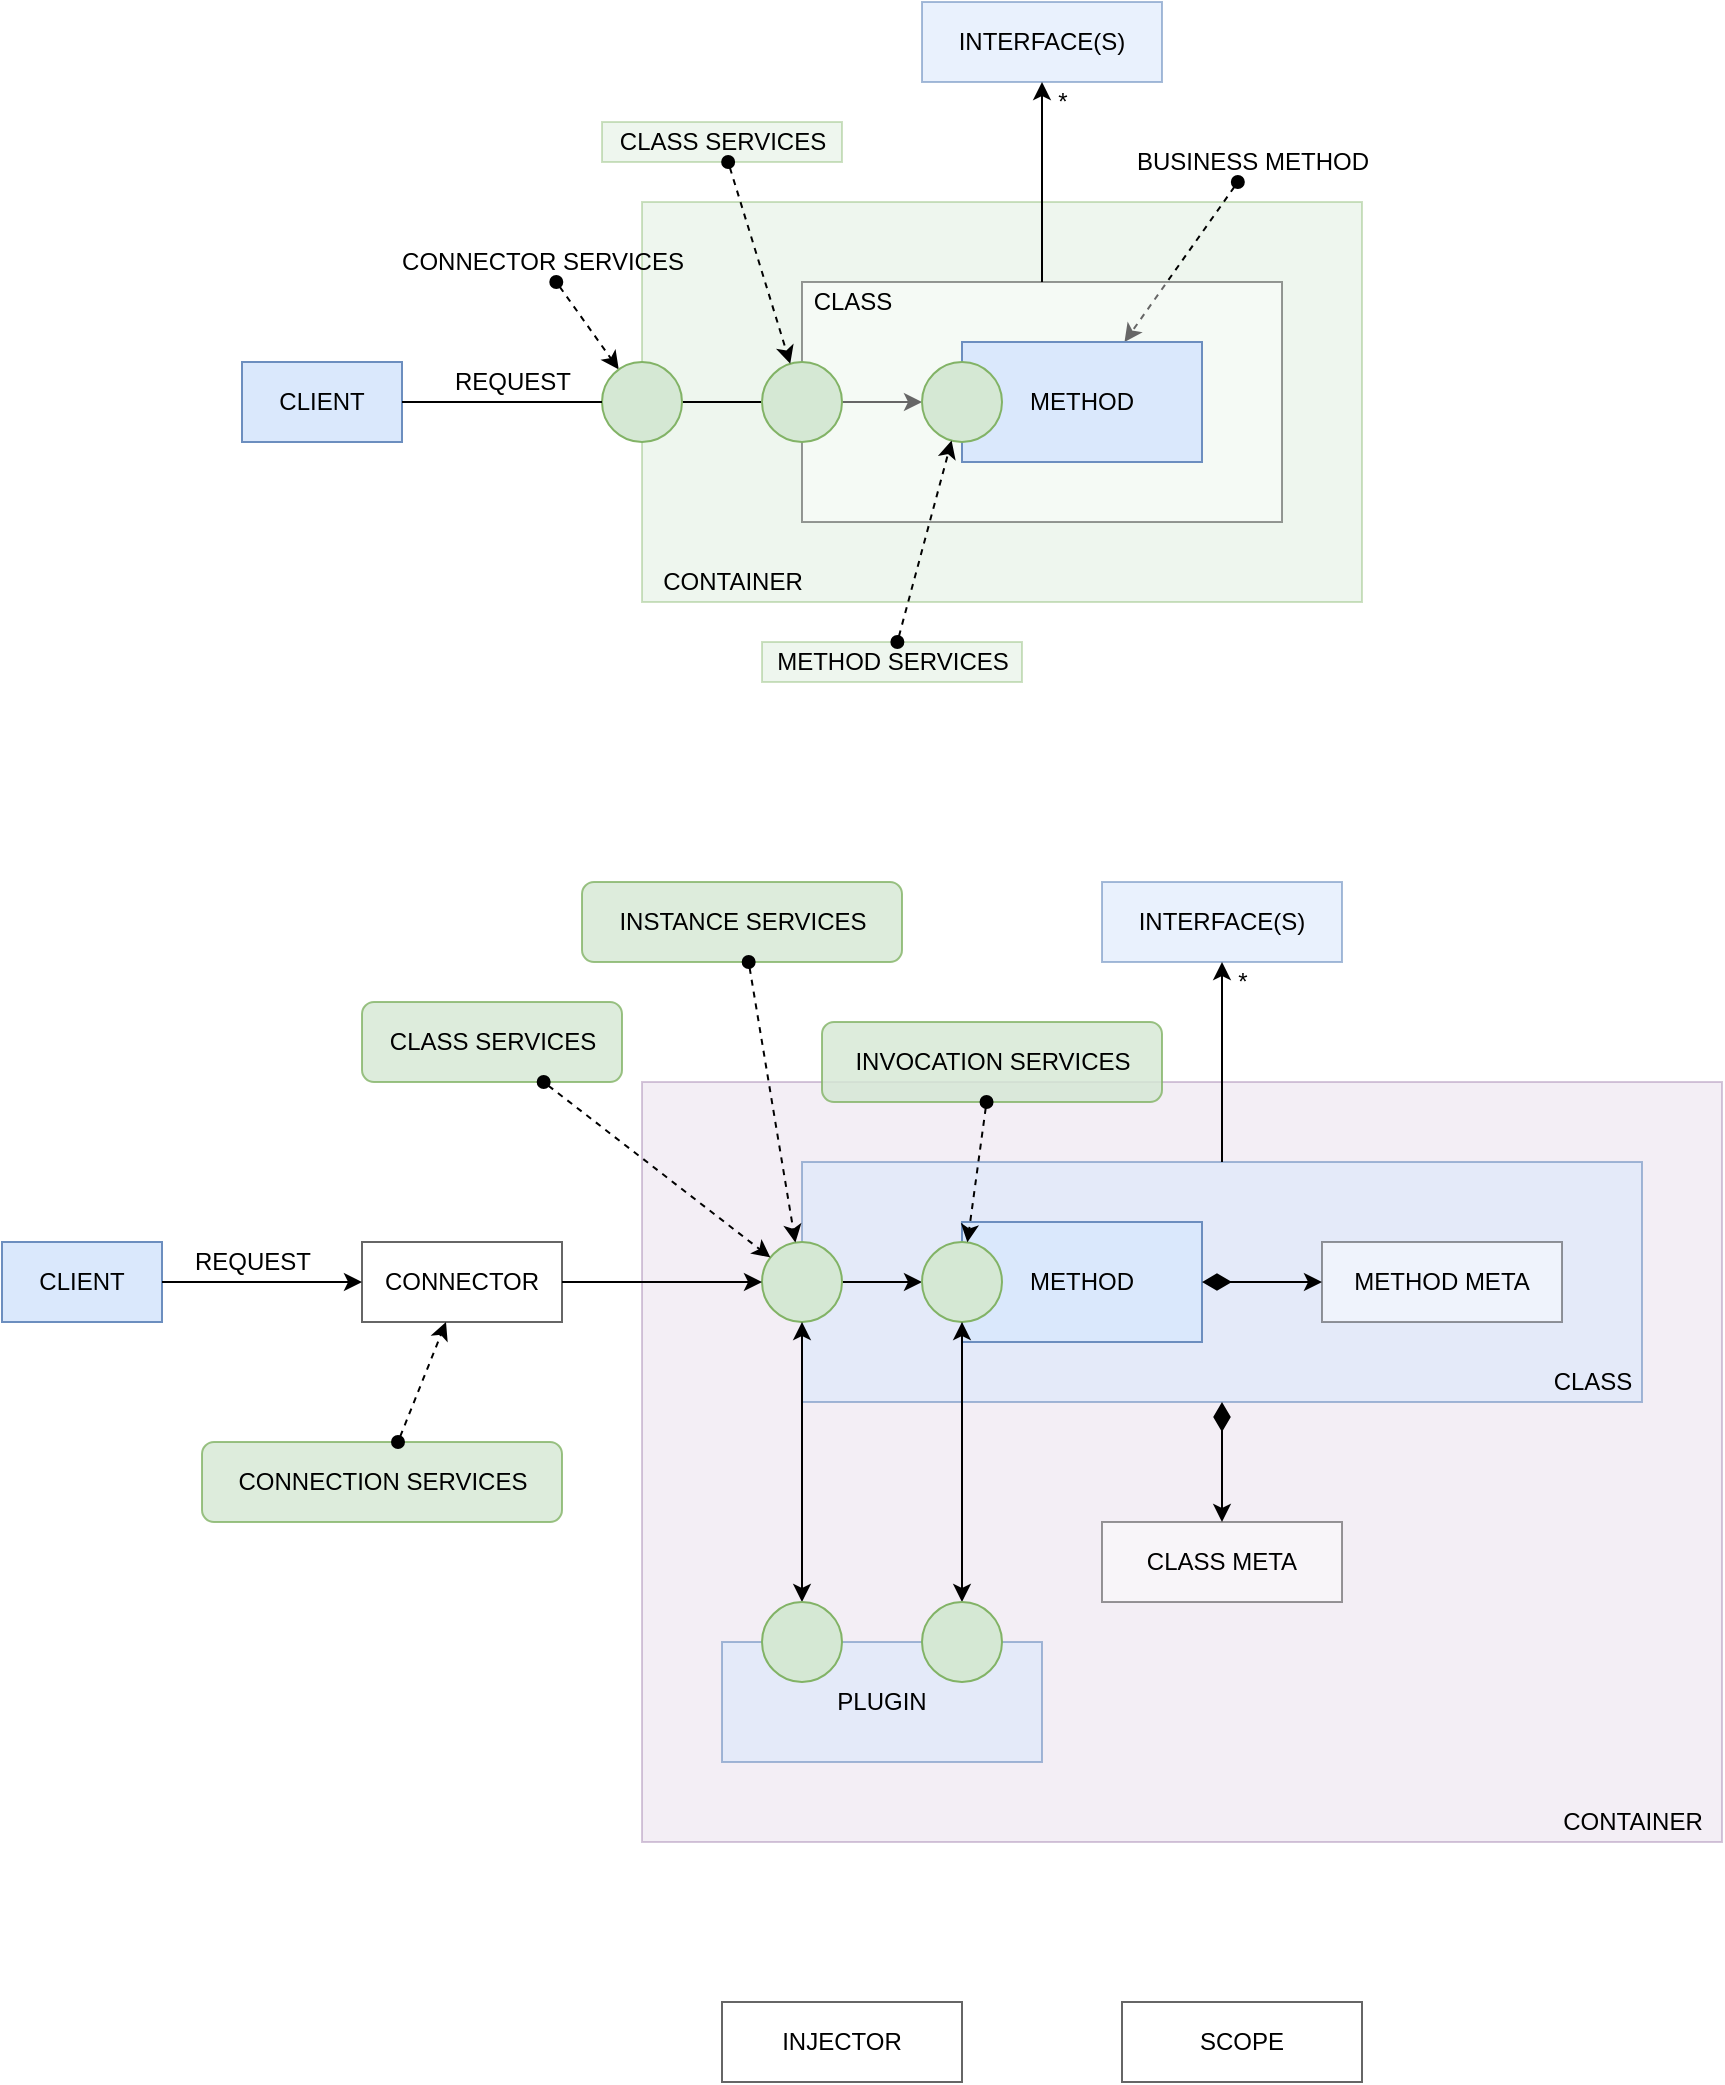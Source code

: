 <mxfile version="15.2.7" type="device" pages="13"><diagram id="KXvCs-g4OxrfDEWrNXav" name="Container Services"><mxGraphModel dx="2062" dy="822" grid="1" gridSize="10" guides="1" tooltips="1" connect="1" arrows="1" fold="1" page="1" pageScale="1" pageWidth="1100" pageHeight="850" math="0" shadow="0"><root><mxCell id="0"/><mxCell id="1" parent="0"/><mxCell id="ps8Du43juZUOGK-VLCUb-5" value="" style="rounded=0;whiteSpace=wrap;html=1;fillColor=#d5e8d4;strokeColor=#82b366;opacity=40;" parent="1" vertex="1"><mxGeometry x="360" y="140" width="360" height="200" as="geometry"/></mxCell><mxCell id="ps8Du43juZUOGK-VLCUb-4" style="edgeStyle=orthogonalEdgeStyle;rounded=0;orthogonalLoop=1;jettySize=auto;html=1;exitX=1;exitY=0.5;exitDx=0;exitDy=0;entryX=0;entryY=0.5;entryDx=0;entryDy=0;startArrow=none;" parent="1" source="k2JQWmz1tgzvo2GPgOtq-1" target="ps8Du43juZUOGK-VLCUb-7" edge="1"><mxGeometry relative="1" as="geometry"/></mxCell><mxCell id="ps8Du43juZUOGK-VLCUb-1" value="CLIENT" style="rounded=0;whiteSpace=wrap;html=1;fillColor=#dae8fc;strokeColor=#6c8ebf;" parent="1" vertex="1"><mxGeometry x="160" y="220" width="80" height="40" as="geometry"/></mxCell><mxCell id="ps8Du43juZUOGK-VLCUb-6" value="CONTAINER" style="text;html=1;align=center;verticalAlign=middle;resizable=0;points=[];autosize=1;strokeColor=none;fillColor=none;" parent="1" vertex="1"><mxGeometry x="360" y="320" width="90" height="20" as="geometry"/></mxCell><mxCell id="ps8Du43juZUOGK-VLCUb-8" value="METHOD SERVICES" style="text;html=1;align=center;verticalAlign=middle;resizable=0;points=[];autosize=1;strokeColor=#82b366;fillColor=#d5e8d4;opacity=40;" parent="1" vertex="1"><mxGeometry x="420" y="360" width="130" height="20" as="geometry"/></mxCell><mxCell id="gGVIJJICDTCMHVdUqc1s-1" value="BUSINESS METHOD" style="text;html=1;align=center;verticalAlign=middle;resizable=0;points=[];autosize=1;strokeColor=none;fillColor=none;" parent="1" vertex="1"><mxGeometry x="600" y="110" width="130" height="20" as="geometry"/></mxCell><mxCell id="gGVIJJICDTCMHVdUqc1s-2" value="" style="endArrow=classic;dashed=1;html=1;startArrow=oval;startFill=1;endFill=1;" parent="1" source="gGVIJJICDTCMHVdUqc1s-1" target="ps8Du43juZUOGK-VLCUb-2" edge="1"><mxGeometry width="50" height="50" relative="1" as="geometry"><mxPoint x="410.625" y="160" as="sourcePoint"/><mxPoint x="440.195" y="212.568" as="targetPoint"/></mxGeometry></mxCell><mxCell id="gGVIJJICDTCMHVdUqc1s-3" value="" style="rounded=0;whiteSpace=wrap;html=1;opacity=40;" parent="1" vertex="1"><mxGeometry x="440" y="180" width="240" height="120" as="geometry"/></mxCell><mxCell id="ps8Du43juZUOGK-VLCUb-2" value="METHOD" style="rounded=0;whiteSpace=wrap;html=1;fillColor=#dae8fc;strokeColor=#6c8ebf;" parent="1" vertex="1"><mxGeometry x="520" y="210" width="120" height="60" as="geometry"/></mxCell><mxCell id="gGVIJJICDTCMHVdUqc1s-4" value="CLASS" style="text;html=1;align=center;verticalAlign=middle;resizable=0;points=[];autosize=1;strokeColor=none;fillColor=none;" parent="1" vertex="1"><mxGeometry x="440" y="180" width="50" height="20" as="geometry"/></mxCell><mxCell id="gGVIJJICDTCMHVdUqc1s-5" value="" style="ellipse;whiteSpace=wrap;html=1;aspect=fixed;fillColor=#d5e8d4;strokeColor=#82b366;" parent="1" vertex="1"><mxGeometry x="420" y="220" width="40" height="40" as="geometry"/></mxCell><mxCell id="gGVIJJICDTCMHVdUqc1s-7" value="CLASS SERVICES" style="text;html=1;align=center;verticalAlign=middle;resizable=0;points=[];autosize=1;strokeColor=#82b366;fillColor=#d5e8d4;opacity=40;" parent="1" vertex="1"><mxGeometry x="340" y="100" width="120" height="20" as="geometry"/></mxCell><mxCell id="k2JQWmz1tgzvo2GPgOtq-2" value="CONNECTOR SERVICES" style="text;html=1;align=center;verticalAlign=middle;resizable=0;points=[];autosize=1;strokeColor=none;fillColor=none;" parent="1" vertex="1"><mxGeometry x="230" y="160" width="160" height="20" as="geometry"/></mxCell><mxCell id="k2JQWmz1tgzvo2GPgOtq-3" value="" style="endArrow=classic;dashed=1;html=1;startArrow=oval;startFill=1;endFill=1;" parent="1" source="k2JQWmz1tgzvo2GPgOtq-2" target="k2JQWmz1tgzvo2GPgOtq-1" edge="1"><mxGeometry width="50" height="50" relative="1" as="geometry"><mxPoint x="404.545" y="150" as="sourcePoint"/><mxPoint x="441.724" y="231.793" as="targetPoint"/></mxGeometry></mxCell><mxCell id="ps8Du43juZUOGK-VLCUb-7" value="" style="ellipse;whiteSpace=wrap;html=1;aspect=fixed;fillColor=#d5e8d4;strokeColor=#82b366;" parent="1" vertex="1"><mxGeometry x="500" y="220" width="40" height="40" as="geometry"/></mxCell><mxCell id="6T3NGSm0yivY0MeADZFt-1" value="INTERFACE(S)" style="rounded=0;whiteSpace=wrap;html=1;fillColor=#dae8fc;strokeColor=#6c8ebf;opacity=60;" parent="1" vertex="1"><mxGeometry x="500" y="40" width="120" height="40" as="geometry"/></mxCell><mxCell id="6T3NGSm0yivY0MeADZFt-2" value="" style="endArrow=classic;html=1;" parent="1" source="gGVIJJICDTCMHVdUqc1s-3" target="6T3NGSm0yivY0MeADZFt-1" edge="1"><mxGeometry width="50" height="50" relative="1" as="geometry"><mxPoint x="920" y="180" as="sourcePoint"/><mxPoint x="970" y="130" as="targetPoint"/></mxGeometry></mxCell><mxCell id="5SDRTXun8XqKtzByNsqm-1" value="REQUEST" style="text;html=1;align=center;verticalAlign=middle;resizable=0;points=[];autosize=1;strokeColor=none;fillColor=none;" parent="1" vertex="1"><mxGeometry x="260" y="220" width="70" height="20" as="geometry"/></mxCell><mxCell id="k2JQWmz1tgzvo2GPgOtq-1" value="" style="ellipse;whiteSpace=wrap;html=1;aspect=fixed;fillColor=#d5e8d4;strokeColor=#82b366;" parent="1" vertex="1"><mxGeometry x="340" y="220" width="40" height="40" as="geometry"/></mxCell><mxCell id="5SDRTXun8XqKtzByNsqm-2" value="" style="edgeStyle=orthogonalEdgeStyle;rounded=0;orthogonalLoop=1;jettySize=auto;html=1;exitX=1;exitY=0.5;exitDx=0;exitDy=0;entryX=0;entryY=0.5;entryDx=0;entryDy=0;endArrow=none;" parent="1" source="ps8Du43juZUOGK-VLCUb-1" target="k2JQWmz1tgzvo2GPgOtq-1" edge="1"><mxGeometry relative="1" as="geometry"><mxPoint x="240" y="240" as="sourcePoint"/><mxPoint x="500" y="240" as="targetPoint"/></mxGeometry></mxCell><mxCell id="gGVIJJICDTCMHVdUqc1s-6" value="" style="endArrow=classic;dashed=1;html=1;startArrow=oval;startFill=1;endFill=1;" parent="1" source="gGVIJJICDTCMHVdUqc1s-7" target="gGVIJJICDTCMHVdUqc1s-5" edge="1"><mxGeometry width="50" height="50" relative="1" as="geometry"><mxPoint x="630" y="470" as="sourcePoint"/><mxPoint x="441.793" y="231.762" as="targetPoint"/></mxGeometry></mxCell><mxCell id="1ma1NDsRJe8ZBmFd4i70-1" value="*" style="text;html=1;align=center;verticalAlign=middle;resizable=0;points=[];autosize=1;strokeColor=none;fillColor=none;" parent="1" vertex="1"><mxGeometry x="560" y="80" width="20" height="20" as="geometry"/></mxCell><mxCell id="ps8Du43juZUOGK-VLCUb-9" value="" style="endArrow=classic;dashed=1;html=1;startArrow=oval;startFill=1;endFill=1;" parent="1" source="ps8Du43juZUOGK-VLCUb-8" target="ps8Du43juZUOGK-VLCUb-7" edge="1"><mxGeometry width="50" height="50" relative="1" as="geometry"><mxPoint x="360" y="410" as="sourcePoint"/><mxPoint x="410" y="360" as="targetPoint"/></mxGeometry></mxCell><mxCell id="MqpC2YVHIBiSk0rHs51w-12" value="" style="rounded=0;whiteSpace=wrap;html=1;fillColor=#e1d5e7;strokeColor=#9673a6;opacity=40;" parent="1" vertex="1"><mxGeometry x="360" y="580" width="540" height="380" as="geometry"/></mxCell><mxCell id="MqpC2YVHIBiSk0rHs51w-14" value="CLIENT" style="rounded=0;whiteSpace=wrap;html=1;fillColor=#dae8fc;strokeColor=#6c8ebf;" parent="1" vertex="1"><mxGeometry x="40" y="660" width="80" height="40" as="geometry"/></mxCell><mxCell id="MqpC2YVHIBiSk0rHs51w-15" value="CONTAINER" style="text;html=1;align=center;verticalAlign=middle;resizable=0;points=[];autosize=1;strokeColor=none;fillColor=none;" parent="1" vertex="1"><mxGeometry x="810" y="940" width="90" height="20" as="geometry"/></mxCell><mxCell id="MqpC2YVHIBiSk0rHs51w-16" value="INVOCATION SERVICES" style="text;html=1;align=center;verticalAlign=middle;resizable=0;points=[];autosize=1;strokeColor=#82b366;fillColor=#d5e8d4;spacingTop=0;spacing=8;rounded=1;opacity=80;" parent="1" vertex="1"><mxGeometry x="450" y="550" width="170" height="40" as="geometry"/></mxCell><mxCell id="MqpC2YVHIBiSk0rHs51w-19" value="" style="rounded=0;whiteSpace=wrap;html=1;opacity=60;fillColor=#dae8fc;strokeColor=#6c8ebf;" parent="1" vertex="1"><mxGeometry x="440" y="620" width="420" height="120" as="geometry"/></mxCell><mxCell id="MqpC2YVHIBiSk0rHs51w-20" value="METHOD" style="rounded=0;whiteSpace=wrap;html=1;fillColor=#dae8fc;strokeColor=#6c8ebf;" parent="1" vertex="1"><mxGeometry x="520" y="650" width="120" height="60" as="geometry"/></mxCell><mxCell id="MqpC2YVHIBiSk0rHs51w-21" value="CLASS" style="text;html=1;align=center;verticalAlign=middle;resizable=0;points=[];autosize=1;strokeColor=none;fillColor=none;" parent="1" vertex="1"><mxGeometry x="810" y="720" width="50" height="20" as="geometry"/></mxCell><mxCell id="MqpC2YVHIBiSk0rHs51w-49" style="edgeStyle=none;rounded=0;orthogonalLoop=1;jettySize=auto;html=1;startArrow=none;startFill=0;startSize=12;" parent="1" source="MqpC2YVHIBiSk0rHs51w-22" target="MqpC2YVHIBiSk0rHs51w-26" edge="1"><mxGeometry relative="1" as="geometry"/></mxCell><mxCell id="MqpC2YVHIBiSk0rHs51w-22" value="" style="ellipse;whiteSpace=wrap;html=1;aspect=fixed;fillColor=#d5e8d4;strokeColor=#82b366;" parent="1" vertex="1"><mxGeometry x="420" y="660" width="40" height="40" as="geometry"/></mxCell><mxCell id="MqpC2YVHIBiSk0rHs51w-23" value="CLASS SERVICES" style="text;html=1;align=center;verticalAlign=middle;resizable=0;points=[];autosize=1;strokeColor=#82b366;fillColor=#d5e8d4;rounded=1;spacing=8;opacity=80;" parent="1" vertex="1"><mxGeometry x="220" y="540" width="130" height="40" as="geometry"/></mxCell><mxCell id="MqpC2YVHIBiSk0rHs51w-26" value="" style="ellipse;whiteSpace=wrap;html=1;aspect=fixed;fillColor=#d5e8d4;strokeColor=#82b366;" parent="1" vertex="1"><mxGeometry x="500" y="660" width="40" height="40" as="geometry"/></mxCell><mxCell id="MqpC2YVHIBiSk0rHs51w-27" value="INTERFACE(S)" style="rounded=0;whiteSpace=wrap;html=1;fillColor=#dae8fc;strokeColor=#6c8ebf;opacity=60;" parent="1" vertex="1"><mxGeometry x="590" y="480" width="120" height="40" as="geometry"/></mxCell><mxCell id="MqpC2YVHIBiSk0rHs51w-28" value="" style="endArrow=classic;html=1;" parent="1" source="MqpC2YVHIBiSk0rHs51w-19" target="MqpC2YVHIBiSk0rHs51w-27" edge="1"><mxGeometry width="50" height="50" relative="1" as="geometry"><mxPoint x="920" y="620" as="sourcePoint"/><mxPoint x="970" y="570" as="targetPoint"/></mxGeometry></mxCell><mxCell id="MqpC2YVHIBiSk0rHs51w-29" value="REQUEST" style="text;html=1;align=center;verticalAlign=middle;resizable=0;points=[];autosize=1;strokeColor=none;fillColor=none;" parent="1" vertex="1"><mxGeometry x="130" y="660" width="70" height="20" as="geometry"/></mxCell><mxCell id="MqpC2YVHIBiSk0rHs51w-31" value="" style="edgeStyle=orthogonalEdgeStyle;rounded=0;orthogonalLoop=1;jettySize=auto;html=1;exitX=1;exitY=0.5;exitDx=0;exitDy=0;endArrow=classic;endFill=1;" parent="1" source="MqpC2YVHIBiSk0rHs51w-14" target="MqpC2YVHIBiSk0rHs51w-47" edge="1"><mxGeometry relative="1" as="geometry"><mxPoint x="240" y="680" as="sourcePoint"/><mxPoint x="340" y="680" as="targetPoint"/></mxGeometry></mxCell><mxCell id="MqpC2YVHIBiSk0rHs51w-32" value="" style="endArrow=classic;dashed=1;html=1;startArrow=oval;startFill=1;endFill=1;" parent="1" source="MqpC2YVHIBiSk0rHs51w-23" target="MqpC2YVHIBiSk0rHs51w-22" edge="1"><mxGeometry width="50" height="50" relative="1" as="geometry"><mxPoint x="630" y="910" as="sourcePoint"/><mxPoint x="441.793" y="671.762" as="targetPoint"/></mxGeometry></mxCell><mxCell id="MqpC2YVHIBiSk0rHs51w-33" value="*" style="text;html=1;align=center;verticalAlign=middle;resizable=0;points=[];autosize=1;strokeColor=none;fillColor=none;" parent="1" vertex="1"><mxGeometry x="650" y="520" width="20" height="20" as="geometry"/></mxCell><mxCell id="MqpC2YVHIBiSk0rHs51w-34" value="" style="endArrow=classic;dashed=1;html=1;startArrow=oval;startFill=1;endFill=1;" parent="1" source="MqpC2YVHIBiSk0rHs51w-16" target="MqpC2YVHIBiSk0rHs51w-26" edge="1"><mxGeometry width="50" height="50" relative="1" as="geometry"><mxPoint x="360" y="850" as="sourcePoint"/><mxPoint x="410" y="800" as="targetPoint"/></mxGeometry></mxCell><mxCell id="MqpC2YVHIBiSk0rHs51w-35" value="METHOD META" style="rounded=0;whiteSpace=wrap;html=1;opacity=40;" parent="1" vertex="1"><mxGeometry x="700" y="660" width="120" height="40" as="geometry"/></mxCell><mxCell id="MqpC2YVHIBiSk0rHs51w-37" value="CLASS META" style="rounded=0;whiteSpace=wrap;html=1;opacity=40;" parent="1" vertex="1"><mxGeometry x="590" y="800" width="120" height="40" as="geometry"/></mxCell><mxCell id="MqpC2YVHIBiSk0rHs51w-42" value="" style="endArrow=classic;html=1;startArrow=diamondThin;startFill=1;startSize=12;" parent="1" source="MqpC2YVHIBiSk0rHs51w-19" target="MqpC2YVHIBiSk0rHs51w-37" edge="1"><mxGeometry width="50" height="50" relative="1" as="geometry"><mxPoint x="840" y="500" as="sourcePoint"/><mxPoint x="920" y="500" as="targetPoint"/></mxGeometry></mxCell><mxCell id="MqpC2YVHIBiSk0rHs51w-43" value="" style="endArrow=classic;html=1;startArrow=diamondThin;startFill=1;startSize=12;" parent="1" source="MqpC2YVHIBiSk0rHs51w-20" target="MqpC2YVHIBiSk0rHs51w-35" edge="1"><mxGeometry width="50" height="50" relative="1" as="geometry"><mxPoint x="850" y="510" as="sourcePoint"/><mxPoint x="930" y="510" as="targetPoint"/></mxGeometry></mxCell><mxCell id="MqpC2YVHIBiSk0rHs51w-45" value="INJECTOR" style="rounded=0;whiteSpace=wrap;html=1;verticalAlign=middle;opacity=60;" parent="1" vertex="1"><mxGeometry x="400" y="1040" width="120" height="40" as="geometry"/></mxCell><mxCell id="MqpC2YVHIBiSk0rHs51w-46" value="SCOPE" style="rounded=0;whiteSpace=wrap;html=1;verticalAlign=middle;opacity=60;" parent="1" vertex="1"><mxGeometry x="600" y="1040" width="120" height="40" as="geometry"/></mxCell><mxCell id="MqpC2YVHIBiSk0rHs51w-48" style="edgeStyle=none;rounded=0;orthogonalLoop=1;jettySize=auto;html=1;startArrow=none;startFill=0;startSize=12;" parent="1" source="MqpC2YVHIBiSk0rHs51w-47" target="MqpC2YVHIBiSk0rHs51w-22" edge="1"><mxGeometry relative="1" as="geometry"/></mxCell><mxCell id="MqpC2YVHIBiSk0rHs51w-47" value="CONNECTOR" style="rounded=0;whiteSpace=wrap;html=1;verticalAlign=middle;opacity=60;" parent="1" vertex="1"><mxGeometry x="220" y="660" width="100" height="40" as="geometry"/></mxCell><mxCell id="MqOFwMXksWp4jWnoPYxw-1" value="PLUGIN" style="rounded=0;whiteSpace=wrap;html=1;verticalAlign=middle;opacity=60;fillColor=#dae8fc;strokeColor=#6c8ebf;" parent="1" vertex="1"><mxGeometry x="400" y="860" width="160" height="60" as="geometry"/></mxCell><mxCell id="MqOFwMXksWp4jWnoPYxw-5" style="edgeStyle=none;rounded=0;orthogonalLoop=1;jettySize=auto;html=1;startArrow=classic;startFill=1;endArrow=classic;endFill=1;startSize=6;" parent="1" source="MqOFwMXksWp4jWnoPYxw-2" target="MqpC2YVHIBiSk0rHs51w-22" edge="1"><mxGeometry relative="1" as="geometry"/></mxCell><mxCell id="MqOFwMXksWp4jWnoPYxw-2" value="" style="ellipse;whiteSpace=wrap;html=1;aspect=fixed;fillColor=#d5e8d4;strokeColor=#82b366;" parent="1" vertex="1"><mxGeometry x="420" y="840" width="40" height="40" as="geometry"/></mxCell><mxCell id="MqOFwMXksWp4jWnoPYxw-6" style="edgeStyle=none;rounded=0;orthogonalLoop=1;jettySize=auto;html=1;entryX=0.5;entryY=1;entryDx=0;entryDy=0;startArrow=classic;startFill=1;endArrow=classic;endFill=1;startSize=6;" parent="1" source="MqOFwMXksWp4jWnoPYxw-3" target="MqpC2YVHIBiSk0rHs51w-26" edge="1"><mxGeometry relative="1" as="geometry"/></mxCell><mxCell id="MqOFwMXksWp4jWnoPYxw-3" value="" style="ellipse;whiteSpace=wrap;html=1;aspect=fixed;fillColor=#d5e8d4;strokeColor=#82b366;" parent="1" vertex="1"><mxGeometry x="500" y="840" width="40" height="40" as="geometry"/></mxCell><mxCell id="PRCtnlGmajq0QNnnUJ5s-1" value="INSTANCE SERVICES" style="text;html=1;align=center;verticalAlign=middle;resizable=0;points=[];autosize=1;strokeColor=#82b366;fillColor=#d5e8d4;rounded=1;spacing=8;opacity=80;" parent="1" vertex="1"><mxGeometry x="330" y="480" width="160" height="40" as="geometry"/></mxCell><mxCell id="PRCtnlGmajq0QNnnUJ5s-2" value="" style="endArrow=classic;dashed=1;html=1;startArrow=oval;startFill=1;endFill=1;" parent="1" source="PRCtnlGmajq0QNnnUJ5s-1" target="MqpC2YVHIBiSk0rHs51w-22" edge="1"><mxGeometry width="50" height="50" relative="1" as="geometry"><mxPoint x="394.286" y="570" as="sourcePoint"/><mxPoint x="441.578" y="671.86" as="targetPoint"/></mxGeometry></mxCell><mxCell id="PRCtnlGmajq0QNnnUJ5s-3" value="CONNECTION SERVICES" style="text;html=1;align=center;verticalAlign=middle;resizable=0;points=[];autosize=1;strokeColor=#82b366;fillColor=#d5e8d4;rounded=1;spacing=8;opacity=80;" parent="1" vertex="1"><mxGeometry x="140" y="760" width="180" height="40" as="geometry"/></mxCell><mxCell id="PRCtnlGmajq0QNnnUJ5s-4" value="" style="endArrow=classic;dashed=1;html=1;startArrow=oval;startFill=1;endFill=1;" parent="1" source="PRCtnlGmajq0QNnnUJ5s-3" target="MqpC2YVHIBiSk0rHs51w-47" edge="1"><mxGeometry width="50" height="50" relative="1" as="geometry"><mxPoint x="320.833" y="590" as="sourcePoint"/><mxPoint x="434.186" y="677.757" as="targetPoint"/></mxGeometry></mxCell></root></mxGraphModel></diagram><diagram id="CqOtANJ-mliL0voqvnbP" name="Container Overview"><mxGraphModel dx="1786" dy="822" grid="1" gridSize="10" guides="1" tooltips="1" connect="1" arrows="1" fold="1" page="1" pageScale="1" pageWidth="1100" pageHeight="850" math="0" shadow="0"><root><mxCell id="7CrA5XaMLss3ZGa0JdM6-0"/><mxCell id="7CrA5XaMLss3ZGa0JdM6-1" parent="7CrA5XaMLss3ZGa0JdM6-0"/><mxCell id="7CrA5XaMLss3ZGa0JdM6-2" value="IContainerService" style="swimlane;fontStyle=2;childLayout=stackLayout;horizontal=1;startSize=26;fillColor=#d5e8d4;horizontalStack=0;resizeParent=1;resizeParentMax=0;resizeLast=0;collapsible=1;marginBottom=0;strokeColor=#82b366;" parent="7CrA5XaMLss3ZGa0JdM6-1" vertex="1"><mxGeometry x="400" y="306" width="160" height="78" as="geometry"/></mxCell><mxCell id="EwDiyW7vu5j8Fl_BGXzY-19" value="+ scan(IManagedClass)" style="text;strokeColor=#82b366;fillColor=#d5e8d4;align=left;verticalAlign=top;spacingLeft=4;spacingRight=4;overflow=hidden;rotatable=0;points=[[0,0.5],[1,0.5]];portConstraint=eastwest;fontStyle=2" parent="7CrA5XaMLss3ZGa0JdM6-2" vertex="1"><mxGeometry y="26" width="160" height="26" as="geometry"/></mxCell><mxCell id="565y5tpHfse7uq07jPUX-3" value="+ scan(IManagedMethod)" style="text;strokeColor=#82b366;fillColor=#d5e8d4;align=left;verticalAlign=top;spacingLeft=4;spacingRight=4;overflow=hidden;rotatable=0;points=[[0,0.5],[1,0.5]];portConstraint=eastwest;fontStyle=2" vertex="1" parent="7CrA5XaMLss3ZGa0JdM6-2"><mxGeometry y="52" width="160" height="26" as="geometry"/></mxCell><mxCell id="7CrA5XaMLss3ZGa0JdM6-6" value="IContainerServiceProvider" style="swimlane;fontStyle=2;childLayout=stackLayout;horizontal=1;startSize=26;fillColor=#d5e8d4;horizontalStack=0;resizeParent=1;resizeParentMax=0;resizeLast=0;collapsible=1;marginBottom=0;strokeColor=#82b366;" parent="7CrA5XaMLss3ZGa0JdM6-1" vertex="1"><mxGeometry x="80" y="319" width="200" height="52" as="geometry"/></mxCell><mxCell id="EwDiyW7vu5j8Fl_BGXzY-17" value="+ createService()" style="text;strokeColor=#82b366;fillColor=#d5e8d4;align=left;verticalAlign=top;spacingLeft=4;spacingRight=4;overflow=hidden;rotatable=0;points=[[0,0.5],[1,0.5]];portConstraint=eastwest;fontStyle=2" parent="7CrA5XaMLss3ZGa0JdM6-6" vertex="1"><mxGeometry y="26" width="200" height="26" as="geometry"/></mxCell><mxCell id="7CrA5XaMLss3ZGa0JdM6-10" value="1" style="endArrow=open;html=1;endSize=12;startArrow=diamondThin;startSize=14;startFill=1;align=left;verticalAlign=bottom;rounded=0;fillColor=#d5e8d4;strokeColor=#82b366;" parent="7CrA5XaMLss3ZGa0JdM6-1" source="7CrA5XaMLss3ZGa0JdM6-6" target="7CrA5XaMLss3ZGa0JdM6-2" edge="1"><mxGeometry x="-1" y="3" relative="1" as="geometry"><mxPoint x="280" y="305" as="sourcePoint"/><mxPoint x="400" y="305" as="targetPoint"/></mxGeometry></mxCell><mxCell id="XGUHKgDF2BE1639RhDLG-0" value="IJoinPointProcessor" style="swimlane;fontStyle=2;childLayout=stackLayout;horizontal=1;startSize=26;fillColor=#d5e8d4;horizontalStack=0;resizeParent=1;resizeParentMax=0;resizeLast=0;collapsible=1;marginBottom=0;rounded=0;labelBackgroundColor=none;fontSize=12;align=center;verticalAlign=middle;strokeColor=#82b366;" parent="7CrA5XaMLss3ZGa0JdM6-1" vertex="1"><mxGeometry x="320" y="439" width="160" height="52" as="geometry"/></mxCell><mxCell id="XGUHKgDF2BE1639RhDLG-1" value="Extends" style="endArrow=block;endSize=16;endFill=0;html=1;fillColor=#d5e8d4;strokeColor=#82b366;" parent="7CrA5XaMLss3ZGa0JdM6-1" source="XGUHKgDF2BE1639RhDLG-0" target="7CrA5XaMLss3ZGa0JdM6-2" edge="1"><mxGeometry width="160" relative="1" as="geometry"><mxPoint x="420" y="589" as="sourcePoint"/><mxPoint x="580" y="589" as="targetPoint"/></mxGeometry></mxCell><mxCell id="EwDiyW7vu5j8Fl_BGXzY-0" value="IInvocationProcessor" style="swimlane;fontStyle=2;childLayout=stackLayout;horizontal=1;startSize=26;fillColor=#d5e8d4;horizontalStack=0;resizeParent=1;resizeParentMax=0;resizeLast=0;collapsible=1;marginBottom=0;strokeColor=#82b366;" parent="7CrA5XaMLss3ZGa0JdM6-1" vertex="1"><mxGeometry x="640" y="599" width="160" height="52" as="geometry"/></mxCell><mxCell id="EwDiyW7vu5j8Fl_BGXzY-23" value="+ invoke()" style="text;strokeColor=#82b366;fillColor=#d5e8d4;align=left;verticalAlign=top;spacingLeft=4;spacingRight=4;overflow=hidden;rotatable=0;points=[[0,0.5],[1,0.5]];portConstraint=eastwest;fontStyle=2" parent="EwDiyW7vu5j8Fl_BGXzY-0" vertex="1"><mxGeometry y="26" width="160" height="26" as="geometry"/></mxCell><mxCell id="EwDiyW7vu5j8Fl_BGXzY-8" value="IClassPostLoad" style="swimlane;fontStyle=2;childLayout=stackLayout;horizontal=1;startSize=26;fillColor=#d5e8d4;horizontalStack=0;resizeParent=1;resizeParentMax=0;resizeLast=0;collapsible=1;marginBottom=0;strokeColor=#82b366;" parent="7CrA5XaMLss3ZGa0JdM6-1" vertex="1"><mxGeometry x="40" y="599" width="160" height="52" as="geometry"/></mxCell><mxCell id="EwDiyW7vu5j8Fl_BGXzY-20" value="+ postLoadClass()" style="text;strokeColor=#82b366;fillColor=#d5e8d4;align=left;verticalAlign=top;spacingLeft=4;spacingRight=4;overflow=hidden;rotatable=0;points=[[0,0.5],[1,0.5]];portConstraint=eastwest;fontStyle=2" parent="EwDiyW7vu5j8Fl_BGXzY-8" vertex="1"><mxGeometry y="26" width="160" height="26" as="geometry"/></mxCell><mxCell id="EwDiyW7vu5j8Fl_BGXzY-9" value="IInstancePostConstruct" style="swimlane;fontStyle=2;childLayout=stackLayout;horizontal=1;startSize=26;fillColor=#d5e8d4;horizontalStack=0;resizeParent=1;resizeParentMax=0;resizeLast=0;collapsible=1;marginBottom=0;strokeColor=#82b366;" parent="7CrA5XaMLss3ZGa0JdM6-1" vertex="1"><mxGeometry x="240" y="599" width="160" height="52" as="geometry"/></mxCell><mxCell id="EwDiyW7vu5j8Fl_BGXzY-21" value="+ postConstructInstance()" style="text;strokeColor=#82b366;fillColor=#d5e8d4;align=left;verticalAlign=top;spacingLeft=4;spacingRight=4;overflow=hidden;rotatable=0;points=[[0,0.5],[1,0.5]];portConstraint=eastwest;fontStyle=2" parent="EwDiyW7vu5j8Fl_BGXzY-9" vertex="1"><mxGeometry y="26" width="160" height="26" as="geometry"/></mxCell><mxCell id="EwDiyW7vu5j8Fl_BGXzY-10" value="IInstancePreDestruct" style="swimlane;fontStyle=2;childLayout=stackLayout;horizontal=1;startSize=26;fillColor=#d5e8d4;horizontalStack=0;resizeParent=1;resizeParentMax=0;resizeLast=0;collapsible=1;marginBottom=0;strokeColor=#82b366;" parent="7CrA5XaMLss3ZGa0JdM6-1" vertex="1"><mxGeometry x="440" y="599" width="160" height="52" as="geometry"/></mxCell><mxCell id="EwDiyW7vu5j8Fl_BGXzY-22" value="+ preDestructInstance()" style="text;strokeColor=#82b366;fillColor=#d5e8d4;align=left;verticalAlign=top;spacingLeft=4;spacingRight=4;overflow=hidden;rotatable=0;points=[[0,0.5],[1,0.5]];portConstraint=eastwest;fontStyle=2" parent="EwDiyW7vu5j8Fl_BGXzY-10" vertex="1"><mxGeometry y="26" width="160" height="26" as="geometry"/></mxCell><mxCell id="EwDiyW7vu5j8Fl_BGXzY-11" value="Extends" style="endArrow=block;endSize=16;endFill=0;html=1;fillColor=#d5e8d4;strokeColor=#82b366;" parent="7CrA5XaMLss3ZGa0JdM6-1" source="EwDiyW7vu5j8Fl_BGXzY-8" target="XGUHKgDF2BE1639RhDLG-0" edge="1"><mxGeometry width="160" relative="1" as="geometry"><mxPoint x="358.3" y="449" as="sourcePoint"/><mxPoint x="291.7" y="301" as="targetPoint"/></mxGeometry></mxCell><mxCell id="EwDiyW7vu5j8Fl_BGXzY-12" value="Extends" style="endArrow=block;endSize=16;endFill=0;html=1;fillColor=#d5e8d4;strokeColor=#82b366;" parent="7CrA5XaMLss3ZGa0JdM6-1" source="EwDiyW7vu5j8Fl_BGXzY-9" target="XGUHKgDF2BE1639RhDLG-0" edge="1"><mxGeometry width="160" relative="1" as="geometry"><mxPoint x="368.3" y="459" as="sourcePoint"/><mxPoint x="301.7" y="311" as="targetPoint"/></mxGeometry></mxCell><mxCell id="EwDiyW7vu5j8Fl_BGXzY-13" value="Extends" style="endArrow=block;endSize=16;endFill=0;html=1;fillColor=#d5e8d4;strokeColor=#82b366;" parent="7CrA5XaMLss3ZGa0JdM6-1" source="EwDiyW7vu5j8Fl_BGXzY-10" target="XGUHKgDF2BE1639RhDLG-0" edge="1"><mxGeometry width="160" relative="1" as="geometry"><mxPoint x="378.3" y="469" as="sourcePoint"/><mxPoint x="311.7" y="321" as="targetPoint"/></mxGeometry></mxCell><mxCell id="EwDiyW7vu5j8Fl_BGXzY-14" value="Extends" style="endArrow=block;endSize=16;endFill=0;html=1;fillColor=#d5e8d4;strokeColor=#82b366;" parent="7CrA5XaMLss3ZGa0JdM6-1" source="EwDiyW7vu5j8Fl_BGXzY-0" target="XGUHKgDF2BE1639RhDLG-0" edge="1"><mxGeometry width="160" relative="1" as="geometry"><mxPoint x="388.3" y="479" as="sourcePoint"/><mxPoint x="321.7" y="331" as="targetPoint"/></mxGeometry></mxCell><mxCell id="EwDiyW7vu5j8Fl_BGXzY-15" value="IConnector" style="swimlane;fontStyle=2;childLayout=stackLayout;horizontal=1;startSize=26;fillColor=#d5e8d4;horizontalStack=0;resizeParent=1;resizeParentMax=0;resizeLast=0;collapsible=1;marginBottom=0;strokeColor=#82b366;" parent="7CrA5XaMLss3ZGa0JdM6-1" vertex="1"><mxGeometry x="560" y="439" width="160" height="52" as="geometry"/></mxCell><mxCell id="EwDiyW7vu5j8Fl_BGXzY-16" value="Extends" style="endArrow=block;endSize=16;endFill=0;html=1;fillColor=#d5e8d4;strokeColor=#82b366;" parent="7CrA5XaMLss3ZGa0JdM6-1" source="EwDiyW7vu5j8Fl_BGXzY-15" target="7CrA5XaMLss3ZGa0JdM6-2" edge="1"><mxGeometry width="160" relative="1" as="geometry"><mxPoint x="629.625" y="689" as="sourcePoint"/><mxPoint x="420.375" y="581" as="targetPoint"/></mxGeometry></mxCell><mxCell id="EwDiyW7vu5j8Fl_BGXzY-24" value="IInvocationProcessorsChain" style="swimlane;fontStyle=2;childLayout=stackLayout;horizontal=1;startSize=26;fillColor=#d5e8d4;horizontalStack=0;resizeParent=1;resizeParentMax=0;resizeLast=0;collapsible=1;marginBottom=0;strokeColor=#82b366;" parent="7CrA5XaMLss3ZGa0JdM6-1" vertex="1"><mxGeometry x="620" y="720" width="200" height="52" as="geometry"/></mxCell><mxCell id="EwDiyW7vu5j8Fl_BGXzY-25" value="+ invokeNextProcessor()" style="text;strokeColor=#82b366;fillColor=#d5e8d4;align=left;verticalAlign=top;spacingLeft=4;spacingRight=4;overflow=hidden;rotatable=0;points=[[0,0.5],[1,0.5]];portConstraint=eastwest;fontStyle=2" parent="EwDiyW7vu5j8Fl_BGXzY-24" vertex="1"><mxGeometry y="26" width="200" height="26" as="geometry"/></mxCell><mxCell id="EwDiyW7vu5j8Fl_BGXzY-28" value="Use" style="endArrow=open;endSize=12;dashed=1;html=1;fillColor=#d5e8d4;strokeColor=#82b366;" parent="7CrA5XaMLss3ZGa0JdM6-1" source="EwDiyW7vu5j8Fl_BGXzY-0" target="EwDiyW7vu5j8Fl_BGXzY-24" edge="1"><mxGeometry width="160" relative="1" as="geometry"><mxPoint x="830" y="639" as="sourcePoint"/><mxPoint x="720" y="719" as="targetPoint"/></mxGeometry></mxCell><mxCell id="EwDiyW7vu5j8Fl_BGXzY-29" value="IContainer" style="swimlane;fontStyle=2;childLayout=stackLayout;horizontal=1;startSize=26;fillColor=#f8cecc;horizontalStack=0;resizeParent=1;resizeParentMax=0;resizeLast=0;collapsible=1;marginBottom=0;strokeColor=#b85450;" parent="7CrA5XaMLss3ZGa0JdM6-1" vertex="1"><mxGeometry x="240" y="134" width="160" height="104" as="geometry"/></mxCell><mxCell id="EwDiyW7vu5j8Fl_BGXzY-52" value="+ create()" style="text;strokeColor=#b85450;fillColor=#f8cecc;align=left;verticalAlign=top;spacingLeft=4;spacingRight=4;overflow=hidden;rotatable=0;points=[[0,0.5],[1,0.5]];portConstraint=eastwest;fontStyle=2" parent="EwDiyW7vu5j8Fl_BGXzY-29" vertex="1"><mxGeometry y="26" width="160" height="26" as="geometry"/></mxCell><mxCell id="EwDiyW7vu5j8Fl_BGXzY-53" value="+ config()" style="text;strokeColor=#b85450;fillColor=#f8cecc;align=left;verticalAlign=top;spacingLeft=4;spacingRight=4;overflow=hidden;rotatable=0;points=[[0,0.5],[1,0.5]];portConstraint=eastwest;fontStyle=2" parent="EwDiyW7vu5j8Fl_BGXzY-29" vertex="1"><mxGeometry y="52" width="160" height="26" as="geometry"/></mxCell><mxCell id="EwDiyW7vu5j8Fl_BGXzY-54" value="+ start()" style="text;strokeColor=#b85450;fillColor=#f8cecc;align=left;verticalAlign=top;spacingLeft=4;spacingRight=4;overflow=hidden;rotatable=0;points=[[0,0.5],[1,0.5]];portConstraint=eastwest;fontStyle=2" parent="EwDiyW7vu5j8Fl_BGXzY-29" vertex="1"><mxGeometry y="78" width="160" height="26" as="geometry"/></mxCell><mxCell id="EwDiyW7vu5j8Fl_BGXzY-31" value="IManagedClass" style="swimlane;fontStyle=2;childLayout=stackLayout;horizontal=1;startSize=26;fillColor=#dae8fc;horizontalStack=0;resizeParent=1;resizeParentMax=0;resizeLast=0;collapsible=1;marginBottom=0;strokeColor=#6c8ebf;" parent="7CrA5XaMLss3ZGa0JdM6-1" vertex="1"><mxGeometry x="520" y="147" width="160" height="78" as="geometry"/></mxCell><mxCell id="EwDiyW7vu5j8Fl_BGXzY-51" value="+ getAnnotation()" style="text;strokeColor=#6c8ebf;fillColor=#dae8fc;align=left;verticalAlign=top;spacingLeft=4;spacingRight=4;overflow=hidden;rotatable=0;points=[[0,0.5],[1,0.5]];portConstraint=eastwest;fontStyle=2" parent="EwDiyW7vu5j8Fl_BGXzY-31" vertex="1"><mxGeometry y="26" width="160" height="26" as="geometry"/></mxCell><mxCell id="EwDiyW7vu5j8Fl_BGXzY-50" value="+ getConfig()" style="text;strokeColor=#6c8ebf;fillColor=#dae8fc;align=left;verticalAlign=top;spacingLeft=4;spacingRight=4;overflow=hidden;rotatable=0;points=[[0,0.5],[1,0.5]];portConstraint=eastwest;fontStyle=2" parent="EwDiyW7vu5j8Fl_BGXzY-31" vertex="1"><mxGeometry y="52" width="160" height="26" as="geometry"/></mxCell><mxCell id="EwDiyW7vu5j8Fl_BGXzY-32" value="Use" style="endArrow=open;endSize=12;dashed=1;html=1;" parent="7CrA5XaMLss3ZGa0JdM6-1" source="7CrA5XaMLss3ZGa0JdM6-2" target="EwDiyW7vu5j8Fl_BGXzY-31" edge="1"><mxGeometry width="160" relative="1" as="geometry"><mxPoint x="506.218" y="279" as="sourcePoint"/><mxPoint x="810" y="689" as="targetPoint"/></mxGeometry></mxCell><mxCell id="EwDiyW7vu5j8Fl_BGXzY-33" value="IManagedMethod" style="swimlane;fontStyle=2;childLayout=stackLayout;horizontal=1;startSize=26;fillColor=#dae8fc;horizontalStack=0;resizeParent=1;resizeParentMax=0;resizeLast=0;collapsible=1;marginBottom=0;strokeColor=#6c8ebf;" parent="7CrA5XaMLss3ZGa0JdM6-1" vertex="1"><mxGeometry x="800" y="160" width="160" height="52" as="geometry"/></mxCell><mxCell id="EwDiyW7vu5j8Fl_BGXzY-56" value="+ invoke()" style="text;strokeColor=#6c8ebf;fillColor=#dae8fc;align=left;verticalAlign=top;spacingLeft=4;spacingRight=4;overflow=hidden;rotatable=0;points=[[0,0.5],[1,0.5]];portConstraint=eastwest;fontStyle=2" parent="EwDiyW7vu5j8Fl_BGXzY-33" vertex="1"><mxGeometry y="26" width="160" height="26" as="geometry"/></mxCell><mxCell id="EwDiyW7vu5j8Fl_BGXzY-34" value="1" style="endArrow=open;html=1;endSize=12;startArrow=diamondThin;startSize=14;startFill=1;align=left;verticalAlign=bottom;rounded=0;fillColor=#dae8fc;strokeColor=#6c8ebf;" parent="7CrA5XaMLss3ZGa0JdM6-1" source="EwDiyW7vu5j8Fl_BGXzY-31" target="EwDiyW7vu5j8Fl_BGXzY-33" edge="1"><mxGeometry x="-1" y="3" relative="1" as="geometry"><mxPoint x="410" y="315" as="sourcePoint"/><mxPoint x="530" y="315" as="targetPoint"/></mxGeometry></mxCell><mxCell id="EwDiyW7vu5j8Fl_BGXzY-35" value="Config" style="swimlane;fontStyle=0;childLayout=stackLayout;horizontal=1;startSize=26;fillColor=#dae8fc;horizontalStack=0;resizeParent=1;resizeParentMax=0;resizeLast=0;collapsible=1;marginBottom=0;strokeColor=#6c8ebf;" parent="7CrA5XaMLss3ZGa0JdM6-1" vertex="1"><mxGeometry x="520" y="40" width="160" height="52" as="geometry"/></mxCell><mxCell id="EwDiyW7vu5j8Fl_BGXzY-36" value="1" style="endArrow=open;html=1;endSize=12;startArrow=diamondThin;startSize=14;startFill=0;align=left;verticalAlign=bottom;rounded=0;fillColor=#dae8fc;strokeColor=#6c8ebf;" parent="7CrA5XaMLss3ZGa0JdM6-1" source="EwDiyW7vu5j8Fl_BGXzY-31" target="EwDiyW7vu5j8Fl_BGXzY-35" edge="1"><mxGeometry x="-1" y="3" relative="1" as="geometry"><mxPoint x="390" y="240" as="sourcePoint"/><mxPoint x="510" y="240" as="targetPoint"/></mxGeometry></mxCell><mxCell id="EwDiyW7vu5j8Fl_BGXzY-37" value="IServiceMeta" style="swimlane;fontStyle=2;childLayout=stackLayout;horizontal=1;startSize=26;fillColor=#d5e8d4;horizontalStack=0;resizeParent=1;resizeParentMax=0;resizeLast=0;collapsible=1;marginBottom=0;strokeColor=#82b366;" parent="7CrA5XaMLss3ZGa0JdM6-1" vertex="1"><mxGeometry x="650" y="319" width="160" height="52" as="geometry"/></mxCell><mxCell id="EwDiyW7vu5j8Fl_BGXzY-38" value="1" style="endArrow=open;html=1;endSize=12;startArrow=diamondThin;startSize=14;startFill=0;align=left;verticalAlign=bottom;rounded=0;fillColor=#dae8fc;strokeColor=#6c8ebf;" parent="7CrA5XaMLss3ZGa0JdM6-1" source="EwDiyW7vu5j8Fl_BGXzY-31" target="EwDiyW7vu5j8Fl_BGXzY-37" edge="1"><mxGeometry x="-1" y="3" relative="1" as="geometry"><mxPoint x="690" y="315" as="sourcePoint"/><mxPoint x="810" y="315" as="targetPoint"/></mxGeometry></mxCell><mxCell id="EwDiyW7vu5j8Fl_BGXzY-39" value="1" style="endArrow=open;html=1;endSize=12;startArrow=diamondThin;startSize=14;startFill=0;align=left;verticalAlign=bottom;rounded=0;fillColor=#dae8fc;strokeColor=#6c8ebf;" parent="7CrA5XaMLss3ZGa0JdM6-1" source="EwDiyW7vu5j8Fl_BGXzY-33" target="EwDiyW7vu5j8Fl_BGXzY-37" edge="1"><mxGeometry x="-1" y="3" relative="1" as="geometry"><mxPoint x="700" y="325" as="sourcePoint"/><mxPoint x="820" y="325" as="targetPoint"/></mxGeometry></mxCell><mxCell id="EwDiyW7vu5j8Fl_BGXzY-44" value="Use" style="endArrow=open;endSize=12;dashed=1;html=1;" parent="7CrA5XaMLss3ZGa0JdM6-1" source="EwDiyW7vu5j8Fl_BGXzY-29" target="7CrA5XaMLss3ZGa0JdM6-6" edge="1"><mxGeometry width="160" relative="1" as="geometry"><mxPoint x="370" y="90" as="sourcePoint"/><mxPoint x="210.588" y="279" as="targetPoint"/></mxGeometry></mxCell><mxCell id="EwDiyW7vu5j8Fl_BGXzY-45" value="1" style="endArrow=open;html=1;endSize=12;startArrow=diamondThin;startSize=14;startFill=1;align=left;verticalAlign=bottom;rounded=0;fillColor=#dae8fc;strokeColor=default;" parent="7CrA5XaMLss3ZGa0JdM6-1" source="EwDiyW7vu5j8Fl_BGXzY-29" target="EwDiyW7vu5j8Fl_BGXzY-31" edge="1"><mxGeometry x="-1" y="3" relative="1" as="geometry"><mxPoint x="650" y="196" as="sourcePoint"/><mxPoint x="730" y="196" as="targetPoint"/></mxGeometry></mxCell><mxCell id="EwDiyW7vu5j8Fl_BGXzY-49" value="" style="endArrow=open;html=1;startSize=12;endSize=12;rounded=0;startArrow=open;startFill=0;endFill=0;" parent="7CrA5XaMLss3ZGa0JdM6-1" source="EwDiyW7vu5j8Fl_BGXzY-29" target="7CrA5XaMLss3ZGa0JdM6-2" edge="1"><mxGeometry width="50" height="50" relative="1" as="geometry"><mxPoint x="310" y="90" as="sourcePoint"/><mxPoint x="445.042" y="279" as="targetPoint"/></mxGeometry></mxCell><mxCell id="EwDiyW7vu5j8Fl_BGXzY-55" value="Use" style="endArrow=open;endSize=12;dashed=1;html=1;strokeColor=#82b366;edgeStyle=orthogonalEdgeStyle;rounded=0;fillColor=#d5e8d4;" parent="7CrA5XaMLss3ZGa0JdM6-1" source="7CrA5XaMLss3ZGa0JdM6-2" target="EwDiyW7vu5j8Fl_BGXzY-37" edge="1"><mxGeometry width="160" relative="1" as="geometry"><mxPoint x="760" y="390" as="sourcePoint"/><mxPoint x="920" y="390" as="targetPoint"/></mxGeometry></mxCell><mxCell id="565y5tpHfse7uq07jPUX-0" value="IInvocation" style="swimlane;fontStyle=2;childLayout=stackLayout;horizontal=1;startSize=26;fillColor=#d5e8d4;horizontalStack=0;resizeParent=1;resizeParentMax=0;resizeLast=0;collapsible=1;marginBottom=0;strokeColor=#82b366;" vertex="1" parent="7CrA5XaMLss3ZGa0JdM6-1"><mxGeometry x="880" y="599" width="160" height="52" as="geometry"/></mxCell><mxCell id="565y5tpHfse7uq07jPUX-2" value="Use" style="endArrow=open;endSize=12;dashed=1;html=1;fillColor=#d5e8d4;strokeColor=#82b366;" edge="1" parent="7CrA5XaMLss3ZGa0JdM6-1" source="EwDiyW7vu5j8Fl_BGXzY-0" target="565y5tpHfse7uq07jPUX-0"><mxGeometry width="160" relative="1" as="geometry"><mxPoint x="730" y="661" as="sourcePoint"/><mxPoint x="730" y="730" as="targetPoint"/></mxGeometry></mxCell></root></mxGraphModel></diagram><diagram id="4iPnLVQOuTD1ZlFPD8Rk" name="Join Point"><mxGraphModel dx="1834" dy="-28" grid="1" gridSize="10" guides="1" tooltips="1" connect="1" arrows="1" fold="1" page="1" pageScale="1" pageWidth="1100" pageHeight="850" math="0" shadow="0"><root><mxCell id="SrZtVkZGs4nUdJEeSsb7-0"/><mxCell id="SrZtVkZGs4nUdJEeSsb7-1" parent="SrZtVkZGs4nUdJEeSsb7-0"/><mxCell id="KiPrU7fAhL-FFQDVUsr3-0" value="APPLICATION" style="rounded=0;whiteSpace=wrap;html=1;fillColor=#dae8fc;strokeColor=#6c8ebf;" parent="SrZtVkZGs4nUdJEeSsb7-1" vertex="1"><mxGeometry x="400" y="1140" width="120" height="40" as="geometry"/></mxCell><mxCell id="bXfeV05GXLjIu65rrJmU-0" style="edgeStyle=none;rounded=0;orthogonalLoop=1;jettySize=auto;html=1;fontSize=12;fontColor=default;startArrow=none;startFill=0;endArrow=classic;endFill=1;startSize=6;strokeColor=#6c8ebf;strokeWidth=1;fillColor=#dae8fc;" parent="SrZtVkZGs4nUdJEeSsb7-1" source="KiPrU7fAhL-FFQDVUsr3-1" target="KiPrU7fAhL-FFQDVUsr3-0" edge="1"><mxGeometry relative="1" as="geometry"/></mxCell><mxCell id="KiPrU7fAhL-FFQDVUsr3-1" value="JP" style="ellipse;whiteSpace=wrap;html=1;aspect=fixed;fillColor=#d5e8d4;strokeColor=#82b366;" parent="SrZtVkZGs4nUdJEeSsb7-1" vertex="1"><mxGeometry x="280" y="1140" width="40" height="40" as="geometry"/></mxCell><mxCell id="KiPrU7fAhL-FFQDVUsr3-2" style="edgeStyle=none;rounded=0;orthogonalLoop=1;jettySize=auto;html=1;startArrow=none;startFill=0;endArrow=classic;endFill=1;startSize=6;fillColor=#dae8fc;strokeColor=#6c8ebf;" parent="SrZtVkZGs4nUdJEeSsb7-1" source="KiPrU7fAhL-FFQDVUsr3-3" target="KiPrU7fAhL-FFQDVUsr3-1" edge="1"><mxGeometry relative="1" as="geometry"/></mxCell><mxCell id="KiPrU7fAhL-FFQDVUsr3-3" value="CLIENT" style="rounded=0;whiteSpace=wrap;html=1;fillColor=#dae8fc;strokeColor=#6c8ebf;" parent="SrZtVkZGs4nUdJEeSsb7-1" vertex="1"><mxGeometry x="120" y="1140" width="80" height="40" as="geometry"/></mxCell><mxCell id="KiPrU7fAhL-FFQDVUsr3-4" style="edgeStyle=none;rounded=0;orthogonalLoop=1;jettySize=auto;html=1;startArrow=classic;startFill=1;endArrow=none;endFill=0;startSize=6;fillColor=#d5e8d4;strokeColor=#82b366;" parent="SrZtVkZGs4nUdJEeSsb7-1" source="KiPrU7fAhL-FFQDVUsr3-5" target="KiPrU7fAhL-FFQDVUsr3-1" edge="1"><mxGeometry relative="1" as="geometry"/></mxCell><mxCell id="KiPrU7fAhL-FFQDVUsr3-5" value="CONTAINER SERVICE(S)" style="rounded=0;whiteSpace=wrap;html=1;verticalAlign=middle;opacity=60;fillColor=#d5e8d4;strokeColor=#82b366;" parent="SrZtVkZGs4nUdJEeSsb7-1" vertex="1"><mxGeometry x="240" y="1240" width="120" height="40" as="geometry"/></mxCell><mxCell id="KiPrU7fAhL-FFQDVUsr3-6" value="*" style="text;html=1;align=center;verticalAlign=middle;resizable=0;points=[];autosize=1;strokeColor=none;fillColor=none;" parent="SrZtVkZGs4nUdJEeSsb7-1" vertex="1"><mxGeometry x="300" y="1220" width="20" height="20" as="geometry"/></mxCell><mxCell id="KiPrU7fAhL-FFQDVUsr3-7" value="JOIN POINT" style="text;html=1;align=center;verticalAlign=middle;resizable=0;points=[];autosize=1;strokeColor=#9673a6;fillColor=#e1d5e7;rounded=1;spacing=8;opacity=80;" parent="SrZtVkZGs4nUdJEeSsb7-1" vertex="1"><mxGeometry x="180" y="1060" width="100" height="40" as="geometry"/></mxCell><mxCell id="KiPrU7fAhL-FFQDVUsr3-8" value="" style="endArrow=classic;dashed=1;html=1;startArrow=oval;startFill=1;endFill=1;" parent="SrZtVkZGs4nUdJEeSsb7-1" source="KiPrU7fAhL-FFQDVUsr3-7" target="KiPrU7fAhL-FFQDVUsr3-1" edge="1"><mxGeometry width="50" height="50" relative="1" as="geometry"><mxPoint x="395" y="1370" as="sourcePoint"/><mxPoint x="196.578" y="1121.86" as="targetPoint"/></mxGeometry></mxCell><mxCell id="KiPrU7fAhL-FFQDVUsr3-10" value="&lt;span style=&quot;color: rgb(32, 33, 36); font-family: arial, sans-serif; font-size: 12px; font-style: normal; letter-spacing: normal; text-indent: 0px; text-transform: none; word-spacing: 0px; display: inline; float: none;&quot;&gt;In computer science, a join point is&lt;span style=&quot;font-size: 12px;&quot;&gt;&amp;nbsp;&lt;/span&gt;&lt;/span&gt;&lt;span style=&quot;color: rgb(32, 33, 36); font-family: arial, sans-serif; font-size: 12px; font-style: normal; letter-spacing: normal; text-indent: 0px; text-transform: none; word-spacing: 0px;&quot;&gt;a point in the control flow of a program where the control flow can arrive via two different paths&lt;/span&gt;&lt;span style=&quot;color: rgb(32, 33, 36); font-family: arial, sans-serif; font-size: 12px; font-style: normal; letter-spacing: normal; text-indent: 0px; text-transform: none; word-spacing: 0px; display: inline; float: none;&quot;&gt;.&lt;/span&gt;" style="text;html=1;strokeColor=#666666;fillColor=#f5f5f5;spacing=8;spacingTop=0;whiteSpace=wrap;overflow=hidden;rounded=1;verticalAlign=middle;opacity=60;fontStyle=0;fontSize=12;align=center;fontColor=#333333;labelBackgroundColor=#F5F5F5;" parent="SrZtVkZGs4nUdJEeSsb7-1" vertex="1"><mxGeometry x="320" y="1000" width="240" height="80" as="geometry"/></mxCell><mxCell id="KiPrU7fAhL-FFQDVUsr3-9" style="edgeStyle=none;rounded=0;orthogonalLoop=1;jettySize=auto;html=1;fontSize=12;startArrow=oval;startFill=1;endArrow=classic;endFill=1;startSize=6;dashed=1;" parent="SrZtVkZGs4nUdJEeSsb7-1" source="KiPrU7fAhL-FFQDVUsr3-10" target="KiPrU7fAhL-FFQDVUsr3-1" edge="1"><mxGeometry relative="1" as="geometry"/></mxCell></root></mxGraphModel></diagram><diagram id="6e3ENYWYGkvLykawmR9w" name="Joint Point Processor"><mxGraphModel dx="1834" dy="822" grid="1" gridSize="10" guides="1" tooltips="1" connect="1" arrows="1" fold="1" page="1" pageScale="1" pageWidth="1100" pageHeight="850" math="0" shadow="0"><root><mxCell id="Qp8R_bl10OeeTOYSz4zZ-0"/><mxCell id="Qp8R_bl10OeeTOYSz4zZ-1" parent="Qp8R_bl10OeeTOYSz4zZ-0"/><mxCell id="Qp8R_bl10OeeTOYSz4zZ-19" style="edgeStyle=none;rounded=0;orthogonalLoop=1;jettySize=auto;html=1;fontSize=12;startArrow=none;startFill=0;endArrow=classic;endFill=1;startSize=6;" parent="Qp8R_bl10OeeTOYSz4zZ-1" source="Qp8R_bl10OeeTOYSz4zZ-12" target="Qp8R_bl10OeeTOYSz4zZ-16" edge="1"><mxGeometry relative="1" as="geometry"/></mxCell><mxCell id="Qp8R_bl10OeeTOYSz4zZ-2" value="ClassA" style="rounded=0;whiteSpace=wrap;html=1;labelBackgroundColor=none;fontSize=12;align=center;verticalAlign=middle;opacity=60;fillColor=#dae8fc;strokeColor=#6c8ebf;" parent="Qp8R_bl10OeeTOYSz4zZ-1" vertex="1"><mxGeometry x="480" y="360" width="80" height="120" as="geometry"/></mxCell><mxCell id="Qp8R_bl10OeeTOYSz4zZ-21" style="edgeStyle=none;rounded=0;orthogonalLoop=1;jettySize=auto;html=1;fontSize=12;startArrow=none;startFill=0;endArrow=classic;endFill=1;startSize=6;" parent="Qp8R_bl10OeeTOYSz4zZ-1" source="Qp8R_bl10OeeTOYSz4zZ-13" target="Qp8R_bl10OeeTOYSz4zZ-17" edge="1"><mxGeometry relative="1" as="geometry"/></mxCell><mxCell id="Qp8R_bl10OeeTOYSz4zZ-3" value="ClassB" style="rounded=0;whiteSpace=wrap;html=1;labelBackgroundColor=none;fontSize=12;align=center;verticalAlign=middle;opacity=60;fillColor=#f8cecc;strokeColor=#b85450;" parent="Qp8R_bl10OeeTOYSz4zZ-1" vertex="1"><mxGeometry x="600" y="360" width="80" height="120" as="geometry"/></mxCell><mxCell id="Qp8R_bl10OeeTOYSz4zZ-4" value="ClassC" style="rounded=0;whiteSpace=wrap;html=1;labelBackgroundColor=none;fontSize=12;align=center;verticalAlign=middle;opacity=60;fillColor=#f5f5f5;strokeColor=#666666;fontColor=#333333;" parent="Qp8R_bl10OeeTOYSz4zZ-1" vertex="1"><mxGeometry x="720" y="360" width="80" height="120" as="geometry"/></mxCell><mxCell id="Qp8R_bl10OeeTOYSz4zZ-6" value="@Service1" style="text;html=1;align=center;verticalAlign=middle;resizable=0;points=[];autosize=1;strokeColor=none;fillColor=none;fontSize=12;" parent="Qp8R_bl10OeeTOYSz4zZ-1" vertex="1"><mxGeometry x="480" y="340" width="70" height="20" as="geometry"/></mxCell><mxCell id="Qp8R_bl10OeeTOYSz4zZ-7" value="@Service2" style="text;html=1;align=center;verticalAlign=middle;resizable=0;points=[];autosize=1;strokeColor=none;fillColor=none;fontSize=12;" parent="Qp8R_bl10OeeTOYSz4zZ-1" vertex="1"><mxGeometry x="600" y="340" width="70" height="20" as="geometry"/></mxCell><mxCell id="Qp8R_bl10OeeTOYSz4zZ-14" style="edgeStyle=none;rounded=0;orthogonalLoop=1;jettySize=auto;html=1;fontSize=12;startArrow=none;startFill=0;endArrow=classic;endFill=1;startSize=6;fillColor=#dae8fc;strokeColor=#6c8ebf;strokeWidth=1;" parent="Qp8R_bl10OeeTOYSz4zZ-1" source="Qp8R_bl10OeeTOYSz4zZ-22" target="Qp8R_bl10OeeTOYSz4zZ-12" edge="1"><mxGeometry relative="1" as="geometry"><mxPoint x="292" y="330" as="sourcePoint"/></mxGeometry></mxCell><mxCell id="Qp8R_bl10OeeTOYSz4zZ-15" style="edgeStyle=none;rounded=0;orthogonalLoop=1;jettySize=auto;html=1;fontSize=12;startArrow=none;startFill=0;endArrow=classic;endFill=1;startSize=6;fillColor=#f8cecc;strokeColor=#b85450;dashed=1;" parent="Qp8R_bl10OeeTOYSz4zZ-1" source="Qp8R_bl10OeeTOYSz4zZ-22" target="Qp8R_bl10OeeTOYSz4zZ-13" edge="1"><mxGeometry relative="1" as="geometry"/></mxCell><mxCell id="Qp8R_bl10OeeTOYSz4zZ-24" style="edgeStyle=none;rounded=0;orthogonalLoop=1;jettySize=auto;html=1;fontSize=12;startArrow=none;startFill=0;endArrow=classic;endFill=1;startSize=6;" parent="Qp8R_bl10OeeTOYSz4zZ-1" source="Qp8R_bl10OeeTOYSz4zZ-8" target="Qp8R_bl10OeeTOYSz4zZ-2" edge="1"><mxGeometry relative="1" as="geometry"/></mxCell><mxCell id="Qp8R_bl10OeeTOYSz4zZ-30" style="edgeStyle=none;rounded=0;orthogonalLoop=1;jettySize=auto;html=1;fontSize=12;startArrow=none;startFill=0;endArrow=classic;endFill=1;startSize=6;" parent="Qp8R_bl10OeeTOYSz4zZ-1" source="Qp8R_bl10OeeTOYSz4zZ-8" target="Qp8R_bl10OeeTOYSz4zZ-22" edge="1"><mxGeometry relative="1" as="geometry"/></mxCell><mxCell id="Qp8R_bl10OeeTOYSz4zZ-40" style="edgeStyle=orthogonalEdgeStyle;rounded=0;orthogonalLoop=1;jettySize=auto;html=1;fontSize=12;fontColor=default;startArrow=none;startFill=0;endArrow=classic;endFill=1;startSize=6;strokeColor=default;strokeWidth=1;dashed=1;entryX=0;entryY=0.5;entryDx=0;entryDy=0;exitX=0.5;exitY=1;exitDx=0;exitDy=0;" parent="Qp8R_bl10OeeTOYSz4zZ-1" source="Qp8R_bl10OeeTOYSz4zZ-8" target="Qp8R_bl10OeeTOYSz4zZ-37" edge="1"><mxGeometry relative="1" as="geometry"/></mxCell><mxCell id="Qp8R_bl10OeeTOYSz4zZ-8" value="" style="ellipse;whiteSpace=wrap;html=1;aspect=fixed;rounded=1;labelBackgroundColor=none;fontSize=12;align=center;verticalAlign=middle;fillColor=#d5e8d4;strokeColor=#82b366;" parent="Qp8R_bl10OeeTOYSz4zZ-1" vertex="1"><mxGeometry x="280" y="400" width="40" height="40" as="geometry"/></mxCell><mxCell id="Qp8R_bl10OeeTOYSz4zZ-9" value="JoinPoint1" style="text;html=1;align=center;verticalAlign=middle;resizable=0;points=[];autosize=1;strokeColor=none;fillColor=none;fontSize=12;" parent="Qp8R_bl10OeeTOYSz4zZ-1" vertex="1"><mxGeometry x="320" y="440" width="70" height="20" as="geometry"/></mxCell><mxCell id="Qp8R_bl10OeeTOYSz4zZ-11" style="edgeStyle=none;rounded=0;orthogonalLoop=1;jettySize=auto;html=1;fontSize=12;startArrow=oval;startFill=1;endArrow=classic;endFill=1;startSize=6;" parent="Qp8R_bl10OeeTOYSz4zZ-1" source="Qp8R_bl10OeeTOYSz4zZ-10" target="Qp8R_bl10OeeTOYSz4zZ-8" edge="1"><mxGeometry relative="1" as="geometry"/></mxCell><mxCell id="Qp8R_bl10OeeTOYSz4zZ-10" value="" style="shape=umlActor;verticalLabelPosition=bottom;verticalAlign=top;html=1;outlineConnect=0;fontFamily=Helvetica;fontSize=12;fontColor=#000000;align=center;strokeColor=#000000;fillColor=#ffffff;" parent="Qp8R_bl10OeeTOYSz4zZ-1" vertex="1"><mxGeometry x="40" y="380" width="40" height="80" as="geometry"/></mxCell><mxCell id="Qp8R_bl10OeeTOYSz4zZ-12" value="SERVICE1" style="rounded=0;whiteSpace=wrap;html=1;labelBackgroundColor=none;fontSize=12;align=center;verticalAlign=middle;opacity=60;" parent="Qp8R_bl10OeeTOYSz4zZ-1" vertex="1"><mxGeometry x="200" y="200" width="80" height="40" as="geometry"/></mxCell><mxCell id="Qp8R_bl10OeeTOYSz4zZ-13" value="SERVICE2" style="rounded=0;whiteSpace=wrap;html=1;labelBackgroundColor=none;fontSize=12;align=center;verticalAlign=middle;opacity=60;" parent="Qp8R_bl10OeeTOYSz4zZ-1" vertex="1"><mxGeometry x="320" y="200" width="80" height="40" as="geometry"/></mxCell><mxCell id="Qp8R_bl10OeeTOYSz4zZ-16" value="IJoinPoint1" style="rounded=0;whiteSpace=wrap;html=1;labelBackgroundColor=none;fontSize=12;align=center;verticalAlign=middle;opacity=60;" parent="Qp8R_bl10OeeTOYSz4zZ-1" vertex="1"><mxGeometry x="200" y="120" width="80" height="40" as="geometry"/></mxCell><mxCell id="Qp8R_bl10OeeTOYSz4zZ-17" value="IJoinPoint1" style="rounded=0;whiteSpace=wrap;html=1;labelBackgroundColor=none;fontSize=12;align=center;verticalAlign=middle;opacity=60;" parent="Qp8R_bl10OeeTOYSz4zZ-1" vertex="1"><mxGeometry x="320" y="120" width="80" height="40" as="geometry"/></mxCell><mxCell id="Qp8R_bl10OeeTOYSz4zZ-22" value="PROCESSORS" style="rounded=0;whiteSpace=wrap;html=1;labelBackgroundColor=none;fontSize=12;align=center;verticalAlign=middle;opacity=60;" parent="Qp8R_bl10OeeTOYSz4zZ-1" vertex="1"><mxGeometry x="240" y="300" width="120" height="40" as="geometry"/></mxCell><mxCell id="Qp8R_bl10OeeTOYSz4zZ-28" style="rounded=0;orthogonalLoop=1;jettySize=auto;html=1;dashed=1;fontSize=12;startArrow=oval;startFill=1;endArrow=classic;endFill=1;startSize=6;" parent="Qp8R_bl10OeeTOYSz4zZ-1" source="Qp8R_bl10OeeTOYSz4zZ-27" target="Qp8R_bl10OeeTOYSz4zZ-17" edge="1"><mxGeometry relative="1" as="geometry"/></mxCell><mxCell id="Qp8R_bl10OeeTOYSz4zZ-27" value="Joint Point Processor" style="rounded=1;whiteSpace=wrap;html=1;labelBackgroundColor=none;fontSize=12;align=center;verticalAlign=middle;opacity=60;fillColor=#f5f5f5;strokeColor=#666666;fontColor=#333333;" parent="Qp8R_bl10OeeTOYSz4zZ-1" vertex="1"><mxGeometry x="340" y="40" width="160" height="40" as="geometry"/></mxCell><mxCell id="Qp8R_bl10OeeTOYSz4zZ-35" style="edgeStyle=none;rounded=0;orthogonalLoop=1;jettySize=auto;html=1;fontSize=12;startArrow=none;startFill=0;endArrow=classic;endFill=1;startSize=6;strokeColor=default;strokeWidth=1;" parent="Qp8R_bl10OeeTOYSz4zZ-1" source="Qp8R_bl10OeeTOYSz4zZ-29" target="Qp8R_bl10OeeTOYSz4zZ-33" edge="1"><mxGeometry relative="1" as="geometry"/></mxCell><mxCell id="Qp8R_bl10OeeTOYSz4zZ-29" value="SERVICE3" style="rounded=0;whiteSpace=wrap;html=1;labelBackgroundColor=none;fontSize=12;align=center;verticalAlign=middle;opacity=60;" parent="Qp8R_bl10OeeTOYSz4zZ-1" vertex="1"><mxGeometry x="440" y="200" width="80" height="40" as="geometry"/></mxCell><mxCell id="Qp8R_bl10OeeTOYSz4zZ-31" value="ClassA" style="text;html=1;align=center;verticalAlign=middle;resizable=0;points=[];autosize=1;strokeColor=none;fillColor=none;fontSize=12;fontColor=#007FFF;" parent="Qp8R_bl10OeeTOYSz4zZ-1" vertex="1"><mxGeometry x="180" y="400" width="50" height="20" as="geometry"/></mxCell><mxCell id="Qp8R_bl10OeeTOYSz4zZ-33" value="IJoinPoint2" style="rounded=0;whiteSpace=wrap;html=1;labelBackgroundColor=none;fontSize=12;align=center;verticalAlign=middle;opacity=60;" parent="Qp8R_bl10OeeTOYSz4zZ-1" vertex="1"><mxGeometry x="440" y="120" width="80" height="40" as="geometry"/></mxCell><mxCell id="Qp8R_bl10OeeTOYSz4zZ-36" value="@Service3" style="text;html=1;align=center;verticalAlign=middle;resizable=0;points=[];autosize=1;strokeColor=none;fillColor=none;fontSize=12;" parent="Qp8R_bl10OeeTOYSz4zZ-1" vertex="1"><mxGeometry x="720" y="340" width="70" height="20" as="geometry"/></mxCell><mxCell id="Qp8R_bl10OeeTOYSz4zZ-44" style="rounded=0;orthogonalLoop=1;jettySize=auto;html=1;fontSize=12;fontColor=default;startArrow=diamond;startFill=1;endArrow=classic;endFill=1;startSize=6;strokeColor=default;strokeWidth=1;" parent="Qp8R_bl10OeeTOYSz4zZ-1" source="Qp8R_bl10OeeTOYSz4zZ-37" target="Qp8R_bl10OeeTOYSz4zZ-41" edge="1"><mxGeometry relative="1" as="geometry"/></mxCell><mxCell id="Qp8R_bl10OeeTOYSz4zZ-45" style="edgeStyle=none;rounded=0;orthogonalLoop=1;jettySize=auto;html=1;fontSize=12;fontColor=default;startArrow=none;startFill=0;endArrow=classic;endFill=1;startSize=6;strokeColor=default;strokeWidth=1;dashed=1;" parent="Qp8R_bl10OeeTOYSz4zZ-1" source="Qp8R_bl10OeeTOYSz4zZ-37" target="Qp8R_bl10OeeTOYSz4zZ-2" edge="1"><mxGeometry relative="1" as="geometry"/></mxCell><mxCell id="Qp8R_bl10OeeTOYSz4zZ-37" value="BeanA" style="rounded=0;whiteSpace=wrap;html=1;labelBackgroundColor=none;fontSize=12;fontColor=default;align=center;verticalAlign=middle;" parent="Qp8R_bl10OeeTOYSz4zZ-1" vertex="1"><mxGeometry x="480" y="520" width="80" height="80" as="geometry"/></mxCell><mxCell id="Qp8R_bl10OeeTOYSz4zZ-38" value="BeanB" style="rounded=0;whiteSpace=wrap;html=1;labelBackgroundColor=none;fontSize=12;fontColor=default;align=center;verticalAlign=middle;" parent="Qp8R_bl10OeeTOYSz4zZ-1" vertex="1"><mxGeometry x="600" y="520" width="80" height="80" as="geometry"/></mxCell><mxCell id="Qp8R_bl10OeeTOYSz4zZ-39" value="BeanC" style="rounded=0;whiteSpace=wrap;html=1;labelBackgroundColor=none;fontSize=12;fontColor=default;align=center;verticalAlign=middle;" parent="Qp8R_bl10OeeTOYSz4zZ-1" vertex="1"><mxGeometry x="720" y="520" width="80" height="80" as="geometry"/></mxCell><mxCell id="Qp8R_bl10OeeTOYSz4zZ-43" style="edgeStyle=orthogonalEdgeStyle;rounded=0;orthogonalLoop=1;jettySize=auto;html=1;entryX=0;entryY=0.5;entryDx=0;entryDy=0;dashed=1;fontSize=12;fontColor=default;startArrow=none;startFill=0;endArrow=classic;endFill=1;startSize=6;strokeColor=default;strokeWidth=1;" parent="Qp8R_bl10OeeTOYSz4zZ-1" source="Qp8R_bl10OeeTOYSz4zZ-41" target="Qp8R_bl10OeeTOYSz4zZ-12" edge="1"><mxGeometry relative="1" as="geometry"><Array as="points"><mxPoint x="160" y="680"/><mxPoint x="160" y="220"/></Array></mxGeometry></mxCell><mxCell id="Qp8R_bl10OeeTOYSz4zZ-41" value="ServiceMeta1" style="rounded=0;whiteSpace=wrap;html=1;labelBackgroundColor=none;fontSize=12;fontColor=default;align=center;verticalAlign=middle;" parent="Qp8R_bl10OeeTOYSz4zZ-1" vertex="1"><mxGeometry x="480" y="660" width="80" height="40" as="geometry"/></mxCell></root></mxGraphModel></diagram><diagram id="FXnq0M5r62VIoE8-PEdx" name="Join Point Classes"><mxGraphModel dx="1834" dy="822" grid="1" gridSize="10" guides="1" tooltips="1" connect="1" arrows="1" fold="1" page="1" pageScale="1" pageWidth="1100" pageHeight="850" math="0" shadow="0"><root><mxCell id="vlrO-MJ3E4uJSP3xEqSW-0"/><mxCell id="vlrO-MJ3E4uJSP3xEqSW-1" parent="vlrO-MJ3E4uJSP3xEqSW-0"/><mxCell id="AneRhWFE0E0ALhw9nWUA-0" value="IJoinPointProcessor" style="swimlane;fontStyle=2;childLayout=stackLayout;horizontal=1;startSize=26;fillColor=none;horizontalStack=0;resizeParent=1;resizeParentMax=0;resizeLast=0;collapsible=1;marginBottom=0;" vertex="1" parent="vlrO-MJ3E4uJSP3xEqSW-1"><mxGeometry x="160" y="120" width="160" height="52" as="geometry"/></mxCell><mxCell id="AneRhWFE0E0ALhw9nWUA-4" value="IMethodInvocationProcessor" style="swimlane;fontStyle=2;childLayout=stackLayout;horizontal=1;startSize=26;fillColor=none;horizontalStack=0;resizeParent=1;resizeParentMax=0;resizeLast=0;collapsible=1;marginBottom=0;" vertex="1" parent="vlrO-MJ3E4uJSP3xEqSW-1"><mxGeometry x="40" y="400" width="600" height="78" as="geometry"/></mxCell><mxCell id="AneRhWFE0E0ALhw9nWUA-5" value="+ getPriority(): Priority" style="text;strokeColor=none;fillColor=none;align=left;verticalAlign=top;spacingLeft=4;spacingRight=4;overflow=hidden;rotatable=0;points=[[0,0.5],[1,0.5]];portConstraint=eastwest;fontStyle=2" vertex="1" parent="AneRhWFE0E0ALhw9nWUA-4"><mxGeometry y="26" width="600" height="26" as="geometry"/></mxCell><mxCell id="AneRhWFE0E0ALhw9nWUA-7" value="+ invoke(processorsChain:IMethodInvocationProcessorsChain, methodInvocation:IMethodInvocation): Object" style="text;strokeColor=none;fillColor=none;align=left;verticalAlign=top;spacingLeft=4;spacingRight=4;overflow=hidden;rotatable=0;points=[[0,0.5],[1,0.5]];portConstraint=eastwest;fontStyle=2" vertex="1" parent="AneRhWFE0E0ALhw9nWUA-4"><mxGeometry y="52" width="600" height="26" as="geometry"/></mxCell><mxCell id="AneRhWFE0E0ALhw9nWUA-8" value="IMethodInvocationProcessorsChain" style="swimlane;fontStyle=2;childLayout=stackLayout;horizontal=1;startSize=26;fillColor=none;horizontalStack=0;resizeParent=1;resizeParentMax=0;resizeLast=0;collapsible=1;marginBottom=0;" vertex="1" parent="vlrO-MJ3E4uJSP3xEqSW-1"><mxGeometry x="140" y="520" width="400" height="52" as="geometry"/></mxCell><mxCell id="AneRhWFE0E0ALhw9nWUA-11" value="+ invokeNextProcessor(methodInvocation:IMethodInvocation): Object" style="text;strokeColor=none;fillColor=none;align=left;verticalAlign=top;spacingLeft=4;spacingRight=4;overflow=hidden;rotatable=0;points=[[0,0.5],[1,0.5]];portConstraint=eastwest;fontStyle=2" vertex="1" parent="AneRhWFE0E0ALhw9nWUA-8"><mxGeometry y="26" width="400" height="26" as="geometry"/></mxCell><mxCell id="AneRhWFE0E0ALhw9nWUA-12" value="IInstancePostProcessor" style="swimlane;fontStyle=2;childLayout=stackLayout;horizontal=1;startSize=26;fillColor=none;horizontalStack=0;resizeParent=1;resizeParentMax=0;resizeLast=0;collapsible=1;marginBottom=0;" vertex="1" parent="vlrO-MJ3E4uJSP3xEqSW-1"><mxGeometry x="440" y="160" width="400" height="52" as="geometry"/></mxCell><mxCell id="AneRhWFE0E0ALhw9nWUA-15" value="+ postProcessInstance(managedClass:IManagedClass, instance:Object)" style="text;strokeColor=none;fillColor=none;align=left;verticalAlign=top;spacingLeft=4;spacingRight=4;overflow=hidden;rotatable=0;points=[[0,0.5],[1,0.5]];portConstraint=eastwest;fontStyle=2" vertex="1" parent="AneRhWFE0E0ALhw9nWUA-12"><mxGeometry y="26" width="400" height="26" as="geometry"/></mxCell><mxCell id="AneRhWFE0E0ALhw9nWUA-16" value="IClassPostProcessor" style="swimlane;fontStyle=2;childLayout=stackLayout;horizontal=1;startSize=26;fillColor=none;horizontalStack=0;resizeParent=1;resizeParentMax=0;resizeLast=0;collapsible=1;marginBottom=0;" vertex="1" parent="vlrO-MJ3E4uJSP3xEqSW-1"><mxGeometry x="440" y="40" width="320" height="52" as="geometry"/></mxCell><mxCell id="AneRhWFE0E0ALhw9nWUA-19" value="+ postProcessClass(managedClass: IManagedClass)" style="text;strokeColor=none;fillColor=none;align=left;verticalAlign=top;spacingLeft=4;spacingRight=4;overflow=hidden;rotatable=0;points=[[0,0.5],[1,0.5]];portConstraint=eastwest;fontStyle=2" vertex="1" parent="AneRhWFE0E0ALhw9nWUA-16"><mxGeometry y="26" width="320" height="26" as="geometry"/></mxCell><mxCell id="AneRhWFE0E0ALhw9nWUA-20" value="IInstancePreDestroy" style="swimlane;fontStyle=2;childLayout=stackLayout;horizontal=1;startSize=26;fillColor=none;horizontalStack=0;resizeParent=1;resizeParentMax=0;resizeLast=0;collapsible=1;marginBottom=0;" vertex="1" parent="vlrO-MJ3E4uJSP3xEqSW-1"><mxGeometry x="440" y="280" width="400" height="52" as="geometry"/></mxCell><mxCell id="AneRhWFE0E0ALhw9nWUA-23" value="+ preDestroyInstance(managedClass:IManagedClass, instance:Object)" style="text;strokeColor=none;fillColor=none;align=left;verticalAlign=top;spacingLeft=4;spacingRight=4;overflow=hidden;rotatable=0;points=[[0,0.5],[1,0.5]];portConstraint=eastwest;fontStyle=2" vertex="1" parent="AneRhWFE0E0ALhw9nWUA-20"><mxGeometry y="26" width="400" height="26" as="geometry"/></mxCell><mxCell id="TnsEhneRxRServgepmNV-0" value="Extends" style="endArrow=block;endSize=16;endFill=0;html=1;" edge="1" parent="vlrO-MJ3E4uJSP3xEqSW-1" source="AneRhWFE0E0ALhw9nWUA-4" target="AneRhWFE0E0ALhw9nWUA-0"><mxGeometry width="160" relative="1" as="geometry"><mxPoint x="80" y="640" as="sourcePoint"/><mxPoint x="240" y="640" as="targetPoint"/></mxGeometry></mxCell><mxCell id="TnsEhneRxRServgepmNV-1" value="Extends" style="endArrow=block;endSize=16;endFill=0;html=1;" edge="1" parent="vlrO-MJ3E4uJSP3xEqSW-1" source="AneRhWFE0E0ALhw9nWUA-16" target="AneRhWFE0E0ALhw9nWUA-0"><mxGeometry width="160" relative="1" as="geometry"><mxPoint x="150" y="70" as="sourcePoint"/><mxPoint x="310" y="70" as="targetPoint"/></mxGeometry></mxCell><mxCell id="TnsEhneRxRServgepmNV-2" value="Extends" style="endArrow=block;endSize=16;endFill=0;html=1;" edge="1" parent="vlrO-MJ3E4uJSP3xEqSW-1" source="AneRhWFE0E0ALhw9nWUA-12" target="AneRhWFE0E0ALhw9nWUA-0"><mxGeometry width="160" relative="1" as="geometry"><mxPoint x="100" y="660" as="sourcePoint"/><mxPoint x="260" y="660" as="targetPoint"/></mxGeometry></mxCell><mxCell id="TnsEhneRxRServgepmNV-3" value="Extends" style="endArrow=block;endSize=16;endFill=0;html=1;" edge="1" parent="vlrO-MJ3E4uJSP3xEqSW-1" source="AneRhWFE0E0ALhw9nWUA-20" target="AneRhWFE0E0ALhw9nWUA-0"><mxGeometry width="160" relative="1" as="geometry"><mxPoint x="190" y="250" as="sourcePoint"/><mxPoint x="350" y="250" as="targetPoint"/></mxGeometry></mxCell></root></mxGraphModel></diagram><diagram id="3VBa2DWTE3bh_W9JMsH8" name="Plugin"><mxGraphModel dx="2062" dy="822" grid="1" gridSize="10" guides="1" tooltips="1" connect="1" arrows="1" fold="1" page="1" pageScale="1" pageWidth="1100" pageHeight="850" math="0" shadow="0"><root><mxCell id="-6sAW2aBAytrXA8GuH7s-0"/><mxCell id="-6sAW2aBAytrXA8GuH7s-1" parent="-6sAW2aBAytrXA8GuH7s-0"/><mxCell id="zckeYPrcHkB0bWXVX4td-1" value="Container" style="shape=umlLifeline;perimeter=lifelinePerimeter;whiteSpace=wrap;html=1;container=1;collapsible=0;recursiveResize=0;outlineConnect=0;" parent="-6sAW2aBAytrXA8GuH7s-1" vertex="1"><mxGeometry x="270" y="40" width="100" height="720" as="geometry"/></mxCell><mxCell id="zckeYPrcHkB0bWXVX4td-2" value="Plugin" style="shape=umlLifeline;perimeter=lifelinePerimeter;whiteSpace=wrap;html=1;container=1;collapsible=0;recursiveResize=0;outlineConnect=0;" parent="-6sAW2aBAytrXA8GuH7s-1" vertex="1"><mxGeometry x="790" y="40" width="100" height="720" as="geometry"/></mxCell><mxCell id="zckeYPrcHkB0bWXVX4td-6" value="scan" style="html=1;verticalAlign=bottom;endArrow=block;" parent="-6sAW2aBAytrXA8GuH7s-1" source="zckeYPrcHkB0bWXVX4td-1" target="zckeYPrcHkB0bWXVX4td-12" edge="1"><mxGeometry width="80" relative="1" as="geometry"><mxPoint x="480" y="161" as="sourcePoint"/><mxPoint x="600" y="190" as="targetPoint"/><Array as="points"><mxPoint x="500" y="200"/></Array></mxGeometry></mxCell><mxCell id="zckeYPrcHkB0bWXVX4td-8" value="Runtime" style="shape=umlLifeline;perimeter=lifelinePerimeter;whiteSpace=wrap;html=1;container=1;collapsible=0;recursiveResize=0;outlineConnect=0;" parent="-6sAW2aBAytrXA8GuH7s-1" vertex="1"><mxGeometry x="150" y="40" width="100" height="720" as="geometry"/></mxCell><mxCell id="zckeYPrcHkB0bWXVX4td-9" value="start" style="html=1;verticalAlign=bottom;endArrow=block;" parent="-6sAW2aBAytrXA8GuH7s-1" source="zckeYPrcHkB0bWXVX4td-8" target="zckeYPrcHkB0bWXVX4td-1" edge="1"><mxGeometry width="80" relative="1" as="geometry"><mxPoint x="280" y="160" as="sourcePoint"/><mxPoint x="360" y="160" as="targetPoint"/><Array as="points"><mxPoint x="250" y="160"/></Array></mxGeometry></mxCell><mxCell id="zckeYPrcHkB0bWXVX4td-12" value="ManagedClass" style="shape=umlLifeline;perimeter=lifelinePerimeter;whiteSpace=wrap;html=1;container=1;collapsible=0;recursiveResize=0;outlineConnect=0;" parent="-6sAW2aBAytrXA8GuH7s-1" vertex="1"><mxGeometry x="470" y="40" width="100" height="720" as="geometry"/></mxCell><mxCell id="zckeYPrcHkB0bWXVX4td-13" value="ManagedMethod" style="shape=umlLifeline;perimeter=lifelinePerimeter;whiteSpace=wrap;html=1;container=1;collapsible=0;recursiveResize=0;outlineConnect=0;" parent="-6sAW2aBAytrXA8GuH7s-1" vertex="1"><mxGeometry x="590" y="40" width="100" height="720" as="geometry"/></mxCell><mxCell id="zckeYPrcHkB0bWXVX4td-14" value="scan" style="html=1;verticalAlign=bottom;endArrow=block;" parent="-6sAW2aBAytrXA8GuH7s-1" source="zckeYPrcHkB0bWXVX4td-12" target="zckeYPrcHkB0bWXVX4td-13" edge="1"><mxGeometry width="80" relative="1" as="geometry"><mxPoint x="610" y="240" as="sourcePoint"/><mxPoint x="690" y="240" as="targetPoint"/><Array as="points"><mxPoint x="580" y="280"/></Array></mxGeometry></mxCell><mxCell id="zckeYPrcHkB0bWXVX4td-15" value="scan(method)" style="html=1;verticalAlign=bottom;endArrow=block;" parent="-6sAW2aBAytrXA8GuH7s-1" source="zckeYPrcHkB0bWXVX4td-13" target="zckeYPrcHkB0bWXVX4td-2" edge="1"><mxGeometry width="80" relative="1" as="geometry"><mxPoint x="760" y="280" as="sourcePoint"/><mxPoint x="840" y="280" as="targetPoint"/><Array as="points"><mxPoint x="770" y="320"/></Array></mxGeometry></mxCell><mxCell id="zckeYPrcHkB0bWXVX4td-16" value="Client" style="shape=umlLifeline;perimeter=lifelinePerimeter;whiteSpace=wrap;html=1;container=1;collapsible=0;recursiveResize=0;outlineConnect=0;" parent="-6sAW2aBAytrXA8GuH7s-1" vertex="1"><mxGeometry x="30" y="40" width="100" height="720" as="geometry"/></mxCell><mxCell id="zckeYPrcHkB0bWXVX4td-17" value="invoke" style="html=1;verticalAlign=bottom;endArrow=block;" parent="-6sAW2aBAytrXA8GuH7s-1" source="zckeYPrcHkB0bWXVX4td-16" target="zckeYPrcHkB0bWXVX4td-13" edge="1"><mxGeometry width="80" relative="1" as="geometry"><mxPoint x="130" y="360" as="sourcePoint"/><mxPoint x="210" y="360" as="targetPoint"/><Array as="points"><mxPoint x="490" y="560"/></Array></mxGeometry></mxCell><mxCell id="zckeYPrcHkB0bWXVX4td-18" value="invoke" style="html=1;verticalAlign=bottom;endArrow=block;" parent="-6sAW2aBAytrXA8GuH7s-1" source="zckeYPrcHkB0bWXVX4td-13" target="zckeYPrcHkB0bWXVX4td-2" edge="1"><mxGeometry width="80" relative="1" as="geometry"><mxPoint x="760" y="440" as="sourcePoint"/><mxPoint x="840" y="440" as="targetPoint"/><Array as="points"><mxPoint x="770" y="600"/></Array></mxGeometry></mxCell><mxCell id="zckeYPrcHkB0bWXVX4td-19" value="scan(class)" style="html=1;verticalAlign=bottom;endArrow=block;" parent="-6sAW2aBAytrXA8GuH7s-1" source="zckeYPrcHkB0bWXVX4td-12" target="zckeYPrcHkB0bWXVX4td-2" edge="1"><mxGeometry width="80" relative="1" as="geometry"><mxPoint x="590" y="240" as="sourcePoint"/><mxPoint x="670" y="240" as="targetPoint"/><Array as="points"><mxPoint x="750" y="240"/></Array></mxGeometry></mxCell><mxCell id="zckeYPrcHkB0bWXVX4td-20" value="getProperties" style="html=1;verticalAlign=bottom;endArrow=block;" parent="-6sAW2aBAytrXA8GuH7s-1" source="zckeYPrcHkB0bWXVX4td-2" target="zckeYPrcHkB0bWXVX4td-13" edge="1"><mxGeometry width="80" relative="1" as="geometry"><mxPoint x="880" y="660" as="sourcePoint"/><mxPoint x="1020" y="660" as="targetPoint"/><Array as="points"><mxPoint x="810" y="640"/></Array></mxGeometry></mxCell><mxCell id="zckeYPrcHkB0bWXVX4td-21" value="setProperties" style="html=1;verticalAlign=bottom;endArrow=block;" parent="-6sAW2aBAytrXA8GuH7s-1" source="zckeYPrcHkB0bWXVX4td-2" target="zckeYPrcHkB0bWXVX4td-13" edge="1"><mxGeometry width="80" relative="1" as="geometry"><mxPoint x="800" y="380" as="sourcePoint"/><mxPoint x="1010" y="370" as="targetPoint"/></mxGeometry></mxCell><mxCell id="zckeYPrcHkB0bWXVX4td-22" value="Properties" style="shape=umlLifeline;perimeter=lifelinePerimeter;whiteSpace=wrap;html=1;container=1;collapsible=0;recursiveResize=0;outlineConnect=0;" parent="-6sAW2aBAytrXA8GuH7s-1" vertex="1"><mxGeometry x="910" y="40" width="100" height="720" as="geometry"/></mxCell><mxCell id="zckeYPrcHkB0bWXVX4td-23" value="createProperties" style="html=1;verticalAlign=bottom;endArrow=block;" parent="-6sAW2aBAytrXA8GuH7s-1" source="zckeYPrcHkB0bWXVX4td-2" target="zckeYPrcHkB0bWXVX4td-22" edge="1"><mxGeometry width="80" relative="1" as="geometry"><mxPoint x="900" y="360" as="sourcePoint"/><mxPoint x="980" y="360" as="targetPoint"/><Array as="points"><mxPoint x="960" y="360"/></Array></mxGeometry></mxCell></root></mxGraphModel></diagram><diagram id="S7KeilfUtzBTr8S6xqrR" name="Service Processor"><mxGraphModel dx="1834" dy="822" grid="1" gridSize="10" guides="1" tooltips="1" connect="1" arrows="1" fold="1" page="1" pageScale="1" pageWidth="1100" pageHeight="850" math="0" shadow="0"><root><mxCell id="-EEU-FLc6we6yzGW4YDM-0"/><mxCell id="-EEU-FLc6we6yzGW4YDM-1" parent="-EEU-FLc6we6yzGW4YDM-0"/><mxCell id="-EEU-FLc6we6yzGW4YDM-2" value="IServiceProcessor&lt;T&gt;" style="swimlane;fontStyle=2;childLayout=stackLayout;horizontal=1;startSize=26;fillColor=none;horizontalStack=0;resizeParent=1;resizeParentMax=0;resizeLast=0;collapsible=1;marginBottom=0;" parent="-EEU-FLc6we6yzGW4YDM-1" vertex="1"><mxGeometry x="380" y="321" width="280" height="104" as="geometry"/></mxCell><mxCell id="-EEU-FLc6we6yzGW4YDM-3" value="+ exec(IServicePipeline&lt;T&gt;, IRequest): T" style="text;strokeColor=none;fillColor=none;align=left;verticalAlign=top;spacingLeft=4;spacingRight=4;overflow=hidden;rotatable=0;points=[[0,0.5],[1,0.5]];portConstraint=eastwest;fontStyle=2" parent="-EEU-FLc6we6yzGW4YDM-2" vertex="1"><mxGeometry y="26" width="280" height="26" as="geometry"/></mxCell><mxCell id="-EEU-FLc6we6yzGW4YDM-4" value="+ field: type" style="text;strokeColor=none;fillColor=none;align=left;verticalAlign=top;spacingLeft=4;spacingRight=4;overflow=hidden;rotatable=0;points=[[0,0.5],[1,0.5]];portConstraint=eastwest;" parent="-EEU-FLc6we6yzGW4YDM-2" vertex="1"><mxGeometry y="52" width="280" height="26" as="geometry"/></mxCell><mxCell id="-EEU-FLc6we6yzGW4YDM-5" value="+ field: type" style="text;strokeColor=none;fillColor=none;align=left;verticalAlign=top;spacingLeft=4;spacingRight=4;overflow=hidden;rotatable=0;points=[[0,0.5],[1,0.5]];portConstraint=eastwest;" parent="-EEU-FLc6we6yzGW4YDM-2" vertex="1"><mxGeometry y="78" width="280" height="26" as="geometry"/></mxCell><mxCell id="-EEU-FLc6we6yzGW4YDM-6" value="IServicePipeline&lt;T&gt;" style="swimlane;fontStyle=2;childLayout=stackLayout;horizontal=1;startSize=26;fillColor=none;horizontalStack=0;resizeParent=1;resizeParentMax=0;resizeLast=0;collapsible=1;marginBottom=0;" parent="-EEU-FLc6we6yzGW4YDM-1" vertex="1"><mxGeometry x="420" y="160" width="200" height="104" as="geometry"/></mxCell><mxCell id="-EEU-FLc6we6yzGW4YDM-7" value="+ exec(IRequest): T" style="text;strokeColor=none;fillColor=none;align=left;verticalAlign=top;spacingLeft=4;spacingRight=4;overflow=hidden;rotatable=0;points=[[0,0.5],[1,0.5]];portConstraint=eastwest;fontStyle=2" parent="-EEU-FLc6we6yzGW4YDM-6" vertex="1"><mxGeometry y="26" width="200" height="26" as="geometry"/></mxCell><mxCell id="-EEU-FLc6we6yzGW4YDM-8" value="+ field: type" style="text;strokeColor=none;fillColor=none;align=left;verticalAlign=top;spacingLeft=4;spacingRight=4;overflow=hidden;rotatable=0;points=[[0,0.5],[1,0.5]];portConstraint=eastwest;" parent="-EEU-FLc6we6yzGW4YDM-6" vertex="1"><mxGeometry y="52" width="200" height="26" as="geometry"/></mxCell><mxCell id="-EEU-FLc6we6yzGW4YDM-9" value="+ field: type" style="text;strokeColor=none;fillColor=none;align=left;verticalAlign=top;spacingLeft=4;spacingRight=4;overflow=hidden;rotatable=0;points=[[0,0.5],[1,0.5]];portConstraint=eastwest;" parent="-EEU-FLc6we6yzGW4YDM-6" vertex="1"><mxGeometry y="78" width="200" height="26" as="geometry"/></mxCell><mxCell id="-EEU-FLc6we6yzGW4YDM-15" value="1" style="endArrow=open;html=1;endSize=12;startArrow=diamondThin;startSize=14;startFill=0;edgeStyle=orthogonalEdgeStyle;align=left;verticalAlign=bottom;" parent="-EEU-FLc6we6yzGW4YDM-1" source="-EEU-FLc6we6yzGW4YDM-6" target="-EEU-FLc6we6yzGW4YDM-2" edge="1"><mxGeometry x="-1" y="3" relative="1" as="geometry"><mxPoint x="630" y="390" as="sourcePoint"/><mxPoint x="790" y="390" as="targetPoint"/></mxGeometry></mxCell><mxCell id="-EEU-FLc6we6yzGW4YDM-16" value="IRequest" style="swimlane;fontStyle=2;childLayout=stackLayout;horizontal=1;startSize=26;fillColor=none;horizontalStack=0;resizeParent=1;resizeParentMax=0;resizeLast=0;collapsible=1;marginBottom=0;" parent="-EEU-FLc6we6yzGW4YDM-1" vertex="1"><mxGeometry x="80" y="680" width="140" height="104" as="geometry"/></mxCell><mxCell id="-EEU-FLc6we6yzGW4YDM-17" value="+ getArguments()" style="text;strokeColor=none;fillColor=none;align=left;verticalAlign=top;spacingLeft=4;spacingRight=4;overflow=hidden;rotatable=0;points=[[0,0.5],[1,0.5]];portConstraint=eastwest;fontStyle=2" parent="-EEU-FLc6we6yzGW4YDM-16" vertex="1"><mxGeometry y="26" width="140" height="26" as="geometry"/></mxCell><mxCell id="-EEU-FLc6we6yzGW4YDM-18" value="+ field: type" style="text;strokeColor=none;fillColor=none;align=left;verticalAlign=top;spacingLeft=4;spacingRight=4;overflow=hidden;rotatable=0;points=[[0,0.5],[1,0.5]];portConstraint=eastwest;" parent="-EEU-FLc6we6yzGW4YDM-16" vertex="1"><mxGeometry y="52" width="140" height="26" as="geometry"/></mxCell><mxCell id="-EEU-FLc6we6yzGW4YDM-19" value="+ field: type" style="text;strokeColor=none;fillColor=none;align=left;verticalAlign=top;spacingLeft=4;spacingRight=4;overflow=hidden;rotatable=0;points=[[0,0.5],[1,0.5]];portConstraint=eastwest;" parent="-EEU-FLc6we6yzGW4YDM-16" vertex="1"><mxGeometry y="78" width="140" height="26" as="geometry"/></mxCell><mxCell id="-EEU-FLc6we6yzGW4YDM-20" value="IResponse" style="swimlane;fontStyle=2;childLayout=stackLayout;horizontal=1;startSize=26;fillColor=none;horizontalStack=0;resizeParent=1;resizeParentMax=0;resizeLast=0;collapsible=1;marginBottom=0;" parent="-EEU-FLc6we6yzGW4YDM-1" vertex="1"><mxGeometry x="320" y="680" width="140" height="104" as="geometry"/></mxCell><mxCell id="-EEU-FLc6we6yzGW4YDM-21" value="+ getValue()" style="text;strokeColor=none;fillColor=none;align=left;verticalAlign=top;spacingLeft=4;spacingRight=4;overflow=hidden;rotatable=0;points=[[0,0.5],[1,0.5]];portConstraint=eastwest;fontStyle=2" parent="-EEU-FLc6we6yzGW4YDM-20" vertex="1"><mxGeometry y="26" width="140" height="26" as="geometry"/></mxCell><mxCell id="-EEU-FLc6we6yzGW4YDM-22" value="+ getType()" style="text;strokeColor=none;fillColor=none;align=left;verticalAlign=top;spacingLeft=4;spacingRight=4;overflow=hidden;rotatable=0;points=[[0,0.5],[1,0.5]];portConstraint=eastwest;fontStyle=2" parent="-EEU-FLc6we6yzGW4YDM-20" vertex="1"><mxGeometry y="52" width="140" height="26" as="geometry"/></mxCell><mxCell id="-EEU-FLc6we6yzGW4YDM-23" value="+ field: type" style="text;strokeColor=none;fillColor=none;align=left;verticalAlign=top;spacingLeft=4;spacingRight=4;overflow=hidden;rotatable=0;points=[[0,0.5],[1,0.5]];portConstraint=eastwest;" parent="-EEU-FLc6we6yzGW4YDM-20" vertex="1"><mxGeometry y="78" width="140" height="26" as="geometry"/></mxCell><mxCell id="-EEU-FLc6we6yzGW4YDM-24" value="IArgument" style="swimlane;fontStyle=2;childLayout=stackLayout;horizontal=1;startSize=26;fillColor=none;horizontalStack=0;resizeParent=1;resizeParentMax=0;resizeLast=0;collapsible=1;marginBottom=0;" parent="-EEU-FLc6we6yzGW4YDM-1" vertex="1"><mxGeometry x="560" y="680" width="140" height="104" as="geometry"/></mxCell><mxCell id="-EEU-FLc6we6yzGW4YDM-27" value="+ getName()" style="text;strokeColor=none;fillColor=none;align=left;verticalAlign=top;spacingLeft=4;spacingRight=4;overflow=hidden;rotatable=0;points=[[0,0.5],[1,0.5]];portConstraint=eastwest;fontStyle=2" parent="-EEU-FLc6we6yzGW4YDM-24" vertex="1"><mxGeometry y="26" width="140" height="26" as="geometry"/></mxCell><mxCell id="-EEU-FLc6we6yzGW4YDM-26" value="+ getValue()" style="text;strokeColor=none;fillColor=none;align=left;verticalAlign=top;spacingLeft=4;spacingRight=4;overflow=hidden;rotatable=0;points=[[0,0.5],[1,0.5]];portConstraint=eastwest;fontStyle=2" parent="-EEU-FLc6we6yzGW4YDM-24" vertex="1"><mxGeometry y="52" width="140" height="26" as="geometry"/></mxCell><mxCell id="-EEU-FLc6we6yzGW4YDM-25" value="+ getType()" style="text;strokeColor=none;fillColor=none;align=left;verticalAlign=top;spacingLeft=4;spacingRight=4;overflow=hidden;rotatable=0;points=[[0,0.5],[1,0.5]];portConstraint=eastwest;fontStyle=2" parent="-EEU-FLc6we6yzGW4YDM-24" vertex="1"><mxGeometry y="78" width="140" height="26" as="geometry"/></mxCell><mxCell id="-EEU-FLc6we6yzGW4YDM-28" value="IManagedMethod" style="swimlane;fontStyle=2;childLayout=stackLayout;horizontal=1;startSize=26;fillColor=none;horizontalStack=0;resizeParent=1;resizeParentMax=0;resizeLast=0;collapsible=1;marginBottom=0;" parent="-EEU-FLc6we6yzGW4YDM-1" vertex="1"><mxGeometry x="40" y="160" width="280" height="104" as="geometry"/></mxCell><mxCell id="-EEU-FLc6we6yzGW4YDM-29" value="+ invoke(Object, Object...): T" style="text;strokeColor=none;fillColor=none;align=left;verticalAlign=top;spacingLeft=4;spacingRight=4;overflow=hidden;rotatable=0;points=[[0,0.5],[1,0.5]];portConstraint=eastwest;fontStyle=2" parent="-EEU-FLc6we6yzGW4YDM-28" vertex="1"><mxGeometry y="26" width="280" height="26" as="geometry"/></mxCell><mxCell id="-EEU-FLc6we6yzGW4YDM-30" value="+ exec(IServicePipeline, IRequest, IResponse)" style="text;strokeColor=none;fillColor=none;align=left;verticalAlign=top;spacingLeft=4;spacingRight=4;overflow=hidden;rotatable=0;points=[[0,0.5],[1,0.5]];portConstraint=eastwest;fontStyle=2" parent="-EEU-FLc6we6yzGW4YDM-28" vertex="1"><mxGeometry y="52" width="280" height="26" as="geometry"/></mxCell><mxCell id="-EEU-FLc6we6yzGW4YDM-31" value="+ field: type" style="text;strokeColor=none;fillColor=none;align=left;verticalAlign=top;spacingLeft=4;spacingRight=4;overflow=hidden;rotatable=0;points=[[0,0.5],[1,0.5]];portConstraint=eastwest;" parent="-EEU-FLc6we6yzGW4YDM-28" vertex="1"><mxGeometry y="78" width="280" height="26" as="geometry"/></mxCell><mxCell id="-EEU-FLc6we6yzGW4YDM-32" value="1" style="endArrow=open;html=1;endSize=12;startArrow=diamondThin;startSize=14;startFill=0;edgeStyle=orthogonalEdgeStyle;align=left;verticalAlign=bottom;" parent="-EEU-FLc6we6yzGW4YDM-1" source="-EEU-FLc6we6yzGW4YDM-28" target="-EEU-FLc6we6yzGW4YDM-6" edge="1"><mxGeometry x="-1" y="3" relative="1" as="geometry"><mxPoint x="200" y="320" as="sourcePoint"/><mxPoint x="360" y="320" as="targetPoint"/></mxGeometry></mxCell><mxCell id="-EEU-FLc6we6yzGW4YDM-33" value="Extends" style="endArrow=block;endSize=16;endFill=0;html=1;" parent="-EEU-FLc6we6yzGW4YDM-1" source="-EEU-FLc6we6yzGW4YDM-28" target="-EEU-FLc6we6yzGW4YDM-2" edge="1"><mxGeometry width="160" relative="1" as="geometry"><mxPoint x="60" y="360" as="sourcePoint"/><mxPoint x="220" y="360" as="targetPoint"/><Array as="points"><mxPoint x="180" y="372"/></Array></mxGeometry></mxCell><mxCell id="-EEU-FLc6we6yzGW4YDM-34" value="new" style="text;html=1;align=center;verticalAlign=middle;resizable=0;points=[];autosize=1;strokeColor=none;fillColor=none;" parent="-EEU-FLc6we6yzGW4YDM-1" vertex="1"><mxGeometry x="350" y="190" width="40" height="20" as="geometry"/></mxCell><mxCell id="-EEU-FLc6we6yzGW4YDM-35" value="ITransactionProcessor" style="swimlane;fontStyle=2;childLayout=stackLayout;horizontal=1;startSize=26;fillColor=none;horizontalStack=0;resizeParent=1;resizeParentMax=0;resizeLast=0;collapsible=1;marginBottom=0;" parent="-EEU-FLc6we6yzGW4YDM-1" vertex="1"><mxGeometry x="440" y="520" width="160" height="104" as="geometry"/></mxCell><mxCell id="-EEU-FLc6we6yzGW4YDM-36" value="+ field: type" style="text;strokeColor=none;fillColor=none;align=left;verticalAlign=top;spacingLeft=4;spacingRight=4;overflow=hidden;rotatable=0;points=[[0,0.5],[1,0.5]];portConstraint=eastwest;" parent="-EEU-FLc6we6yzGW4YDM-35" vertex="1"><mxGeometry y="26" width="160" height="26" as="geometry"/></mxCell><mxCell id="-EEU-FLc6we6yzGW4YDM-37" value="+ field: type" style="text;strokeColor=none;fillColor=none;align=left;verticalAlign=top;spacingLeft=4;spacingRight=4;overflow=hidden;rotatable=0;points=[[0,0.5],[1,0.5]];portConstraint=eastwest;" parent="-EEU-FLc6we6yzGW4YDM-35" vertex="1"><mxGeometry y="52" width="160" height="26" as="geometry"/></mxCell><mxCell id="-EEU-FLc6we6yzGW4YDM-38" value="+ field: type" style="text;strokeColor=none;fillColor=none;align=left;verticalAlign=top;spacingLeft=4;spacingRight=4;overflow=hidden;rotatable=0;points=[[0,0.5],[1,0.5]];portConstraint=eastwest;" parent="-EEU-FLc6we6yzGW4YDM-35" vertex="1"><mxGeometry y="78" width="160" height="26" as="geometry"/></mxCell><mxCell id="-EEU-FLc6we6yzGW4YDM-39" value="Extends" style="endArrow=block;endSize=16;endFill=0;html=1;" parent="-EEU-FLc6we6yzGW4YDM-1" source="-EEU-FLc6we6yzGW4YDM-35" target="-EEU-FLc6we6yzGW4YDM-2" edge="1"><mxGeometry width="160" relative="1" as="geometry"><mxPoint x="630" y="520" as="sourcePoint"/><mxPoint x="790" y="520" as="targetPoint"/></mxGeometry></mxCell><mxCell id="-EEU-FLc6we6yzGW4YDM-40" value="Use" style="endArrow=open;endSize=12;dashed=1;html=1;exitX=1;exitY=0.5;exitDx=0;exitDy=0;entryX=1;entryY=0.5;entryDx=0;entryDy=0;" parent="-EEU-FLc6we6yzGW4YDM-1" source="-EEU-FLc6we6yzGW4YDM-3" target="-EEU-FLc6we6yzGW4YDM-7" edge="1"><mxGeometry width="160" relative="1" as="geometry"><mxPoint x="720" y="330" as="sourcePoint"/><mxPoint x="880" y="330" as="targetPoint"/><Array as="points"><mxPoint x="720" y="360"/><mxPoint x="720" y="199"/></Array></mxGeometry></mxCell><mxCell id="BXkfoCXpR6G2EyNH_zf2-0" style="edgeStyle=none;rounded=0;orthogonalLoop=1;jettySize=auto;html=1;" parent="-EEU-FLc6we6yzGW4YDM-1" source="BXkfoCXpR6G2EyNH_zf2-1" target="BXkfoCXpR6G2EyNH_zf2-3" edge="1"><mxGeometry relative="1" as="geometry"/></mxCell><mxCell id="BXkfoCXpR6G2EyNH_zf2-1" value="S0" style="whiteSpace=wrap;html=1;aspect=fixed;opacity=40;" parent="-EEU-FLc6we6yzGW4YDM-1" vertex="1"><mxGeometry x="680" y="520" width="40" height="40" as="geometry"/></mxCell><mxCell id="BXkfoCXpR6G2EyNH_zf2-2" style="edgeStyle=none;rounded=0;orthogonalLoop=1;jettySize=auto;html=1;" parent="-EEU-FLc6we6yzGW4YDM-1" source="BXkfoCXpR6G2EyNH_zf2-3" target="BXkfoCXpR6G2EyNH_zf2-5" edge="1"><mxGeometry relative="1" as="geometry"/></mxCell><mxCell id="BXkfoCXpR6G2EyNH_zf2-3" value="S1" style="whiteSpace=wrap;html=1;aspect=fixed;opacity=40;" parent="-EEU-FLc6we6yzGW4YDM-1" vertex="1"><mxGeometry x="760" y="520" width="40" height="40" as="geometry"/></mxCell><mxCell id="BXkfoCXpR6G2EyNH_zf2-4" style="edgeStyle=none;rounded=0;orthogonalLoop=1;jettySize=auto;html=1;" parent="-EEU-FLc6we6yzGW4YDM-1" source="BXkfoCXpR6G2EyNH_zf2-5" target="BXkfoCXpR6G2EyNH_zf2-7" edge="1"><mxGeometry relative="1" as="geometry"/></mxCell><mxCell id="BXkfoCXpR6G2EyNH_zf2-5" value="S1" style="whiteSpace=wrap;html=1;aspect=fixed;opacity=40;" parent="-EEU-FLc6we6yzGW4YDM-1" vertex="1"><mxGeometry x="840" y="520" width="40" height="40" as="geometry"/></mxCell><mxCell id="BXkfoCXpR6G2EyNH_zf2-6" style="edgeStyle=none;rounded=0;orthogonalLoop=1;jettySize=auto;html=1;" parent="-EEU-FLc6we6yzGW4YDM-1" source="BXkfoCXpR6G2EyNH_zf2-7" target="BXkfoCXpR6G2EyNH_zf2-8" edge="1"><mxGeometry relative="1" as="geometry"/></mxCell><mxCell id="BXkfoCXpR6G2EyNH_zf2-7" value="S3" style="whiteSpace=wrap;html=1;aspect=fixed;opacity=40;" parent="-EEU-FLc6we6yzGW4YDM-1" vertex="1"><mxGeometry x="920" y="520" width="40" height="40" as="geometry"/></mxCell><mxCell id="BXkfoCXpR6G2EyNH_zf2-8" value="M" style="whiteSpace=wrap;html=1;aspect=fixed;opacity=40;" parent="-EEU-FLc6we6yzGW4YDM-1" vertex="1"><mxGeometry x="1000" y="520" width="40" height="40" as="geometry"/></mxCell><mxCell id="BXkfoCXpR6G2EyNH_zf2-9" value="SERVICE PIPELINE" style="text;html=1;align=center;verticalAlign=middle;resizable=0;points=[];autosize=1;strokeColor=none;fillColor=none;" parent="-EEU-FLc6we6yzGW4YDM-1" vertex="1"><mxGeometry x="680" y="480" width="130" height="20" as="geometry"/></mxCell></root></mxGraphModel></diagram><diagram id="J7ktdB8HtAxjb2uZF8aW" name="Page-4"><mxGraphModel dx="1834" dy="822" grid="1" gridSize="10" guides="1" tooltips="1" connect="1" arrows="1" fold="1" page="1" pageScale="1" pageWidth="1100" pageHeight="850" math="0" shadow="0"><root><mxCell id="MlbI7eb90RtnTaNl9Ggd-0"/><mxCell id="MlbI7eb90RtnTaNl9Ggd-1" parent="MlbI7eb90RtnTaNl9Ggd-0"/><mxCell id="i8gGb6KEiI17G5C4xgHu-10" value="" style="rounded=0;whiteSpace=wrap;html=1;opacity=40;fillColor=#f5f5f5;strokeColor=#666666;fontColor=#333333;" parent="MlbI7eb90RtnTaNl9Ggd-1" vertex="1"><mxGeometry x="160" y="520" width="480" height="160" as="geometry"/></mxCell><mxCell id="i8gGb6KEiI17G5C4xgHu-8" value="" style="rounded=0;whiteSpace=wrap;html=1;fillColor=#f5f5f5;strokeColor=#666666;fontColor=#333333;opacity=40;" parent="MlbI7eb90RtnTaNl9Ggd-1" vertex="1"><mxGeometry x="80" y="40" width="840" height="440" as="geometry"/></mxCell><mxCell id="LVch4Q10LHtbJSN4B66j-0" value="IManagedMethod" style="swimlane;fontStyle=2;childLayout=stackLayout;horizontal=1;startSize=26;horizontalStack=0;resizeParent=1;resizeParentMax=0;resizeLast=0;collapsible=1;marginBottom=0;" parent="MlbI7eb90RtnTaNl9Ggd-1" vertex="1"><mxGeometry x="480" y="80" width="400" height="104" as="geometry"/></mxCell><mxCell id="-QID_-GyeQP7N_RZNHbX-0" value="+ invoke(instance: Object, arguments: Object[]): T" style="text;strokeColor=none;fillColor=none;align=left;verticalAlign=top;spacingLeft=4;spacingRight=4;overflow=hidden;rotatable=0;points=[[0,0.5],[1,0.5]];portConstraint=eastwest;fontStyle=2" parent="LVch4Q10LHtbJSN4B66j-0" vertex="1"><mxGeometry y="26" width="400" height="26" as="geometry"/></mxCell><mxCell id="i8gGb6KEiI17G5C4xgHu-22" value="+ exec(pipeline: IServicePipeline&lt;T&gt;, request: IServiceRequest): T" style="text;strokeColor=none;fillColor=none;align=left;verticalAlign=top;spacingLeft=4;spacingRight=4;overflow=hidden;rotatable=0;points=[[0,0.5],[1,0.5]];portConstraint=eastwest;fontStyle=2" parent="LVch4Q10LHtbJSN4B66j-0" vertex="1"><mxGeometry y="52" width="400" height="26" as="geometry"/></mxCell><mxCell id="LVch4Q10LHtbJSN4B66j-1" value=". . ." style="text;strokeColor=none;fillColor=none;align=left;verticalAlign=top;spacingLeft=4;spacingRight=4;overflow=hidden;rotatable=0;points=[[0,0.5],[1,0.5]];portConstraint=eastwest;" parent="LVch4Q10LHtbJSN4B66j-0" vertex="1"><mxGeometry y="78" width="400" height="26" as="geometry"/></mxCell><mxCell id="-QID_-GyeQP7N_RZNHbX-1" value="IManagedClass" style="swimlane;fontStyle=2;childLayout=stackLayout;horizontal=1;startSize=26;horizontalStack=0;resizeParent=1;resizeParentMax=0;resizeLast=0;collapsible=1;marginBottom=0;" parent="MlbI7eb90RtnTaNl9Ggd-1" vertex="1"><mxGeometry x="120" y="80" width="280" height="104" as="geometry"/></mxCell><mxCell id="-QID_-GyeQP7N_RZNHbX-2" value="+ getMethod(name: String): IManagedMethod" style="text;strokeColor=none;fillColor=none;align=left;verticalAlign=top;spacingLeft=4;spacingRight=4;overflow=hidden;rotatable=0;points=[[0,0.5],[1,0.5]];portConstraint=eastwest;fontStyle=2" parent="-QID_-GyeQP7N_RZNHbX-1" vertex="1"><mxGeometry y="26" width="280" height="26" as="geometry"/></mxCell><mxCell id="i8gGb6KEiI17G5C4xgHu-20" value="+ getInstance(): Object" style="text;strokeColor=none;fillColor=none;align=left;verticalAlign=top;spacingLeft=4;spacingRight=4;overflow=hidden;rotatable=0;points=[[0,0.5],[1,0.5]];portConstraint=eastwest;fontStyle=2" parent="-QID_-GyeQP7N_RZNHbX-1" vertex="1"><mxGeometry y="52" width="280" height="26" as="geometry"/></mxCell><mxCell id="-QID_-GyeQP7N_RZNHbX-3" value=". . ." style="text;align=left;verticalAlign=top;spacingLeft=4;spacingRight=4;overflow=hidden;rotatable=0;points=[[0,0.5],[1,0.5]];portConstraint=eastwest;" parent="-QID_-GyeQP7N_RZNHbX-1" vertex="1"><mxGeometry y="78" width="280" height="26" as="geometry"/></mxCell><mxCell id="bEcQA3ympmRn8Egxs43Y-0" value="IServiceProcessor&lt;T&gt;" style="swimlane;fontStyle=2;childLayout=stackLayout;horizontal=1;startSize=26;horizontalStack=0;resizeParent=1;resizeParentMax=0;resizeLast=0;collapsible=1;marginBottom=0;fillColor=#dae8fc;strokeColor=#6c8ebf;" parent="MlbI7eb90RtnTaNl9Ggd-1" vertex="1"><mxGeometry x="200" y="390" width="400" height="52" as="geometry"/></mxCell><mxCell id="bEcQA3ympmRn8Egxs43Y-1" value="+ exec(pipeline: IServicePipeline&lt;T&gt;, request: IServiceRequest): T" style="text;strokeColor=none;fillColor=none;align=left;verticalAlign=top;spacingLeft=4;spacingRight=4;overflow=hidden;rotatable=0;points=[[0,0.5],[1,0.5]];portConstraint=eastwest;fontStyle=2" parent="bEcQA3ympmRn8Egxs43Y-0" vertex="1"><mxGeometry y="26" width="400" height="26" as="geometry"/></mxCell><mxCell id="Qt-_LcZL2-ECsOGkCPml-1" value="IServiceRequest" style="swimlane;fontStyle=2;childLayout=stackLayout;horizontal=1;startSize=26;horizontalStack=0;resizeParent=1;resizeParentMax=0;resizeLast=0;collapsible=1;marginBottom=0;" parent="MlbI7eb90RtnTaNl9Ggd-1" vertex="1"><mxGeometry x="680" y="280" width="200" height="104" as="geometry"/></mxCell><mxCell id="Qt-_LcZL2-ECsOGkCPml-2" value="+ getMethod(): IManagedMethod" style="text;strokeColor=none;fillColor=none;align=left;verticalAlign=top;spacingLeft=4;spacingRight=4;overflow=hidden;rotatable=0;points=[[0,0.5],[1,0.5]];portConstraint=eastwest;fontStyle=2" parent="Qt-_LcZL2-ECsOGkCPml-1" vertex="1"><mxGeometry y="26" width="200" height="26" as="geometry"/></mxCell><mxCell id="Qt-_LcZL2-ECsOGkCPml-3" value="+ getInstance(): Object" style="text;strokeColor=none;fillColor=none;align=left;verticalAlign=top;spacingLeft=4;spacingRight=4;overflow=hidden;rotatable=0;points=[[0,0.5],[1,0.5]];portConstraint=eastwest;fontStyle=2" parent="Qt-_LcZL2-ECsOGkCPml-1" vertex="1"><mxGeometry y="52" width="200" height="26" as="geometry"/></mxCell><mxCell id="Qt-_LcZL2-ECsOGkCPml-4" value="+ getArguments(): Object[]" style="text;strokeColor=none;fillColor=none;align=left;verticalAlign=top;spacingLeft=4;spacingRight=4;overflow=hidden;rotatable=0;points=[[0,0.5],[1,0.5]];portConstraint=eastwest;fontStyle=2" parent="Qt-_LcZL2-ECsOGkCPml-1" vertex="1"><mxGeometry y="78" width="200" height="26" as="geometry"/></mxCell><mxCell id="Qt-_LcZL2-ECsOGkCPml-5" value="IServicePipeline&lt;T&gt;" style="swimlane;fontStyle=2;childLayout=stackLayout;horizontal=1;startSize=26;horizontalStack=0;resizeParent=1;resizeParentMax=0;resizeLast=0;collapsible=1;marginBottom=0;" parent="MlbI7eb90RtnTaNl9Ggd-1" vertex="1"><mxGeometry x="280" y="240" width="240" height="86" as="geometry"/></mxCell><mxCell id="i8gGb6KEiI17G5C4xgHu-23" value="- processors: IServiceProcessor[]" style="text;strokeColor=#9673a6;fillColor=#e1d5e7;align=left;verticalAlign=top;spacingLeft=4;spacingRight=4;overflow=hidden;rotatable=0;points=[[0,0.5],[1,0.5]];portConstraint=eastwest;opacity=40;" parent="Qt-_LcZL2-ECsOGkCPml-5" vertex="1"><mxGeometry y="26" width="240" height="26" as="geometry"/></mxCell><mxCell id="i8gGb6KEiI17G5C4xgHu-24" value="" style="line;strokeWidth=1;fillColor=none;align=left;verticalAlign=middle;spacingTop=-1;spacingLeft=3;spacingRight=3;rotatable=0;labelPosition=right;points=[];portConstraint=eastwest;" parent="Qt-_LcZL2-ECsOGkCPml-5" vertex="1"><mxGeometry y="52" width="240" height="8" as="geometry"/></mxCell><mxCell id="Qt-_LcZL2-ECsOGkCPml-6" value="+ exec(request: IServiceRequest): T" style="text;align=left;verticalAlign=top;spacingLeft=4;spacingRight=4;overflow=hidden;rotatable=0;points=[[0,0.5],[1,0.5]];portConstraint=eastwest;fontStyle=2" parent="Qt-_LcZL2-ECsOGkCPml-5" vertex="1"><mxGeometry y="60" width="240" height="26" as="geometry"/></mxCell><mxCell id="i8gGb6KEiI17G5C4xgHu-0" value="1" style="endArrow=open;html=1;endSize=12;startArrow=diamondThin;startSize=14;startFill=0;align=left;verticalAlign=bottom;" parent="MlbI7eb90RtnTaNl9Ggd-1" source="Qt-_LcZL2-ECsOGkCPml-5" target="bEcQA3ympmRn8Egxs43Y-0" edge="1"><mxGeometry x="-1" y="3" relative="1" as="geometry"><mxPoint x="390" y="266" as="sourcePoint"/><mxPoint x="550" y="266" as="targetPoint"/></mxGeometry></mxCell><mxCell id="i8gGb6KEiI17G5C4xgHu-1" value="Use" style="endArrow=open;endSize=12;dashed=1;html=1;" parent="MlbI7eb90RtnTaNl9Ggd-1" source="Qt-_LcZL2-ECsOGkCPml-5" target="Qt-_LcZL2-ECsOGkCPml-1" edge="1"><mxGeometry width="160" relative="1" as="geometry"><mxPoint x="570" y="326" as="sourcePoint"/><mxPoint x="730" y="326" as="targetPoint"/></mxGeometry></mxCell><mxCell id="i8gGb6KEiI17G5C4xgHu-5" value="Use" style="endArrow=open;endSize=12;dashed=1;html=1;exitX=0;exitY=0.5;exitDx=0;exitDy=0;entryX=0;entryY=0.5;entryDx=0;entryDy=0;rounded=0;" parent="MlbI7eb90RtnTaNl9Ggd-1" source="bEcQA3ympmRn8Egxs43Y-1" target="Qt-_LcZL2-ECsOGkCPml-6" edge="1"><mxGeometry width="160" relative="1" as="geometry"><mxPoint x="60" y="486" as="sourcePoint"/><mxPoint x="220" y="486" as="targetPoint"/><Array as="points"><mxPoint x="160" y="429"/><mxPoint x="160" y="313"/></Array></mxGeometry></mxCell><mxCell id="i8gGb6KEiI17G5C4xgHu-6" value="1" style="endArrow=open;html=1;endSize=12;startArrow=diamondThin;startSize=14;startFill=1;edgeStyle=orthogonalEdgeStyle;align=left;verticalAlign=bottom;" parent="MlbI7eb90RtnTaNl9Ggd-1" source="-QID_-GyeQP7N_RZNHbX-1" target="LVch4Q10LHtbJSN4B66j-0" edge="1"><mxGeometry x="-1" y="3" relative="1" as="geometry"><mxPoint x="260" y="250" as="sourcePoint"/><mxPoint x="420" y="250" as="targetPoint"/></mxGeometry></mxCell><mxCell id="i8gGb6KEiI17G5C4xgHu-7" value="Use" style="endArrow=open;endSize=12;dashed=1;html=1;exitX=1;exitY=0.5;exitDx=0;exitDy=0;" parent="MlbI7eb90RtnTaNl9Ggd-1" source="bEcQA3ympmRn8Egxs43Y-1" target="Qt-_LcZL2-ECsOGkCPml-1" edge="1"><mxGeometry width="160" relative="1" as="geometry"><mxPoint x="650" y="406" as="sourcePoint"/><mxPoint x="810" y="406" as="targetPoint"/></mxGeometry></mxCell><mxCell id="i8gGb6KEiI17G5C4xgHu-9" value="CONTAINER" style="text;html=1;align=center;verticalAlign=middle;resizable=0;points=[];autosize=1;strokeColor=none;fillColor=none;" parent="MlbI7eb90RtnTaNl9Ggd-1" vertex="1"><mxGeometry x="80" y="20" width="90" height="20" as="geometry"/></mxCell><mxCell id="i8gGb6KEiI17G5C4xgHu-11" value="PLUGIN" style="text;html=1;align=center;verticalAlign=middle;resizable=0;points=[];autosize=1;strokeColor=none;fillColor=none;" parent="MlbI7eb90RtnTaNl9Ggd-1" vertex="1"><mxGeometry x="160" y="500" width="60" height="20" as="geometry"/></mxCell><mxCell id="i8gGb6KEiI17G5C4xgHu-12" value="ServiceProcessor&lt;T&gt;" style="swimlane;fontStyle=0;childLayout=stackLayout;horizontal=1;startSize=26;horizontalStack=0;resizeParent=1;resizeParentMax=0;resizeLast=0;collapsible=1;marginBottom=0;" parent="MlbI7eb90RtnTaNl9Ggd-1" vertex="1"><mxGeometry x="200" y="560" width="400" height="78" as="geometry"/></mxCell><mxCell id="i8gGb6KEiI17G5C4xgHu-19" value="+ exec(pipeline: IServicePipeline&lt;T&gt;, request: IServiceRequest): T" style="text;strokeColor=none;fillColor=none;align=left;verticalAlign=top;spacingLeft=4;spacingRight=4;overflow=hidden;rotatable=0;points=[[0,0.5],[1,0.5]];portConstraint=eastwest;fontStyle=0" parent="i8gGb6KEiI17G5C4xgHu-12" vertex="1"><mxGeometry y="26" width="400" height="26" as="geometry"/></mxCell><mxCell id="i8gGb6KEiI17G5C4xgHu-14" value=". . ." style="text;strokeColor=none;fillColor=none;align=left;verticalAlign=top;spacingLeft=4;spacingRight=4;overflow=hidden;rotatable=0;points=[[0,0.5],[1,0.5]];portConstraint=eastwest;" parent="i8gGb6KEiI17G5C4xgHu-12" vertex="1"><mxGeometry y="52" width="400" height="26" as="geometry"/></mxCell><mxCell id="i8gGb6KEiI17G5C4xgHu-16" value="Extends" style="endArrow=block;endSize=16;endFill=0;html=1;" parent="MlbI7eb90RtnTaNl9Ggd-1" source="i8gGb6KEiI17G5C4xgHu-12" target="bEcQA3ympmRn8Egxs43Y-0" edge="1"><mxGeometry width="160" relative="1" as="geometry"><mxPoint x="570" y="600" as="sourcePoint"/><mxPoint x="730" y="600" as="targetPoint"/></mxGeometry></mxCell><mxCell id="i8gGb6KEiI17G5C4xgHu-17" value="1" style="endArrow=open;html=1;endSize=12;startArrow=diamondThin;startSize=14;startFill=1;align=left;verticalAlign=bottom;" parent="MlbI7eb90RtnTaNl9Ggd-1" source="LVch4Q10LHtbJSN4B66j-0" target="Qt-_LcZL2-ECsOGkCPml-5" edge="1"><mxGeometry x="-1" y="3" relative="1" as="geometry"><mxPoint x="450" y="200" as="sourcePoint"/><mxPoint x="610" y="200" as="targetPoint"/></mxGeometry></mxCell><mxCell id="i8gGb6KEiI17G5C4xgHu-18" value="1" style="endArrow=open;html=1;endSize=12;startArrow=diamondThin;startSize=14;startFill=1;align=left;verticalAlign=bottom;rounded=0;" parent="MlbI7eb90RtnTaNl9Ggd-1" source="LVch4Q10LHtbJSN4B66j-0" target="Qt-_LcZL2-ECsOGkCPml-1" edge="1"><mxGeometry x="-1" y="3" relative="1" as="geometry"><mxPoint x="780" y="100" as="sourcePoint"/><mxPoint x="940" y="100" as="targetPoint"/></mxGeometry></mxCell><mxCell id="i8gGb6KEiI17G5C4xgHu-21" value="Extends" style="endArrow=block;endSize=16;endFill=0;html=1;rounded=0;entryX=0.75;entryY=0;entryDx=0;entryDy=0;" parent="MlbI7eb90RtnTaNl9Ggd-1" source="LVch4Q10LHtbJSN4B66j-0" target="bEcQA3ympmRn8Egxs43Y-0" edge="1"><mxGeometry width="160" relative="1" as="geometry"><mxPoint x="670" y="380" as="sourcePoint"/><mxPoint x="830" y="380" as="targetPoint"/></mxGeometry></mxCell></root></mxGraphModel></diagram><diagram id="t0fkE_FQsGfUPwl4k2f8" name="Container Interface"><mxGraphModel dx="1834" dy="822" grid="1" gridSize="10" guides="1" tooltips="1" connect="1" arrows="1" fold="1" page="1" pageScale="1" pageWidth="1100" pageHeight="850" math="0" shadow="0"><root><mxCell id="WJQurH9tQLJ_1rZi_t9P-0"/><mxCell id="WJQurH9tQLJ_1rZi_t9P-1" parent="WJQurH9tQLJ_1rZi_t9P-0"/><mxCell id="WJQurH9tQLJ_1rZi_t9P-2" value="IContainer" style="swimlane;fontStyle=2;childLayout=stackLayout;horizontal=1;startSize=26;fillColor=none;horizontalStack=0;resizeParent=1;resizeParentMax=0;resizeLast=0;collapsible=1;marginBottom=0;" parent="WJQurH9tQLJ_1rZi_t9P-1" vertex="1"><mxGeometry x="40" y="80" width="320" height="294" as="geometry"/></mxCell><mxCell id="rkHUuj9--siNSMPtEj6i-12" value="+ getContainer(): IContainer" style="text;strokeColor=none;fillColor=none;align=left;verticalAlign=top;spacingLeft=4;spacingRight=4;overflow=hidden;rotatable=0;points=[[0,0.5],[1,0.5]];portConstraint=eastwest;fontStyle=4" parent="WJQurH9tQLJ_1rZi_t9P-2" vertex="1"><mxGeometry y="26" width="320" height="26" as="geometry"/></mxCell><mxCell id="rkHUuj9--siNSMPtEj6i-13" value="" style="line;strokeWidth=1;fillColor=none;align=left;verticalAlign=middle;spacingTop=-1;spacingLeft=3;spacingRight=3;rotatable=0;labelPosition=right;points=[];portConstraint=eastwest;" parent="WJQurH9tQLJ_1rZi_t9P-2" vertex="1"><mxGeometry y="52" width="320" height="8" as="geometry"/></mxCell><mxCell id="WJQurH9tQLJ_1rZi_t9P-3" value="+ getInstance(managedClass, args...): T" style="text;strokeColor=none;fillColor=none;align=left;verticalAlign=top;spacingLeft=4;spacingRight=4;overflow=hidden;rotatable=0;points=[[0,0.5],[1,0.5]];portConstraint=eastwest;fontStyle=2" parent="WJQurH9tQLJ_1rZi_t9P-2" vertex="1"><mxGeometry y="60" width="320" height="26" as="geometry"/></mxCell><mxCell id="WJQurH9tQLJ_1rZi_t9P-4" value="+ isManagedClass(interfaceClass): boolean" style="text;strokeColor=none;fillColor=none;align=left;verticalAlign=top;spacingLeft=4;spacingRight=4;overflow=hidden;rotatable=0;points=[[0,0.5],[1,0.5]];portConstraint=eastwest;fontStyle=2" parent="WJQurH9tQLJ_1rZi_t9P-2" vertex="1"><mxGeometry y="86" width="320" height="26" as="geometry"/></mxCell><mxCell id="WJQurH9tQLJ_1rZi_t9P-5" value="+ getManagedClass(interfaceClass): IManagedClass" style="text;strokeColor=none;fillColor=none;align=left;verticalAlign=top;spacingLeft=4;spacingRight=4;overflow=hidden;rotatable=0;points=[[0,0.5],[1,0.5]];portConstraint=eastwest;fontStyle=2" parent="WJQurH9tQLJ_1rZi_t9P-2" vertex="1"><mxGeometry y="112" width="320" height="26" as="geometry"/></mxCell><mxCell id="rkHUuj9--siNSMPtEj6i-6" value="+ getManagedClasses(): Iterbale&lt;IManagedClass&gt;" style="text;strokeColor=none;fillColor=none;align=left;verticalAlign=top;spacingLeft=4;spacingRight=4;overflow=hidden;rotatable=0;points=[[0,0.5],[1,0.5]];portConstraint=eastwest;fontStyle=2" parent="WJQurH9tQLJ_1rZi_t9P-2" vertex="1"><mxGeometry y="138" width="320" height="26" as="geometry"/></mxCell><mxCell id="rkHUuj9--siNSMPtEj6i-7" value="+ getManagedMethods(): Iterable&lt;IManagedMethod&gt;" style="text;strokeColor=none;fillColor=none;align=left;verticalAlign=top;spacingLeft=4;spacingRight=4;overflow=hidden;rotatable=0;points=[[0,0.5],[1,0.5]];portConstraint=eastwest;fontStyle=2" parent="WJQurH9tQLJ_1rZi_t9P-2" vertex="1"><mxGeometry y="164" width="320" height="26" as="geometry"/></mxCell><mxCell id="rkHUuj9--siNSMPtEj6i-8" value="+ getNetMethods(): Iterable&lt;IManagedMethod&gt;" style="text;strokeColor=none;fillColor=none;align=left;verticalAlign=top;spacingLeft=4;spacingRight=4;overflow=hidden;rotatable=0;points=[[0,0.5],[1,0.5]];portConstraint=eastwest;fontStyle=2" parent="WJQurH9tQLJ_1rZi_t9P-2" vertex="1"><mxGeometry y="190" width="320" height="26" as="geometry"/></mxCell><mxCell id="rkHUuj9--siNSMPtEj6i-9" value="+ getLoginRealm(): String" style="text;strokeColor=none;fillColor=none;align=left;verticalAlign=top;spacingLeft=4;spacingRight=4;overflow=hidden;rotatable=0;points=[[0,0.5],[1,0.5]];portConstraint=eastwest;fontStyle=2" parent="WJQurH9tQLJ_1rZi_t9P-2" vertex="1"><mxGeometry y="216" width="320" height="26" as="geometry"/></mxCell><mxCell id="rkHUuj9--siNSMPtEj6i-10" value="+ getLoginPage(): String" style="text;strokeColor=none;fillColor=none;align=left;verticalAlign=top;spacingLeft=4;spacingRight=4;overflow=hidden;rotatable=0;points=[[0,0.5],[1,0.5]];portConstraint=eastwest;fontStyle=2" parent="WJQurH9tQLJ_1rZi_t9P-2" vertex="1"><mxGeometry y="242" width="320" height="26" as="geometry"/></mxCell><mxCell id="rkHUuj9--siNSMPtEj6i-11" value="+ setProperty(name, value)" style="text;strokeColor=none;fillColor=none;align=left;verticalAlign=top;spacingLeft=4;spacingRight=4;overflow=hidden;rotatable=0;points=[[0,0.5],[1,0.5]];portConstraint=eastwest;fontStyle=2" parent="WJQurH9tQLJ_1rZi_t9P-2" vertex="1"><mxGeometry y="268" width="320" height="26" as="geometry"/></mxCell><mxCell id="WJQurH9tQLJ_1rZi_t9P-6" value="ISecurityContext" style="swimlane;fontStyle=2;childLayout=stackLayout;horizontal=1;startSize=26;fillColor=none;horizontalStack=0;resizeParent=1;resizeParentMax=0;resizeLast=0;collapsible=1;marginBottom=0;" parent="WJQurH9tQLJ_1rZi_t9P-1" vertex="1"><mxGeometry x="800" y="80" width="240" height="182" as="geometry"/></mxCell><mxCell id="WJQurH9tQLJ_1rZi_t9P-7" value="+ login(username, password): boolean" style="text;strokeColor=none;fillColor=none;align=left;verticalAlign=top;spacingLeft=4;spacingRight=4;overflow=hidden;rotatable=0;points=[[0,0.5],[1,0.5]];portConstraint=eastwest;fontStyle=2" parent="WJQurH9tQLJ_1rZi_t9P-6" vertex="1"><mxGeometry y="26" width="240" height="26" as="geometry"/></mxCell><mxCell id="WJQurH9tQLJ_1rZi_t9P-8" value="+ login(principal)" style="text;strokeColor=none;fillColor=none;align=left;verticalAlign=top;spacingLeft=4;spacingRight=4;overflow=hidden;rotatable=0;points=[[0,0.5],[1,0.5]];portConstraint=eastwest;fontStyle=2" parent="WJQurH9tQLJ_1rZi_t9P-6" vertex="1"><mxGeometry y="52" width="240" height="26" as="geometry"/></mxCell><mxCell id="WJQurH9tQLJ_1rZi_t9P-9" value="+ logout()" style="text;strokeColor=none;fillColor=none;align=left;verticalAlign=top;spacingLeft=4;spacingRight=4;overflow=hidden;rotatable=0;points=[[0,0.5],[1,0.5]];portConstraint=eastwest;fontStyle=2" parent="WJQurH9tQLJ_1rZi_t9P-6" vertex="1"><mxGeometry y="78" width="240" height="26" as="geometry"/></mxCell><mxCell id="WJQurH9tQLJ_1rZi_t9P-10" value="+ getUserPrincipal(): Principal" style="text;strokeColor=none;fillColor=none;align=left;verticalAlign=top;spacingLeft=4;spacingRight=4;overflow=hidden;rotatable=0;points=[[0,0.5],[1,0.5]];portConstraint=eastwest;fontStyle=2" parent="WJQurH9tQLJ_1rZi_t9P-6" vertex="1"><mxGeometry y="104" width="240" height="26" as="geometry"/></mxCell><mxCell id="WJQurH9tQLJ_1rZi_t9P-11" value="+ isAuthenticated(): boolean" style="text;strokeColor=none;fillColor=none;align=left;verticalAlign=top;spacingLeft=4;spacingRight=4;overflow=hidden;rotatable=0;points=[[0,0.5],[1,0.5]];portConstraint=eastwest;fontStyle=2" parent="WJQurH9tQLJ_1rZi_t9P-6" vertex="1"><mxGeometry y="130" width="240" height="26" as="geometry"/></mxCell><mxCell id="WJQurH9tQLJ_1rZi_t9P-12" value="+ isAuthorized(roles...): boolean" style="text;strokeColor=none;fillColor=none;align=left;verticalAlign=top;spacingLeft=4;spacingRight=4;overflow=hidden;rotatable=0;points=[[0,0.5],[1,0.5]];portConstraint=eastwest;fontStyle=2" parent="WJQurH9tQLJ_1rZi_t9P-6" vertex="1"><mxGeometry y="156" width="240" height="26" as="geometry"/></mxCell><mxCell id="WJQurH9tQLJ_1rZi_t9P-13" value="RemoteFactory" style="swimlane;fontStyle=2;childLayout=stackLayout;horizontal=1;startSize=26;fillColor=none;horizontalStack=0;resizeParent=1;resizeParentMax=0;resizeLast=0;collapsible=1;marginBottom=0;" parent="WJQurH9tQLJ_1rZi_t9P-1" vertex="1"><mxGeometry x="680" y="320" width="360" height="52" as="geometry"/></mxCell><mxCell id="WJQurH9tQLJ_1rZi_t9P-14" value="+ getRemoteInstance(implementationURL, interfaceClass): T" style="text;strokeColor=none;fillColor=none;align=left;verticalAlign=top;spacingLeft=4;spacingRight=4;overflow=hidden;rotatable=0;points=[[0,0.5],[1,0.5]];portConstraint=eastwest;fontStyle=2" parent="WJQurH9tQLJ_1rZi_t9P-13" vertex="1"><mxGeometry y="26" width="360" height="26" as="geometry"/></mxCell><mxCell id="rkHUuj9--siNSMPtEj6i-0" value="IAppFactory" style="swimlane;fontStyle=2;childLayout=stackLayout;horizontal=1;startSize=26;fillColor=none;horizontalStack=0;resizeParent=1;resizeParentMax=0;resizeLast=0;collapsible=1;marginBottom=0;" parent="WJQurH9tQLJ_1rZi_t9P-1" vertex="1"><mxGeometry x="400" y="80" width="360" height="156" as="geometry"/></mxCell><mxCell id="rkHUuj9--siNSMPtEj6i-1" value="+ getInstance(interfaceClass, args...): T" style="text;strokeColor=none;fillColor=none;align=left;verticalAlign=top;spacingLeft=4;spacingRight=4;overflow=hidden;rotatable=0;points=[[0,0.5],[1,0.5]];portConstraint=eastwest;fontStyle=2" parent="rkHUuj9--siNSMPtEj6i-0" vertex="1"><mxGeometry y="26" width="360" height="26" as="geometry"/></mxCell><mxCell id="rkHUuj9--siNSMPtEj6i-2" value="+ getInstance(instanceName, interfaceClass, args...): T" style="text;strokeColor=none;fillColor=none;align=left;verticalAlign=top;spacingLeft=4;spacingRight=4;overflow=hidden;rotatable=0;points=[[0,0.5],[1,0.5]];portConstraint=eastwest;fontStyle=2" parent="rkHUuj9--siNSMPtEj6i-0" vertex="1"><mxGeometry y="52" width="360" height="26" as="geometry"/></mxCell><mxCell id="rkHUuj9--siNSMPtEj6i-3" value="+ getOptionalInstance(interfaceClass, args...): T" style="text;strokeColor=none;fillColor=none;align=left;verticalAlign=top;spacingLeft=4;spacingRight=4;overflow=hidden;rotatable=0;points=[[0,0.5],[1,0.5]];portConstraint=eastwest;fontStyle=2" parent="rkHUuj9--siNSMPtEj6i-0" vertex="1"><mxGeometry y="78" width="360" height="26" as="geometry"/></mxCell><mxCell id="rkHUuj9--siNSMPtEj6i-4" value="+ getRemoteInstance(implementationURL, interfaceClass): T" style="text;strokeColor=none;fillColor=none;align=left;verticalAlign=top;spacingLeft=4;spacingRight=4;overflow=hidden;rotatable=0;points=[[0,0.5],[1,0.5]];portConstraint=eastwest;fontStyle=2" parent="rkHUuj9--siNSMPtEj6i-0" vertex="1"><mxGeometry y="104" width="360" height="26" as="geometry"/></mxCell><mxCell id="rkHUuj9--siNSMPtEj6i-5" value="+ loadService(serviceInterface): T" style="text;strokeColor=none;fillColor=none;align=left;verticalAlign=top;spacingLeft=4;spacingRight=4;overflow=hidden;rotatable=0;points=[[0,0.5],[1,0.5]];portConstraint=eastwest;fontStyle=2" parent="rkHUuj9--siNSMPtEj6i-0" vertex="1"><mxGeometry y="130" width="360" height="26" as="geometry"/></mxCell></root></mxGraphModel></diagram><diagram id="_ieRjtSCp-a-x4w5Zc7B" name="Page-6"><mxGraphModel dx="1834" dy="822" grid="1" gridSize="10" guides="1" tooltips="1" connect="1" arrows="1" fold="1" page="1" pageScale="1" pageWidth="1100" pageHeight="850" math="0" shadow="0"><root><mxCell id="be5Fuo971R73iKF54xoc-0"/><mxCell id="be5Fuo971R73iKF54xoc-1" parent="be5Fuo971R73iKF54xoc-0"/><mxCell id="be5Fuo971R73iKF54xoc-2" value="IContainer" style="swimlane;fontStyle=2;childLayout=stackLayout;horizontal=1;startSize=26;fillColor=none;horizontalStack=0;resizeParent=1;resizeParentMax=0;resizeLast=0;collapsible=1;marginBottom=0;opacity=30;" parent="be5Fuo971R73iKF54xoc-1" vertex="1"><mxGeometry x="640" y="80" width="280" height="138" as="geometry"/></mxCell><mxCell id="dN_ETQDG9u8yxZ-qj-Jw-0" value="+ getContainer(): IContainer" style="text;strokeColor=none;fillColor=none;align=left;verticalAlign=top;spacingLeft=4;spacingRight=4;overflow=hidden;rotatable=0;points=[[0,0.5],[1,0.5]];portConstraint=eastwest;fontStyle=4" parent="be5Fuo971R73iKF54xoc-2" vertex="1"><mxGeometry y="26" width="280" height="26" as="geometry"/></mxCell><mxCell id="dN_ETQDG9u8yxZ-qj-Jw-1" value="" style="line;strokeWidth=1;fillColor=none;align=left;verticalAlign=middle;spacingTop=-1;spacingLeft=3;spacingRight=3;rotatable=0;labelPosition=right;points=[];portConstraint=eastwest;opacity=30;" parent="be5Fuo971R73iKF54xoc-2" vertex="1"><mxGeometry y="52" width="280" height="8" as="geometry"/></mxCell><mxCell id="be5Fuo971R73iKF54xoc-3" value="+ getInstance(type: Class&lt;? super T&gt;): T" style="text;strokeColor=none;fillColor=none;align=left;verticalAlign=top;spacingLeft=4;spacingRight=4;overflow=hidden;rotatable=0;points=[[0,0.5],[1,0.5]];portConstraint=eastwest;fontStyle=2" parent="be5Fuo971R73iKF54xoc-2" vertex="1"><mxGeometry y="60" width="280" height="26" as="geometry"/></mxCell><mxCell id="be5Fuo971R73iKF54xoc-4" value="+ getContext(): IContext" style="text;strokeColor=none;fillColor=none;align=left;verticalAlign=top;spacingLeft=4;spacingRight=4;overflow=hidden;rotatable=0;points=[[0,0.5],[1,0.5]];portConstraint=eastwest;fontStyle=2" parent="be5Fuo971R73iKF54xoc-2" vertex="1"><mxGeometry y="86" width="280" height="26" as="geometry"/></mxCell><mxCell id="be5Fuo971R73iKF54xoc-5" value="+ field: type" style="text;strokeColor=none;fillColor=none;align=left;verticalAlign=top;spacingLeft=4;spacingRight=4;overflow=hidden;rotatable=0;points=[[0,0.5],[1,0.5]];portConstraint=eastwest;" parent="be5Fuo971R73iKF54xoc-2" vertex="1"><mxGeometry y="112" width="280" height="26" as="geometry"/></mxCell><mxCell id="dN_ETQDG9u8yxZ-qj-Jw-2" value="Main" style="swimlane;fontStyle=0;childLayout=stackLayout;horizontal=1;startSize=26;fillColor=none;horizontalStack=0;resizeParent=1;resizeParentMax=0;resizeLast=0;collapsible=1;marginBottom=0;opacity=30;" parent="be5Fuo971R73iKF54xoc-1" vertex="1"><mxGeometry x="160" y="81" width="140" height="112" as="geometry"/></mxCell><mxCell id="dN_ETQDG9u8yxZ-qj-Jw-3" value="+ main(args...)" style="text;strokeColor=none;fillColor=none;align=left;verticalAlign=top;spacingLeft=4;spacingRight=4;overflow=hidden;rotatable=0;points=[[0,0.5],[1,0.5]];portConstraint=eastwest;fontStyle=4" parent="dN_ETQDG9u8yxZ-qj-Jw-2" vertex="1"><mxGeometry y="26" width="140" height="26" as="geometry"/></mxCell><mxCell id="dN_ETQDG9u8yxZ-qj-Jw-6" value="" style="line;strokeWidth=1;fillColor=none;align=left;verticalAlign=middle;spacingTop=-1;spacingLeft=3;spacingRight=3;rotatable=0;labelPosition=right;points=[];portConstraint=eastwest;opacity=30;" parent="dN_ETQDG9u8yxZ-qj-Jw-2" vertex="1"><mxGeometry y="52" width="140" height="8" as="geometry"/></mxCell><mxCell id="dN_ETQDG9u8yxZ-qj-Jw-4" value="+ field: type" style="text;strokeColor=none;fillColor=none;align=left;verticalAlign=top;spacingLeft=4;spacingRight=4;overflow=hidden;rotatable=0;points=[[0,0.5],[1,0.5]];portConstraint=eastwest;" parent="dN_ETQDG9u8yxZ-qj-Jw-2" vertex="1"><mxGeometry y="60" width="140" height="26" as="geometry"/></mxCell><mxCell id="dN_ETQDG9u8yxZ-qj-Jw-5" value="+ field: type" style="text;strokeColor=none;fillColor=none;align=left;verticalAlign=top;spacingLeft=4;spacingRight=4;overflow=hidden;rotatable=0;points=[[0,0.5],[1,0.5]];portConstraint=eastwest;" parent="dN_ETQDG9u8yxZ-qj-Jw-2" vertex="1"><mxGeometry y="86" width="140" height="26" as="geometry"/></mxCell><mxCell id="fSOnHsabx4BIhvN9FQ64-0" value="javax.ejb.embeddable.EJBContainer" style="swimlane;fontStyle=2;childLayout=stackLayout;horizontal=1;startSize=26;fillColor=none;horizontalStack=0;resizeParent=1;resizeParentMax=0;resizeLast=0;collapsible=1;marginBottom=0;opacity=30;" parent="be5Fuo971R73iKF54xoc-1" vertex="1"><mxGeometry x="640" y="520" width="360" height="138" as="geometry"/></mxCell><mxCell id="fSOnHsabx4BIhvN9FQ64-1" value="+ createEJBContainer(): EJBContainer" style="text;strokeColor=none;fillColor=none;align=left;verticalAlign=top;spacingLeft=4;spacingRight=4;overflow=hidden;rotatable=0;points=[[0,0.5],[1,0.5]];portConstraint=eastwest;fontStyle=4" parent="fSOnHsabx4BIhvN9FQ64-0" vertex="1"><mxGeometry y="26" width="360" height="26" as="geometry"/></mxCell><mxCell id="fSOnHsabx4BIhvN9FQ64-2" value="+ createEJBContainer(properties: Map&lt;?, ?&gt;): EJBContainer" style="text;strokeColor=none;fillColor=none;align=left;verticalAlign=top;spacingLeft=4;spacingRight=4;overflow=hidden;rotatable=0;points=[[0,0.5],[1,0.5]];portConstraint=eastwest;fontStyle=4" parent="fSOnHsabx4BIhvN9FQ64-0" vertex="1"><mxGeometry y="52" width="360" height="26" as="geometry"/></mxCell><mxCell id="fSOnHsabx4BIhvN9FQ64-4" value="" style="line;strokeWidth=1;fillColor=none;align=left;verticalAlign=middle;spacingTop=-1;spacingLeft=3;spacingRight=3;rotatable=0;labelPosition=right;points=[];portConstraint=eastwest;opacity=30;" parent="fSOnHsabx4BIhvN9FQ64-0" vertex="1"><mxGeometry y="78" width="360" height="8" as="geometry"/></mxCell><mxCell id="fSOnHsabx4BIhvN9FQ64-3" value="+ getContext(): Context" style="text;strokeColor=none;fillColor=none;align=left;verticalAlign=top;spacingLeft=4;spacingRight=4;overflow=hidden;rotatable=0;points=[[0,0.5],[1,0.5]];portConstraint=eastwest;fontStyle=2" parent="fSOnHsabx4BIhvN9FQ64-0" vertex="1"><mxGeometry y="86" width="360" height="26" as="geometry"/></mxCell><mxCell id="fSOnHsabx4BIhvN9FQ64-5" value="+ close()" style="text;strokeColor=none;fillColor=none;align=left;verticalAlign=top;spacingLeft=4;spacingRight=4;overflow=hidden;rotatable=0;points=[[0,0.5],[1,0.5]];portConstraint=eastwest;opacity=30;fontStyle=2" parent="fSOnHsabx4BIhvN9FQ64-0" vertex="1"><mxGeometry y="112" width="360" height="26" as="geometry"/></mxCell><mxCell id="fSOnHsabx4BIhvN9FQ64-6" value="javax.naming.Context" style="swimlane;fontStyle=2;childLayout=stackLayout;horizontal=1;startSize=26;fillColor=none;horizontalStack=0;resizeParent=1;resizeParentMax=0;resizeLast=0;collapsible=1;marginBottom=0;opacity=30;" parent="be5Fuo971R73iKF54xoc-1" vertex="1"><mxGeometry x="640" y="680" width="240" height="130" as="geometry"/></mxCell><mxCell id="fSOnHsabx4BIhvN9FQ64-7" value="+ bind(name: String, object: Object)" style="text;strokeColor=none;fillColor=none;align=left;verticalAlign=top;spacingLeft=4;spacingRight=4;overflow=hidden;rotatable=0;points=[[0,0.5],[1,0.5]];portConstraint=eastwest;fontStyle=2" parent="fSOnHsabx4BIhvN9FQ64-6" vertex="1"><mxGeometry y="26" width="240" height="26" as="geometry"/></mxCell><mxCell id="fSOnHsabx4BIhvN9FQ64-10" value="+ unbind(name: String)" style="text;strokeColor=none;fillColor=none;align=left;verticalAlign=top;spacingLeft=4;spacingRight=4;overflow=hidden;rotatable=0;points=[[0,0.5],[1,0.5]];portConstraint=eastwest;opacity=30;fontStyle=2" parent="fSOnHsabx4BIhvN9FQ64-6" vertex="1"><mxGeometry y="52" width="240" height="26" as="geometry"/></mxCell><mxCell id="fSOnHsabx4BIhvN9FQ64-8" value="+ lookup(name: String): Object" style="text;strokeColor=none;fillColor=none;align=left;verticalAlign=top;spacingLeft=4;spacingRight=4;overflow=hidden;rotatable=0;points=[[0,0.5],[1,0.5]];portConstraint=eastwest;fontStyle=2" parent="fSOnHsabx4BIhvN9FQ64-6" vertex="1"><mxGeometry y="78" width="240" height="26" as="geometry"/></mxCell><mxCell id="fSOnHsabx4BIhvN9FQ64-9" value="+ close()" style="text;strokeColor=none;fillColor=none;align=left;verticalAlign=top;spacingLeft=4;spacingRight=4;overflow=hidden;rotatable=0;points=[[0,0.5],[1,0.5]];portConstraint=eastwest;fontStyle=2" parent="fSOnHsabx4BIhvN9FQ64-6" vertex="1"><mxGeometry y="104" width="240" height="26" as="geometry"/></mxCell><mxCell id="fSOnHsabx4BIhvN9FQ64-11" value="IContext" style="swimlane;fontStyle=2;childLayout=stackLayout;horizontal=1;startSize=26;fillColor=none;horizontalStack=0;resizeParent=1;resizeParentMax=0;resizeLast=0;collapsible=1;marginBottom=0;opacity=30;" parent="be5Fuo971R73iKF54xoc-1" vertex="1"><mxGeometry x="640" y="240" width="140" height="104" as="geometry"/></mxCell><mxCell id="fSOnHsabx4BIhvN9FQ64-12" value="+ bind" style="text;strokeColor=none;fillColor=none;align=left;verticalAlign=top;spacingLeft=4;spacingRight=4;overflow=hidden;rotatable=0;points=[[0,0.5],[1,0.5]];portConstraint=eastwest;fontStyle=2" parent="fSOnHsabx4BIhvN9FQ64-11" vertex="1"><mxGeometry y="26" width="140" height="26" as="geometry"/></mxCell><mxCell id="fSOnHsabx4BIhvN9FQ64-13" value="+ getInstance()" style="text;strokeColor=none;fillColor=none;align=left;verticalAlign=top;spacingLeft=4;spacingRight=4;overflow=hidden;rotatable=0;points=[[0,0.5],[1,0.5]];portConstraint=eastwest;fontStyle=2" parent="fSOnHsabx4BIhvN9FQ64-11" vertex="1"><mxGeometry y="52" width="140" height="26" as="geometry"/></mxCell><mxCell id="fSOnHsabx4BIhvN9FQ64-14" value="+ field: type" style="text;strokeColor=none;fillColor=none;align=left;verticalAlign=top;spacingLeft=4;spacingRight=4;overflow=hidden;rotatable=0;points=[[0,0.5],[1,0.5]];portConstraint=eastwest;" parent="fSOnHsabx4BIhvN9FQ64-11" vertex="1"><mxGeometry y="78" width="140" height="26" as="geometry"/></mxCell></root></mxGraphModel></diagram><diagram id="pFC-3NrfjoyqQtf6FAWQ" name="Page-7"><mxGraphModel dx="1834" dy="822" grid="1" gridSize="10" guides="1" tooltips="1" connect="1" arrows="1" fold="1" page="1" pageScale="1" pageWidth="1100" pageHeight="850" math="0" shadow="0"><root><mxCell id="ESAEQzHoIIVs2PWI5VbI-0"/><mxCell id="ESAEQzHoIIVs2PWI5VbI-1" parent="ESAEQzHoIIVs2PWI5VbI-0"/><mxCell id="ESAEQzHoIIVs2PWI5VbI-2" value="BusinessMethod" style="shape=umlLifeline;perimeter=lifelinePerimeter;whiteSpace=wrap;html=1;container=1;collapsible=0;recursiveResize=0;outlineConnect=0;opacity=30;fillColor=#d5e8d4;strokeColor=#82b366;" parent="ESAEQzHoIIVs2PWI5VbI-1" vertex="1"><mxGeometry x="950" y="40" width="100" height="720" as="geometry"/></mxCell><mxCell id="ESAEQzHoIIVs2PWI5VbI-3" value="Container" style="shape=umlLifeline;perimeter=lifelinePerimeter;whiteSpace=wrap;html=1;container=1;collapsible=0;recursiveResize=0;outlineConnect=0;opacity=30;fillColor=#e1d5e7;strokeColor=#9673a6;" parent="ESAEQzHoIIVs2PWI5VbI-1" vertex="1"><mxGeometry x="590" y="40" width="100" height="720" as="geometry"/></mxCell><mxCell id="ESAEQzHoIIVs2PWI5VbI-4" value="ContainerService" style="shape=umlLifeline;perimeter=lifelinePerimeter;whiteSpace=wrap;html=1;container=1;collapsible=0;recursiveResize=0;outlineConnect=0;opacity=30;fillColor=#dae8fc;strokeColor=#6c8ebf;" parent="ESAEQzHoIIVs2PWI5VbI-1" vertex="1"><mxGeometry x="710" y="40" width="100" height="720" as="geometry"/></mxCell><mxCell id="ESAEQzHoIIVs2PWI5VbI-5" value="Client" style="shape=umlLifeline;perimeter=lifelinePerimeter;whiteSpace=wrap;html=1;container=1;collapsible=0;recursiveResize=0;outlineConnect=0;opacity=30;" parent="ESAEQzHoIIVs2PWI5VbI-1" vertex="1"><mxGeometry x="70" y="40" width="100" height="720" as="geometry"/></mxCell><mxCell id="ESAEQzHoIIVs2PWI5VbI-6" value="Connector" style="shape=umlLifeline;perimeter=lifelinePerimeter;whiteSpace=wrap;html=1;container=1;collapsible=0;recursiveResize=0;outlineConnect=0;opacity=30;fillColor=#e1d5e7;strokeColor=#9673a6;" parent="ESAEQzHoIIVs2PWI5VbI-1" vertex="1"><mxGeometry x="350" y="40" width="100" height="720" as="geometry"/></mxCell><mxCell id="ESAEQzHoIIVs2PWI5VbI-7" value="Bootstrap" style="shape=umlLifeline;perimeter=lifelinePerimeter;whiteSpace=wrap;html=1;container=1;collapsible=0;recursiveResize=0;outlineConnect=0;opacity=30;fillColor=#e1d5e7;strokeColor=#9673a6;" parent="ESAEQzHoIIVs2PWI5VbI-1" vertex="1"><mxGeometry x="470" y="40" width="100" height="720" as="geometry"/></mxCell><mxCell id="ZDgBH2s8eQPwWCK0Bq3E-0" value="create" style="html=1;verticalAlign=bottom;endArrow=block;" parent="ESAEQzHoIIVs2PWI5VbI-1" source="ESAEQzHoIIVs2PWI5VbI-7" target="ESAEQzHoIIVs2PWI5VbI-3" edge="1"><mxGeometry width="80" relative="1" as="geometry"><mxPoint x="540" y="120" as="sourcePoint"/><mxPoint x="620" y="120" as="targetPoint"/><Array as="points"><mxPoint x="570" y="120"/></Array></mxGeometry></mxCell><mxCell id="ZDgBH2s8eQPwWCK0Bq3E-5" value="scan" style="html=1;verticalAlign=bottom;endArrow=block;" parent="ESAEQzHoIIVs2PWI5VbI-1" source="ESAEQzHoIIVs2PWI5VbI-3" target="ESAEQzHoIIVs2PWI5VbI-4" edge="1"><mxGeometry width="80" relative="1" as="geometry"><mxPoint x="660" y="320" as="sourcePoint"/><mxPoint x="740" y="320" as="targetPoint"/><Array as="points"><mxPoint x="680" y="280"/></Array></mxGeometry></mxCell><mxCell id="ZDgBH2s8eQPwWCK0Bq3E-6" value="create" style="html=1;verticalAlign=bottom;endArrow=block;" parent="ESAEQzHoIIVs2PWI5VbI-1" source="ESAEQzHoIIVs2PWI5VbI-3" target="ESAEQzHoIIVs2PWI5VbI-4" edge="1"><mxGeometry width="80" relative="1" as="geometry"><mxPoint x="649.5" y="330" as="sourcePoint"/><mxPoint x="769.5" y="330" as="targetPoint"/><Array as="points"><mxPoint x="670" y="160"/></Array></mxGeometry></mxCell><mxCell id="ZDgBH2s8eQPwWCK0Bq3E-7" value="scan" style="html=1;verticalAlign=bottom;endArrow=block;" parent="ESAEQzHoIIVs2PWI5VbI-1" source="ESAEQzHoIIVs2PWI5VbI-4" target="ESAEQzHoIIVs2PWI5VbI-2" edge="1"><mxGeometry width="80" relative="1" as="geometry"><mxPoint x="780" y="320" as="sourcePoint"/><mxPoint x="860" y="320" as="targetPoint"/><Array as="points"><mxPoint x="800" y="320"/></Array></mxGeometry></mxCell><mxCell id="ZDgBH2s8eQPwWCK0Bq3E-8" value="MethodMeta" style="shape=umlLifeline;perimeter=lifelinePerimeter;whiteSpace=wrap;html=1;container=1;collapsible=0;recursiveResize=0;outlineConnect=0;opacity=30;fillColor=#d5e8d4;strokeColor=#82b366;" parent="ESAEQzHoIIVs2PWI5VbI-1" vertex="1"><mxGeometry x="830" y="40" width="100" height="710" as="geometry"/></mxCell><mxCell id="ZDgBH2s8eQPwWCK0Bq3E-9" value="setServiceMeta" style="html=1;verticalAlign=bottom;endArrow=block;" parent="ESAEQzHoIIVs2PWI5VbI-1" source="ESAEQzHoIIVs2PWI5VbI-4" target="ZDgBH2s8eQPwWCK0Bq3E-8" edge="1"><mxGeometry width="80" relative="1" as="geometry"><mxPoint x="780" y="360" as="sourcePoint"/><mxPoint x="860" y="360" as="targetPoint"/><Array as="points"><mxPoint x="800" y="360"/></Array></mxGeometry></mxCell><mxCell id="ZDgBH2s8eQPwWCK0Bq3E-10" value="call" style="html=1;verticalAlign=bottom;endArrow=block;" parent="ESAEQzHoIIVs2PWI5VbI-1" source="ESAEQzHoIIVs2PWI5VbI-5" target="ESAEQzHoIIVs2PWI5VbI-6" edge="1"><mxGeometry width="80" relative="1" as="geometry"><mxPoint x="220" y="480" as="sourcePoint"/><mxPoint x="300" y="480" as="targetPoint"/><Array as="points"><mxPoint x="290" y="480"/></Array></mxGeometry></mxCell><mxCell id="ZDgBH2s8eQPwWCK0Bq3E-11" value="call" style="html=1;verticalAlign=bottom;endArrow=block;" parent="ESAEQzHoIIVs2PWI5VbI-1" source="ESAEQzHoIIVs2PWI5VbI-6" target="ESAEQzHoIIVs2PWI5VbI-3" edge="1"><mxGeometry width="80" relative="1" as="geometry"><mxPoint x="420" y="520" as="sourcePoint"/><mxPoint x="500" y="520" as="targetPoint"/><Array as="points"><mxPoint x="510" y="520"/></Array></mxGeometry></mxCell><mxCell id="ZDgBH2s8eQPwWCK0Bq3E-12" value="invoke" style="html=1;verticalAlign=bottom;endArrow=block;" parent="ESAEQzHoIIVs2PWI5VbI-1" source="ESAEQzHoIIVs2PWI5VbI-3" target="ESAEQzHoIIVs2PWI5VbI-4" edge="1"><mxGeometry width="80" relative="1" as="geometry"><mxPoint x="660" y="560" as="sourcePoint"/><mxPoint x="740" y="560" as="targetPoint"/><Array as="points"><mxPoint x="720" y="560"/></Array></mxGeometry></mxCell><mxCell id="ZDgBH2s8eQPwWCK0Bq3E-14" value="call" style="html=1;verticalAlign=bottom;endArrow=block;" parent="ESAEQzHoIIVs2PWI5VbI-1" source="ESAEQzHoIIVs2PWI5VbI-3" target="ESAEQzHoIIVs2PWI5VbI-2" edge="1"><mxGeometry width="80" relative="1" as="geometry"><mxPoint x="670" y="680" as="sourcePoint"/><mxPoint x="750" y="680" as="targetPoint"/><Array as="points"><mxPoint x="800" y="680"/></Array></mxGeometry></mxCell><mxCell id="ZDgBH2s8eQPwWCK0Bq3E-15" value="getServiceMeta" style="html=1;verticalAlign=bottom;endArrow=block;" parent="ESAEQzHoIIVs2PWI5VbI-1" source="ESAEQzHoIIVs2PWI5VbI-4" target="ZDgBH2s8eQPwWCK0Bq3E-8" edge="1"><mxGeometry width="80" relative="1" as="geometry"><mxPoint x="790" y="580" as="sourcePoint"/><mxPoint x="870" y="580" as="targetPoint"/><Array as="points"><mxPoint x="790" y="600"/></Array></mxGeometry></mxCell><mxCell id="ZDgBH2s8eQPwWCK0Bq3E-16" value="scan" style="html=1;verticalAlign=bottom;endArrow=block;" parent="ESAEQzHoIIVs2PWI5VbI-1" source="ESAEQzHoIIVs2PWI5VbI-3" target="ESAEQzHoIIVs2PWI5VbI-2" edge="1"><mxGeometry width="80" relative="1" as="geometry"><mxPoint x="780" y="280" as="sourcePoint"/><mxPoint x="860" y="280" as="targetPoint"/><Array as="points"><mxPoint x="810" y="240"/></Array></mxGeometry></mxCell><mxCell id="ZDgBH2s8eQPwWCK0Bq3E-17" value="uses" style="html=1;verticalAlign=bottom;endArrow=block;dashed=1;" parent="ESAEQzHoIIVs2PWI5VbI-1" source="ESAEQzHoIIVs2PWI5VbI-2" target="ESAEQzHoIIVs2PWI5VbI-4" edge="1"><mxGeometry width="80" relative="1" as="geometry"><mxPoint x="900" y="190" as="sourcePoint"/><mxPoint x="980" y="190" as="targetPoint"/><Array as="points"><mxPoint x="860" y="200"/></Array></mxGeometry></mxCell></root></mxGraphModel></diagram><diagram id="uQeLwpcZ-hGURKdIx0Ol" name="Page-9"><mxGraphModel dx="1834" dy="822" grid="1" gridSize="10" guides="1" tooltips="1" connect="1" arrows="1" fold="1" page="1" pageScale="1" pageWidth="1100" pageHeight="850" math="0" shadow="0"><root><mxCell id="UJ7dRzMcTVeRQE1J5FEX-0"/><mxCell id="UJ7dRzMcTVeRQE1J5FEX-1" parent="UJ7dRzMcTVeRQE1J5FEX-0"/><mxCell id="UJ7dRzMcTVeRQE1J5FEX-2" value="IJoinPointProcessor" style="swimlane;fontStyle=2;childLayout=stackLayout;horizontal=1;startSize=26;fillColor=none;horizontalStack=0;resizeParent=1;resizeParentMax=0;resizeLast=0;collapsible=1;marginBottom=0;rounded=0;labelBackgroundColor=none;fontSize=12;fontColor=default;align=center;verticalAlign=middle;" parent="UJ7dRzMcTVeRQE1J5FEX-1" vertex="1"><mxGeometry x="400" y="80" width="160" height="52" as="geometry"/></mxCell><mxCell id="UJ7dRzMcTVeRQE1J5FEX-18" style="edgeStyle=none;rounded=0;orthogonalLoop=1;jettySize=auto;html=1;fontSize=12;fontColor=default;startArrow=none;startFill=0;endArrow=classic;endFill=1;startSize=6;strokeColor=default;strokeWidth=1;" parent="UJ7dRzMcTVeRQE1J5FEX-1" source="UJ7dRzMcTVeRQE1J5FEX-6" target="UJ7dRzMcTVeRQE1J5FEX-2" edge="1"><mxGeometry relative="1" as="geometry"/></mxCell><mxCell id="UJ7dRzMcTVeRQE1J5FEX-6" value="IClassPostProcessor" style="swimlane;fontStyle=2;childLayout=stackLayout;horizontal=1;startSize=26;fillColor=none;horizontalStack=0;resizeParent=1;resizeParentMax=0;resizeLast=0;collapsible=1;marginBottom=0;rounded=0;labelBackgroundColor=none;fontSize=12;fontColor=default;align=center;verticalAlign=middle;" parent="UJ7dRzMcTVeRQE1J5FEX-1" vertex="1"><mxGeometry x="200" y="200" width="160" height="52" as="geometry"/></mxCell><mxCell id="UJ7dRzMcTVeRQE1J5FEX-7" value="+ postProcessClass()" style="text;strokeColor=none;fillColor=none;align=left;verticalAlign=top;spacingLeft=4;spacingRight=4;overflow=hidden;rotatable=0;points=[[0,0.5],[1,0.5]];portConstraint=eastwest;fontStyle=2" parent="UJ7dRzMcTVeRQE1J5FEX-6" vertex="1"><mxGeometry y="26" width="160" height="26" as="geometry"/></mxCell><mxCell id="UJ7dRzMcTVeRQE1J5FEX-19" style="edgeStyle=none;rounded=0;orthogonalLoop=1;jettySize=auto;html=1;fontSize=12;fontColor=default;startArrow=none;startFill=0;endArrow=classic;endFill=1;startSize=6;strokeColor=default;strokeWidth=1;" parent="UJ7dRzMcTVeRQE1J5FEX-1" source="UJ7dRzMcTVeRQE1J5FEX-10" target="UJ7dRzMcTVeRQE1J5FEX-2" edge="1"><mxGeometry relative="1" as="geometry"/></mxCell><mxCell id="UJ7dRzMcTVeRQE1J5FEX-10" value="IInstancePostProcessor" style="swimlane;fontStyle=2;childLayout=stackLayout;horizontal=1;startSize=26;fillColor=none;horizontalStack=0;resizeParent=1;resizeParentMax=0;resizeLast=0;collapsible=1;marginBottom=0;rounded=0;labelBackgroundColor=none;fontSize=12;fontColor=default;align=center;verticalAlign=middle;" parent="UJ7dRzMcTVeRQE1J5FEX-1" vertex="1"><mxGeometry x="400" y="200" width="160" height="52" as="geometry"/></mxCell><mxCell id="UJ7dRzMcTVeRQE1J5FEX-13" value="+ postProcessInstance()" style="text;strokeColor=none;fillColor=none;align=left;verticalAlign=top;spacingLeft=4;spacingRight=4;overflow=hidden;rotatable=0;points=[[0,0.5],[1,0.5]];portConstraint=eastwest;fontStyle=2" parent="UJ7dRzMcTVeRQE1J5FEX-10" vertex="1"><mxGeometry y="26" width="160" height="26" as="geometry"/></mxCell><mxCell id="UJ7dRzMcTVeRQE1J5FEX-20" style="edgeStyle=none;rounded=0;orthogonalLoop=1;jettySize=auto;html=1;fontSize=12;fontColor=default;startArrow=none;startFill=0;endArrow=classic;endFill=1;startSize=6;strokeColor=default;strokeWidth=1;" parent="UJ7dRzMcTVeRQE1J5FEX-1" source="UJ7dRzMcTVeRQE1J5FEX-14" target="UJ7dRzMcTVeRQE1J5FEX-2" edge="1"><mxGeometry relative="1" as="geometry"/></mxCell><mxCell id="UJ7dRzMcTVeRQE1J5FEX-14" value="IMethodInvocation" style="swimlane;fontStyle=2;childLayout=stackLayout;horizontal=1;startSize=26;fillColor=none;horizontalStack=0;resizeParent=1;resizeParentMax=0;resizeLast=0;collapsible=1;marginBottom=0;rounded=0;labelBackgroundColor=none;fontSize=12;fontColor=default;align=center;verticalAlign=middle;" parent="UJ7dRzMcTVeRQE1J5FEX-1" vertex="1"><mxGeometry x="600" y="200" width="400" height="52" as="geometry"/></mxCell><mxCell id="UJ7dRzMcTVeRQE1J5FEX-15" value="+ invoke(serviceChain, managedMethod, instance, arguments): Object" style="text;strokeColor=none;fillColor=none;align=left;verticalAlign=top;spacingLeft=4;spacingRight=4;overflow=hidden;rotatable=0;points=[[0,0.5],[1,0.5]];portConstraint=eastwest;fontStyle=2" parent="UJ7dRzMcTVeRQE1J5FEX-14" vertex="1"><mxGeometry y="26" width="400" height="26" as="geometry"/></mxCell><mxCell id="UJ7dRzMcTVeRQE1J5FEX-21" value="IServiceMeta" style="swimlane;fontStyle=2;childLayout=stackLayout;horizontal=1;startSize=26;fillColor=none;horizontalStack=0;resizeParent=1;resizeParentMax=0;resizeLast=0;collapsible=1;marginBottom=0;rounded=0;labelBackgroundColor=none;fontSize=12;fontColor=default;align=center;verticalAlign=middle;" parent="UJ7dRzMcTVeRQE1J5FEX-1" vertex="1"><mxGeometry x="200" y="440" width="140" height="52" as="geometry"/></mxCell><mxCell id="UJ7dRzMcTVeRQE1J5FEX-25" value="IContainerService" style="swimlane;fontStyle=2;childLayout=stackLayout;horizontal=1;startSize=26;fillColor=none;horizontalStack=0;resizeParent=1;resizeParentMax=0;resizeLast=0;collapsible=1;marginBottom=0;rounded=0;labelBackgroundColor=none;fontSize=12;fontColor=default;align=center;verticalAlign=middle;" parent="UJ7dRzMcTVeRQE1J5FEX-1" vertex="1"><mxGeometry x="400" y="440" width="280" height="104" as="geometry"/></mxCell><mxCell id="UJ7dRzMcTVeRQE1J5FEX-26" value="+ scan(managedClass): List&lt;IServiceMeta&gt;" style="text;strokeColor=none;fillColor=none;align=left;verticalAlign=top;spacingLeft=4;spacingRight=4;overflow=hidden;rotatable=0;points=[[0,0.5],[1,0.5]];portConstraint=eastwest;fontStyle=2" parent="UJ7dRzMcTVeRQE1J5FEX-25" vertex="1"><mxGeometry y="26" width="280" height="26" as="geometry"/></mxCell><mxCell id="UJ7dRzMcTVeRQE1J5FEX-27" value="+ scan(managedMethod): List&lt;IServiceMeta&gt;" style="text;strokeColor=none;fillColor=none;align=left;verticalAlign=top;spacingLeft=4;spacingRight=4;overflow=hidden;rotatable=0;points=[[0,0.5],[1,0.5]];portConstraint=eastwest;fontStyle=2" parent="UJ7dRzMcTVeRQE1J5FEX-25" vertex="1"><mxGeometry y="52" width="280" height="26" as="geometry"/></mxCell><mxCell id="UJ7dRzMcTVeRQE1J5FEX-28" value="+ destroy()" style="text;strokeColor=none;fillColor=none;align=left;verticalAlign=top;spacingLeft=4;spacingRight=4;overflow=hidden;rotatable=0;points=[[0,0.5],[1,0.5]];portConstraint=eastwest;fontStyle=2" parent="UJ7dRzMcTVeRQE1J5FEX-25" vertex="1"><mxGeometry y="78" width="280" height="26" as="geometry"/></mxCell><mxCell id="UJ7dRzMcTVeRQE1J5FEX-29" value="IServiceChain" style="swimlane;fontStyle=2;childLayout=stackLayout;horizontal=1;startSize=26;fillColor=none;horizontalStack=0;resizeParent=1;resizeParentMax=0;resizeLast=0;collapsible=1;marginBottom=0;rounded=0;labelBackgroundColor=none;fontSize=12;fontColor=default;align=center;verticalAlign=middle;" parent="UJ7dRzMcTVeRQE1J5FEX-1" vertex="1"><mxGeometry x="600" y="320" width="400" height="52" as="geometry"/></mxCell><mxCell id="FFnukCImfEK18X_DMezN-0" value="+ invoke(managedMethod, instance, arguments): Object" style="text;strokeColor=none;fillColor=none;align=left;verticalAlign=top;spacingLeft=4;spacingRight=4;overflow=hidden;rotatable=0;points=[[0,0.5],[1,0.5]];portConstraint=eastwest;fontStyle=2" parent="UJ7dRzMcTVeRQE1J5FEX-29" vertex="1"><mxGeometry y="26" width="400" height="26" as="geometry"/></mxCell></root></mxGraphModel></diagram><diagram id="E1SyzsBC00AWQADlHKPN" name="Transaction Handler"><mxGraphModel dx="2062" dy="822" grid="1" gridSize="10" guides="1" tooltips="1" connect="1" arrows="1" fold="1" page="1" pageScale="1" pageWidth="1100" pageHeight="850" math="0" shadow="0"><root><mxCell id="CUSLpLSwKU-ig2L_KztX-0"/><mxCell id="CUSLpLSwKU-ig2L_KztX-1" parent="CUSLpLSwKU-ig2L_KztX-0"/><mxCell id="CUSLpLSwKU-ig2L_KztX-14" value="" style="rounded=0;whiteSpace=wrap;html=1;" parent="CUSLpLSwKU-ig2L_KztX-1" vertex="1"><mxGeometry x="160" y="320" width="240" height="320" as="geometry"/></mxCell><mxCell id="CUSLpLSwKU-ig2L_KztX-5" style="edgeStyle=orthogonalEdgeStyle;rounded=0;orthogonalLoop=1;jettySize=auto;html=1;" parent="CUSLpLSwKU-ig2L_KztX-1" source="CUSLpLSwKU-ig2L_KztX-2" target="CUSLpLSwKU-ig2L_KztX-3" edge="1"><mxGeometry relative="1" as="geometry"/></mxCell><mxCell id="CUSLpLSwKU-ig2L_KztX-33" style="edgeStyle=orthogonalEdgeStyle;rounded=0;orthogonalLoop=1;jettySize=auto;html=1;entryX=0.5;entryY=0;entryDx=0;entryDy=0;startArrow=none;startFill=0;" parent="CUSLpLSwKU-ig2L_KztX-1" source="CUSLpLSwKU-ig2L_KztX-2" target="CUSLpLSwKU-ig2L_KztX-9" edge="1"><mxGeometry relative="1" as="geometry"/></mxCell><mxCell id="CUSLpLSwKU-ig2L_KztX-2" value="TransactionManager" style="rounded=0;whiteSpace=wrap;html=1;" parent="CUSLpLSwKU-ig2L_KztX-1" vertex="1"><mxGeometry x="220" y="120" width="120" height="40" as="geometry"/></mxCell><mxCell id="CUSLpLSwKU-ig2L_KztX-6" style="edgeStyle=orthogonalEdgeStyle;rounded=0;orthogonalLoop=1;jettySize=auto;html=1;" parent="CUSLpLSwKU-ig2L_KztX-1" source="CUSLpLSwKU-ig2L_KztX-3" target="CUSLpLSwKU-ig2L_KztX-4" edge="1"><mxGeometry relative="1" as="geometry"/></mxCell><mxCell id="CUSLpLSwKU-ig2L_KztX-3" value="Transaction" style="rounded=0;whiteSpace=wrap;html=1;" parent="CUSLpLSwKU-ig2L_KztX-1" vertex="1"><mxGeometry x="420" y="120" width="120" height="40" as="geometry"/></mxCell><mxCell id="CUSLpLSwKU-ig2L_KztX-4" value="Session" style="rounded=0;whiteSpace=wrap;html=1;" parent="CUSLpLSwKU-ig2L_KztX-1" vertex="1"><mxGeometry x="620" y="120" width="120" height="40" as="geometry"/></mxCell><mxCell id="CUSLpLSwKU-ig2L_KztX-7" value="new" style="text;html=1;align=center;verticalAlign=middle;resizable=0;points=[];autosize=1;strokeColor=none;fillColor=none;" parent="CUSLpLSwKU-ig2L_KztX-1" vertex="1"><mxGeometry x="360" y="120" width="40" height="20" as="geometry"/></mxCell><mxCell id="CUSLpLSwKU-ig2L_KztX-8" value="new" style="text;html=1;align=center;verticalAlign=middle;resizable=0;points=[];autosize=1;strokeColor=none;fillColor=none;" parent="CUSLpLSwKU-ig2L_KztX-1" vertex="1"><mxGeometry x="560" y="120" width="40" height="20" as="geometry"/></mxCell><mxCell id="CUSLpLSwKU-ig2L_KztX-9" value="Transaction" style="rounded=0;whiteSpace=wrap;html=1;" parent="CUSLpLSwKU-ig2L_KztX-1" vertex="1"><mxGeometry x="240" y="200" width="80" height="40" as="geometry"/></mxCell><mxCell id="CUSLpLSwKU-ig2L_KztX-32" style="edgeStyle=orthogonalEdgeStyle;rounded=0;orthogonalLoop=1;jettySize=auto;html=1;entryX=0.5;entryY=0;entryDx=0;entryDy=0;startArrow=none;startFill=0;" parent="CUSLpLSwKU-ig2L_KztX-1" source="CUSLpLSwKU-ig2L_KztX-10" target="CUSLpLSwKU-ig2L_KztX-14" edge="1"><mxGeometry relative="1" as="geometry"/></mxCell><mxCell id="CUSLpLSwKU-ig2L_KztX-10" value="session" style="rounded=0;whiteSpace=wrap;html=1;" parent="CUSLpLSwKU-ig2L_KztX-1" vertex="1"><mxGeometry x="240" y="240" width="80" height="40" as="geometry"/></mxCell><mxCell id="CUSLpLSwKU-ig2L_KztX-11" value="database" style="rounded=0;whiteSpace=wrap;html=1;" parent="CUSLpLSwKU-ig2L_KztX-1" vertex="1"><mxGeometry x="200" y="400" width="160" height="40" as="geometry"/></mxCell><mxCell id="CUSLpLSwKU-ig2L_KztX-12" value="method&lt;br&gt;database.getSession()&lt;br&gt;" style="rounded=0;whiteSpace=wrap;html=1;" parent="CUSLpLSwKU-ig2L_KztX-1" vertex="1"><mxGeometry x="200" y="440" width="160" height="80" as="geometry"/></mxCell><mxCell id="CUSLpLSwKU-ig2L_KztX-13" value=". . ." style="rounded=0;whiteSpace=wrap;html=1;" parent="CUSLpLSwKU-ig2L_KztX-1" vertex="1"><mxGeometry x="200" y="520" width="160" height="40" as="geometry"/></mxCell><mxCell id="CUSLpLSwKU-ig2L_KztX-15" value="instance" style="text;html=1;align=center;verticalAlign=middle;resizable=0;points=[];autosize=1;strokeColor=none;fillColor=none;" parent="CUSLpLSwKU-ig2L_KztX-1" vertex="1"><mxGeometry x="200" y="380" width="60" height="20" as="geometry"/></mxCell><mxCell id="CUSLpLSwKU-ig2L_KztX-28" style="edgeStyle=orthogonalEdgeStyle;rounded=0;orthogonalLoop=1;jettySize=auto;html=1;entryX=0;entryY=0.5;entryDx=0;entryDy=0;startArrow=oval;startFill=1;" parent="CUSLpLSwKU-ig2L_KztX-1" source="CUSLpLSwKU-ig2L_KztX-16" target="CUSLpLSwKU-ig2L_KztX-21" edge="1"><mxGeometry relative="1" as="geometry"/></mxCell><mxCell id="CUSLpLSwKU-ig2L_KztX-16" value="tx = tm.createTransaction" style="text;html=1;align=center;verticalAlign=middle;resizable=0;points=[];autosize=1;strokeColor=none;fillColor=none;" parent="CUSLpLSwKU-ig2L_KztX-1" vertex="1"><mxGeometry x="160" y="330" width="150" height="20" as="geometry"/></mxCell><mxCell id="CUSLpLSwKU-ig2L_KztX-17" value="tx.commit / tx.rollback" style="text;html=1;align=center;verticalAlign=middle;resizable=0;points=[];autosize=1;strokeColor=none;fillColor=none;" parent="CUSLpLSwKU-ig2L_KztX-1" vertex="1"><mxGeometry x="160" y="590" width="130" height="20" as="geometry"/></mxCell><mxCell id="CUSLpLSwKU-ig2L_KztX-24" style="edgeStyle=orthogonalEdgeStyle;rounded=0;orthogonalLoop=1;jettySize=auto;html=1;entryX=0.75;entryY=1;entryDx=0;entryDy=0;startArrow=oval;startFill=1;" parent="CUSLpLSwKU-ig2L_KztX-1" source="CUSLpLSwKU-ig2L_KztX-18" target="CUSLpLSwKU-ig2L_KztX-21" edge="1"><mxGeometry relative="1" as="geometry"/></mxCell><mxCell id="CUSLpLSwKU-ig2L_KztX-18" value="tx.close" style="text;html=1;align=center;verticalAlign=middle;resizable=0;points=[];autosize=1;strokeColor=none;fillColor=none;" parent="CUSLpLSwKU-ig2L_KztX-1" vertex="1"><mxGeometry x="160" y="610" width="60" height="20" as="geometry"/></mxCell><mxCell id="CUSLpLSwKU-ig2L_KztX-19" value="container" style="text;html=1;align=center;verticalAlign=middle;resizable=0;points=[];autosize=1;strokeColor=none;fillColor=none;" parent="CUSLpLSwKU-ig2L_KztX-1" vertex="1"><mxGeometry x="160" y="300" width="60" height="20" as="geometry"/></mxCell><mxCell id="CUSLpLSwKU-ig2L_KztX-20" value="ContainerProxyHandler" style="text;html=1;align=center;verticalAlign=middle;resizable=0;points=[];autosize=1;strokeColor=none;fillColor=none;" parent="CUSLpLSwKU-ig2L_KztX-1" vertex="1"><mxGeometry x="160" y="640" width="140" height="20" as="geometry"/></mxCell><mxCell id="CUSLpLSwKU-ig2L_KztX-21" value="TLS&amp;lt;Session&amp;gt;" style="rounded=0;whiteSpace=wrap;html=1;" parent="CUSLpLSwKU-ig2L_KztX-1" vertex="1"><mxGeometry x="520" y="320" width="160" height="40" as="geometry"/></mxCell><mxCell id="CUSLpLSwKU-ig2L_KztX-22" value="TransactionalResource" style="text;html=1;align=center;verticalAlign=middle;resizable=0;points=[];autosize=1;strokeColor=none;fillColor=none;" parent="CUSLpLSwKU-ig2L_KztX-1" vertex="1"><mxGeometry x="520" y="300" width="140" height="20" as="geometry"/></mxCell><mxCell id="CUSLpLSwKU-ig2L_KztX-25" value="uses" style="text;html=1;align=center;verticalAlign=middle;resizable=0;points=[];autosize=1;strokeColor=none;fillColor=none;" parent="CUSLpLSwKU-ig2L_KztX-1" vertex="1"><mxGeometry x="440" y="400" width="40" height="20" as="geometry"/></mxCell><mxCell id="CUSLpLSwKU-ig2L_KztX-26" value="release" style="text;html=1;align=center;verticalAlign=middle;resizable=0;points=[];autosize=1;strokeColor=none;fillColor=none;" parent="CUSLpLSwKU-ig2L_KztX-1" vertex="1"><mxGeometry x="435" y="600" width="50" height="20" as="geometry"/></mxCell><mxCell id="CUSLpLSwKU-ig2L_KztX-29" value="store" style="text;html=1;align=center;verticalAlign=middle;resizable=0;points=[];autosize=1;strokeColor=none;fillColor=none;" parent="CUSLpLSwKU-ig2L_KztX-1" vertex="1"><mxGeometry x="440" y="320" width="40" height="20" as="geometry"/></mxCell><mxCell id="CUSLpLSwKU-ig2L_KztX-30" value="" style="endArrow=classic;html=1;entryX=0;entryY=0.25;entryDx=0;entryDy=0;startArrow=oval;startFill=1;" parent="CUSLpLSwKU-ig2L_KztX-1" target="CUSLpLSwKU-ig2L_KztX-14" edge="1"><mxGeometry width="50" height="50" relative="1" as="geometry"><mxPoint x="40" y="400" as="sourcePoint"/><mxPoint x="10" y="370" as="targetPoint"/></mxGeometry></mxCell><mxCell id="CUSLpLSwKU-ig2L_KztX-31" value="invoke" style="text;html=1;align=center;verticalAlign=middle;resizable=0;points=[];autosize=1;strokeColor=none;fillColor=none;" parent="CUSLpLSwKU-ig2L_KztX-1" vertex="1"><mxGeometry x="70" y="380" width="50" height="20" as="geometry"/></mxCell><mxCell id="CUSLpLSwKU-ig2L_KztX-23" style="edgeStyle=orthogonalEdgeStyle;rounded=0;orthogonalLoop=1;jettySize=auto;html=1;entryX=0.25;entryY=1;entryDx=0;entryDy=0;startArrow=oval;startFill=1;" parent="CUSLpLSwKU-ig2L_KztX-1" source="CUSLpLSwKU-ig2L_KztX-11" target="CUSLpLSwKU-ig2L_KztX-21" edge="1"><mxGeometry relative="1" as="geometry"/></mxCell></root></mxGraphModel></diagram></mxfile>